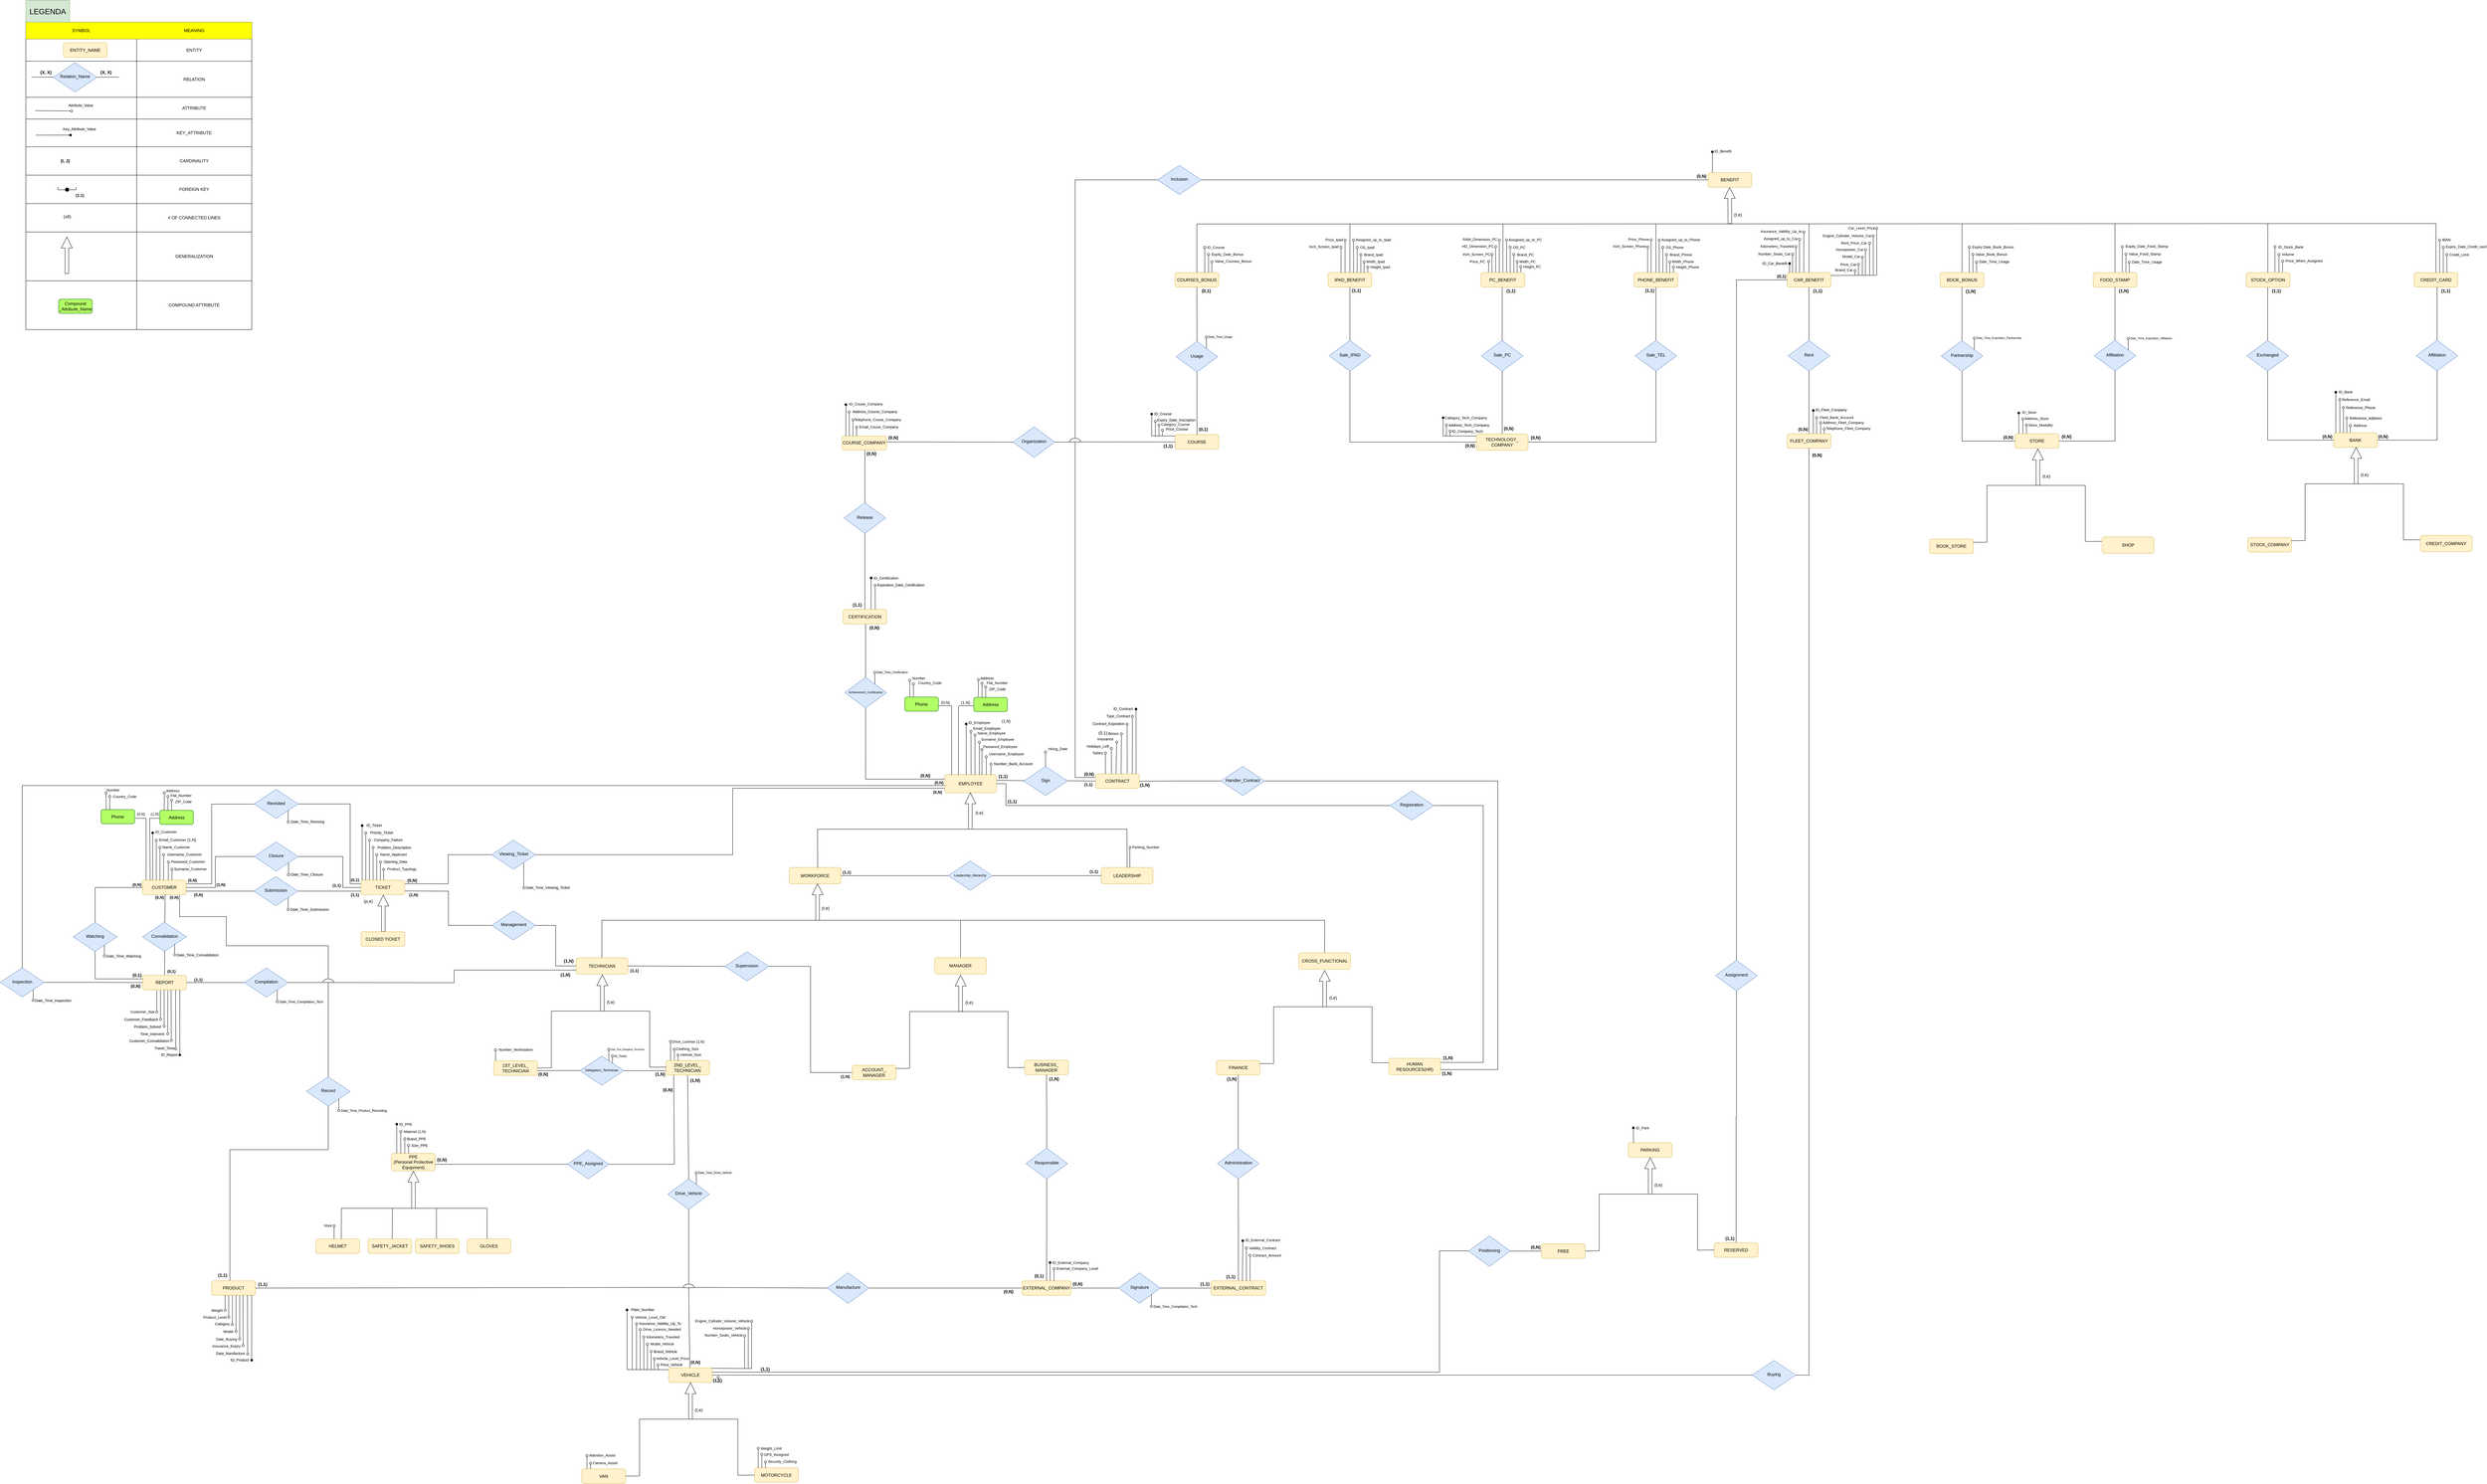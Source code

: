 <mxfile version="17.5.0" type="device"><diagram id="Bx6CtvaQy_tw9hx0EaIq" name="Page-1"><mxGraphModel dx="2247" dy="3171" grid="1" gridSize="10" guides="1" tooltips="1" connect="1" arrows="1" fold="1" page="1" pageScale="1" pageWidth="827" pageHeight="1169" math="0" shadow="0"><root><mxCell id="0"/><mxCell id="1" parent="0"/><mxCell id="EALjSM-8qtORNubQ4tIf-1" style="edgeStyle=orthogonalEdgeStyle;rounded=0;orthogonalLoop=1;jettySize=auto;html=1;exitX=1;exitY=0.25;exitDx=0;exitDy=0;endArrow=none;endFill=0;entryX=0;entryY=0.5;entryDx=0;entryDy=0;" parent="1" source="EALjSM-8qtORNubQ4tIf-2" target="EALjSM-8qtORNubQ4tIf-565" edge="1"><mxGeometry relative="1" as="geometry"><mxPoint x="160" y="-26" as="targetPoint"/><Array as="points"><mxPoint x="-50" y="190"/><mxPoint x="-50" y="-29"/><mxPoint x="67" y="-29"/></Array></mxGeometry></mxCell><mxCell id="EALjSM-8qtORNubQ4tIf-2" value="CUSTOMER" style="rounded=1;whiteSpace=wrap;html=1;fontSize=12;glass=0;strokeWidth=1;shadow=0;fillColor=#fff2cc;strokeColor=#d6b656;" parent="1" vertex="1"><mxGeometry x="-240" y="180" width="120" height="40" as="geometry"/></mxCell><mxCell id="EALjSM-8qtORNubQ4tIf-3" value="&lt;b&gt;(1,1)&lt;/b&gt;" style="edgeStyle=orthogonalEdgeStyle;rounded=0;html=1;jettySize=auto;orthogonalLoop=1;fontSize=11;endArrow=none;endFill=0;endSize=8;strokeWidth=1;shadow=0;labelBackgroundColor=none;align=left;entryX=0;entryY=0.75;entryDx=0;entryDy=0;" parent="1" source="EALjSM-8qtORNubQ4tIf-4" target="EALjSM-8qtORNubQ4tIf-8" edge="1"><mxGeometry x="0.655" y="-10" relative="1" as="geometry"><mxPoint as="offset"/><Array as="points"/></mxGeometry></mxCell><mxCell id="EALjSM-8qtORNubQ4tIf-4" value="Submission" style="rhombus;whiteSpace=wrap;html=1;shadow=0;fontFamily=Helvetica;fontSize=12;align=center;strokeWidth=1;spacing=6;spacingTop=-4;fillColor=#dae8fc;strokeColor=#6c8ebf;" parent="1" vertex="1"><mxGeometry x="66" y="170" width="120" height="80" as="geometry"/></mxCell><mxCell id="EALjSM-8qtORNubQ4tIf-5" value="REPORT" style="rounded=1;whiteSpace=wrap;html=1;fontSize=12;glass=0;strokeWidth=1;shadow=0;fillColor=#fff2cc;strokeColor=#d6b656;" parent="1" vertex="1"><mxGeometry x="-239.5" y="441" width="120" height="40" as="geometry"/></mxCell><mxCell id="EALjSM-8qtORNubQ4tIf-6" value="TECHNICIAN" style="rounded=1;whiteSpace=wrap;html=1;fontSize=12;glass=0;strokeWidth=1;shadow=0;fillColor=#fff2cc;strokeColor=#d6b656;" parent="1" vertex="1"><mxGeometry x="950" y="393" width="142" height="45" as="geometry"/></mxCell><mxCell id="EALjSM-8qtORNubQ4tIf-7" value="&lt;b&gt;&amp;nbsp; &amp;nbsp; &amp;nbsp; (1,1)&lt;/b&gt;" style="edgeStyle=orthogonalEdgeStyle;rounded=0;html=1;jettySize=auto;orthogonalLoop=1;fontSize=11;endArrow=none;endFill=0;endSize=8;strokeWidth=1;shadow=0;labelBackgroundColor=none;entryX=1;entryY=0.5;entryDx=0;entryDy=0;exitX=0;exitY=0.5;exitDx=0;exitDy=0;" parent="1" source="EALjSM-8qtORNubQ4tIf-10" target="EALjSM-8qtORNubQ4tIf-5" edge="1"><mxGeometry x="0.714" y="-8" relative="1" as="geometry"><mxPoint as="offset"/><mxPoint x="-6.5" y="461" as="sourcePoint"/><mxPoint x="-111" y="496" as="targetPoint"/></mxGeometry></mxCell><mxCell id="EALjSM-8qtORNubQ4tIf-8" value="TICKET" style="rounded=1;whiteSpace=wrap;html=1;fontSize=12;glass=0;strokeWidth=1;shadow=0;fillColor=#fff2cc;strokeColor=#d6b656;" parent="1" vertex="1"><mxGeometry x="360" y="180" width="120" height="40" as="geometry"/></mxCell><mxCell id="EALjSM-8qtORNubQ4tIf-9" value="Management" style="rhombus;whiteSpace=wrap;html=1;shadow=0;fontFamily=Helvetica;fontSize=12;align=center;strokeWidth=1;spacing=6;spacingTop=-4;fillColor=#dae8fc;strokeColor=#6c8ebf;" parent="1" vertex="1"><mxGeometry x="718.5" y="264.14" width="120" height="80" as="geometry"/></mxCell><mxCell id="EALjSM-8qtORNubQ4tIf-10" value="Compilation" style="rhombus;whiteSpace=wrap;html=1;shadow=0;fontFamily=Helvetica;fontSize=12;align=center;strokeWidth=1;spacing=6;spacingTop=-4;fillColor=#dae8fc;strokeColor=#6c8ebf;" parent="1" vertex="1"><mxGeometry x="40" y="421" width="120" height="80" as="geometry"/></mxCell><mxCell id="EALjSM-8qtORNubQ4tIf-11" value="&lt;b&gt;(0,N)&lt;/b&gt;" style="edgeStyle=orthogonalEdgeStyle;rounded=0;html=1;jettySize=auto;orthogonalLoop=1;fontSize=11;endArrow=none;endFill=0;endSize=8;strokeWidth=1;shadow=0;labelBackgroundColor=none;align=right;verticalAlign=middle;horizontal=1;entryX=0;entryY=0.5;entryDx=0;entryDy=0;exitX=1;exitY=0.75;exitDx=0;exitDy=0;" parent="1" source="EALjSM-8qtORNubQ4tIf-2" target="EALjSM-8qtORNubQ4tIf-4" edge="1"><mxGeometry x="-0.5" y="-10" relative="1" as="geometry"><mxPoint as="offset"/><mxPoint x="-102" y="209.5" as="sourcePoint"/><mxPoint x="-32" y="209.5" as="targetPoint"/></mxGeometry></mxCell><mxCell id="EALjSM-8qtORNubQ4tIf-12" value="" style="endArrow=oval;html=1;align=left;exitX=0;exitY=0;exitDx=0;exitDy=0;startArrow=none;startFill=0;rounded=0;endFill=1;" parent="1" edge="1"><mxGeometry width="50" height="50" relative="1" as="geometry"><mxPoint x="363" y="180" as="sourcePoint"/><mxPoint x="363" y="30" as="targetPoint"/></mxGeometry></mxCell><mxCell id="EALjSM-8qtORNubQ4tIf-13" value="" style="endArrow=oval;html=1;align=left;exitX=0;exitY=0;exitDx=0;exitDy=0;startArrow=none;startFill=0;rounded=0;endFill=0;" parent="1" edge="1"><mxGeometry width="50" height="50" relative="1" as="geometry"><mxPoint x="373" y="180" as="sourcePoint"/><mxPoint x="373" y="50" as="targetPoint"/></mxGeometry></mxCell><mxCell id="EALjSM-8qtORNubQ4tIf-14" value="" style="endArrow=oval;html=1;align=left;exitX=0;exitY=0;exitDx=0;exitDy=0;startArrow=none;startFill=0;rounded=0;endFill=0;" parent="1" edge="1"><mxGeometry width="50" height="50" relative="1" as="geometry"><mxPoint x="383" y="180" as="sourcePoint"/><mxPoint x="383" y="70" as="targetPoint"/></mxGeometry></mxCell><mxCell id="EALjSM-8qtORNubQ4tIf-15" value="" style="endArrow=oval;html=1;align=left;exitX=0;exitY=0;exitDx=0;exitDy=0;startArrow=none;startFill=0;rounded=0;endFill=0;" parent="1" edge="1"><mxGeometry width="50" height="50" relative="1" as="geometry"><mxPoint x="393" y="180" as="sourcePoint"/><mxPoint x="393" y="90" as="targetPoint"/></mxGeometry></mxCell><mxCell id="EALjSM-8qtORNubQ4tIf-16" value="" style="endArrow=oval;html=1;align=left;exitX=0;exitY=0;exitDx=0;exitDy=0;startArrow=none;startFill=0;rounded=0;endFill=0;" parent="1" edge="1"><mxGeometry width="50" height="50" relative="1" as="geometry"><mxPoint x="403" y="180" as="sourcePoint"/><mxPoint x="403" y="110" as="targetPoint"/></mxGeometry></mxCell><mxCell id="EALjSM-8qtORNubQ4tIf-17" value="&lt;span style=&quot;color: rgb(0 , 0 , 0) ; font-family: &amp;#34;helvetica&amp;#34; ; font-size: 10px ; font-style: normal ; font-weight: 400 ; letter-spacing: normal ; text-align: center ; text-indent: 0px ; text-transform: none ; word-spacing: 0px ; background-color: rgb(248 , 249 , 250) ; display: inline ; float: none&quot;&gt;ID_Report&lt;/span&gt;" style="text;whiteSpace=wrap;html=1;" parent="1" vertex="1"><mxGeometry x="-191.5" y="645" width="70" height="30" as="geometry"/></mxCell><mxCell id="EALjSM-8qtORNubQ4tIf-18" value="&lt;span style=&quot;color: rgb(0 , 0 , 0) ; font-family: &amp;#34;helvetica&amp;#34; ; font-size: 10px ; font-style: normal ; font-weight: 400 ; letter-spacing: normal ; text-align: center ; text-indent: 0px ; text-transform: none ; word-spacing: 0px ; background-color: rgb(248 , 249 , 250) ; display: inline ; float: none&quot;&gt;ID_Ticket&lt;/span&gt;" style="text;whiteSpace=wrap;html=1;" parent="1" vertex="1"><mxGeometry x="373" y="15" width="70" height="30" as="geometry"/></mxCell><mxCell id="EALjSM-8qtORNubQ4tIf-19" value="&lt;span style=&quot;color: rgb(0 , 0 , 0) ; font-family: &amp;#34;helvetica&amp;#34; ; font-size: 10px ; font-style: normal ; font-weight: 400 ; letter-spacing: normal ; text-align: center ; text-indent: 0px ; text-transform: none ; word-spacing: 0px ; background-color: rgb(248 , 249 , 250) ; display: inline ; float: none&quot;&gt;Priority_Ticket&lt;/span&gt;" style="text;whiteSpace=wrap;html=1;" parent="1" vertex="1"><mxGeometry x="383" y="35" width="90" height="30" as="geometry"/></mxCell><mxCell id="EALjSM-8qtORNubQ4tIf-20" value="&lt;span style=&quot;color: rgb(0 , 0 , 0) ; font-family: &amp;#34;helvetica&amp;#34; ; font-size: 10px ; font-style: normal ; font-weight: 400 ; letter-spacing: normal ; text-align: center ; text-indent: 0px ; text-transform: none ; word-spacing: 0px ; background-color: rgb(248 , 249 , 250) ; display: inline ; float: none&quot;&gt;Company_Failure&lt;/span&gt;" style="text;whiteSpace=wrap;html=1;" parent="1" vertex="1"><mxGeometry x="393" y="55" width="90" height="30" as="geometry"/></mxCell><mxCell id="EALjSM-8qtORNubQ4tIf-21" value="&lt;span style=&quot;color: rgb(0 , 0 , 0) ; font-family: &amp;#34;helvetica&amp;#34; ; font-size: 10px ; font-style: normal ; font-weight: 400 ; letter-spacing: normal ; text-align: center ; text-indent: 0px ; text-transform: none ; word-spacing: 0px ; background-color: rgb(248 , 249 , 250) ; display: inline ; float: none&quot;&gt;Problem_Description&lt;/span&gt;" style="text;whiteSpace=wrap;html=1;" parent="1" vertex="1"><mxGeometry x="403" y="76" width="90" height="30" as="geometry"/></mxCell><mxCell id="EALjSM-8qtORNubQ4tIf-23" value="&lt;div style=&quot;text-align: center&quot;&gt;&lt;br&gt;&lt;/div&gt;" style="text;whiteSpace=wrap;html=1;" parent="1" vertex="1"><mxGeometry x="410" y="95" width="130" height="30" as="geometry"/></mxCell><mxCell id="EALjSM-8qtORNubQ4tIf-24" value="&lt;span style=&quot;color: rgb(0 , 0 , 0) ; font-family: &amp;#34;helvetica&amp;#34; ; font-size: 10px ; font-style: normal ; font-weight: 400 ; letter-spacing: normal ; text-align: center ; text-indent: 0px ; text-transform: none ; word-spacing: 0px ; background-color: rgb(248 , 249 , 250) ; display: inline ; float: none&quot;&gt;Customer_Feedback&lt;/span&gt;" style="text;whiteSpace=wrap;html=1;" parent="1" vertex="1"><mxGeometry x="-292.5" y="548" width="114" height="30" as="geometry"/></mxCell><mxCell id="EALjSM-8qtORNubQ4tIf-25" value="&lt;span style=&quot;color: rgb(0 , 0 , 0) ; font-family: &amp;#34;helvetica&amp;#34; ; font-size: 10px ; font-style: normal ; font-weight: 400 ; letter-spacing: normal ; text-align: center ; text-indent: 0px ; text-transform: none ; word-spacing: 0px ; background-color: rgb(248 , 249 , 250) ; display: inline ; float: none&quot;&gt;Customer_Convalidation&lt;/span&gt;" style="text;whiteSpace=wrap;html=1;" parent="1" vertex="1"><mxGeometry x="-278.5" y="607" width="100" height="30" as="geometry"/></mxCell><mxCell id="EALjSM-8qtORNubQ4tIf-26" value="&lt;span style=&quot;color: rgb(0 , 0 , 0) ; font-family: &amp;#34;helvetica&amp;#34; ; font-size: 10px ; font-style: normal ; font-weight: 400 ; letter-spacing: normal ; text-align: center ; text-indent: 0px ; text-transform: none ; word-spacing: 0px ; background-color: rgb(248 , 249 , 250) ; display: inline ; float: none&quot;&gt;Problem_Solved&lt;/span&gt;" style="text;whiteSpace=wrap;html=1;" parent="1" vertex="1"><mxGeometry x="-265.5" y="568" width="93" height="30" as="geometry"/></mxCell><mxCell id="EALjSM-8qtORNubQ4tIf-27" value="&lt;div style=&quot;text-align: center&quot;&gt;&lt;font face=&quot;helvetica&quot;&gt;&lt;span style=&quot;font-size: 10px&quot;&gt;Name_Applicant&lt;/span&gt;&lt;/font&gt;&lt;/div&gt;" style="text;whiteSpace=wrap;html=1;" parent="1" vertex="1"><mxGeometry x="410" y="95" width="80" height="30" as="geometry"/></mxCell><mxCell id="EALjSM-8qtORNubQ4tIf-28" value="&lt;span style=&quot;color: rgb(0 , 0 , 0) ; font-family: &amp;#34;helvetica&amp;#34; ; font-size: 10px ; font-style: normal ; font-weight: 400 ; letter-spacing: normal ; text-align: center ; text-indent: 0px ; text-transform: none ; word-spacing: 0px ; background-color: rgb(248 , 249 , 250) ; display: inline ; float: none&quot;&gt;Time_Intervent&lt;/span&gt;" style="text;whiteSpace=wrap;html=1;" parent="1" vertex="1"><mxGeometry x="-248.5" y="588" width="107" height="30" as="geometry"/></mxCell><mxCell id="EALjSM-8qtORNubQ4tIf-29" value="" style="endArrow=oval;html=1;align=left;startArrow=none;startFill=0;rounded=0;endFill=0;" parent="1" edge="1"><mxGeometry width="50" height="50" relative="1" as="geometry"><mxPoint x="413" y="180" as="sourcePoint"/><mxPoint x="413" y="130" as="targetPoint"/></mxGeometry></mxCell><mxCell id="EALjSM-8qtORNubQ4tIf-30" value="&lt;div style=&quot;text-align: center&quot;&gt;&lt;font face=&quot;helvetica&quot;&gt;&lt;span style=&quot;font-size: 10px ; background-color: rgb(248 , 249 , 250)&quot;&gt;Opening_Data&lt;/span&gt;&lt;/font&gt;&lt;/div&gt;" style="text;whiteSpace=wrap;html=1;" parent="1" vertex="1"><mxGeometry x="420" y="115" width="80" height="30" as="geometry"/></mxCell><mxCell id="EALjSM-8qtORNubQ4tIf-31" style="edgeStyle=orthogonalEdgeStyle;rounded=0;orthogonalLoop=1;jettySize=auto;html=1;exitX=1;exitY=0.5;exitDx=0;exitDy=0;entryX=0;entryY=0.5;entryDx=0;entryDy=0;endArrow=none;endFill=0;" parent="1" source="EALjSM-8qtORNubQ4tIf-32" target="EALjSM-8qtORNubQ4tIf-105" edge="1"><mxGeometry relative="1" as="geometry"/></mxCell><mxCell id="EALjSM-8qtORNubQ4tIf-32" value="Supervision" style="rhombus;whiteSpace=wrap;html=1;shadow=0;fontFamily=Helvetica;fontSize=12;align=center;strokeWidth=1;spacing=6;spacingTop=-4;fillColor=#dae8fc;strokeColor=#6c8ebf;" parent="1" vertex="1"><mxGeometry x="1359.33" y="376.64" width="120" height="80" as="geometry"/></mxCell><mxCell id="EALjSM-8qtORNubQ4tIf-33" value="" style="endArrow=oval;html=1;align=left;startArrow=none;startFill=0;rounded=0;endFill=0;" parent="1" edge="1"><mxGeometry width="50" height="50" relative="1" as="geometry"><mxPoint x="-161.42" y="481" as="sourcePoint"/><mxPoint x="-160.92" y="620" as="targetPoint"/></mxGeometry></mxCell><mxCell id="EALjSM-8qtORNubQ4tIf-34" value="" style="endArrow=oval;html=1;align=left;exitX=0;exitY=1;exitDx=0;exitDy=0;startArrow=none;startFill=0;rounded=0;endFill=0;" parent="1" edge="1"><mxGeometry width="50" height="50" relative="1" as="geometry"><mxPoint x="-200.5" y="482" as="sourcePoint"/><mxPoint x="-200.5" y="542" as="targetPoint"/></mxGeometry></mxCell><mxCell id="EALjSM-8qtORNubQ4tIf-35" value="" style="endArrow=oval;html=1;align=left;exitX=0;exitY=1;exitDx=0;exitDy=0;startArrow=none;startFill=0;rounded=0;endFill=0;" parent="1" edge="1"><mxGeometry width="50" height="50" relative="1" as="geometry"><mxPoint x="-190.5" y="482" as="sourcePoint"/><mxPoint x="-190.5" y="562" as="targetPoint"/></mxGeometry></mxCell><mxCell id="EALjSM-8qtORNubQ4tIf-36" value="" style="endArrow=oval;html=1;align=left;startArrow=none;startFill=0;rounded=0;endFill=0;" parent="1" edge="1"><mxGeometry width="50" height="50" relative="1" as="geometry"><mxPoint x="-170.5" y="482" as="sourcePoint"/><mxPoint x="-170.5" y="602" as="targetPoint"/></mxGeometry></mxCell><mxCell id="EALjSM-8qtORNubQ4tIf-37" value="" style="endArrow=oval;html=1;align=left;startArrow=none;startFill=0;rounded=0;endFill=0;" parent="1" edge="1"><mxGeometry width="50" height="50" relative="1" as="geometry"><mxPoint x="-180.5" y="481" as="sourcePoint"/><mxPoint x="-180.5" y="581" as="targetPoint"/></mxGeometry></mxCell><mxCell id="EALjSM-8qtORNubQ4tIf-38" value="" style="endArrow=oval;html=1;align=left;startArrow=none;startFill=0;rounded=0;endFill=1;" parent="1" edge="1"><mxGeometry width="50" height="50" relative="1" as="geometry"><mxPoint x="-137.5" y="481" as="sourcePoint"/><mxPoint x="-137.5" y="660" as="targetPoint"/></mxGeometry></mxCell><mxCell id="EALjSM-8qtORNubQ4tIf-39" value="2ND_LEVEL_ TECHNICIAN" style="rounded=1;whiteSpace=wrap;html=1;fontSize=12;glass=0;strokeWidth=1;shadow=0;fillColor=#fff2cc;strokeColor=#d6b656;" parent="1" vertex="1"><mxGeometry x="1196.25" y="675" width="120" height="40" as="geometry"/></mxCell><mxCell id="EALjSM-8qtORNubQ4tIf-40" value="&lt;b&gt;(1,N)&lt;/b&gt;" style="edgeStyle=orthogonalEdgeStyle;rounded=0;html=1;jettySize=auto;orthogonalLoop=1;fontSize=11;endArrow=none;endFill=0;endSize=8;strokeWidth=1;shadow=0;labelBackgroundColor=none;align=left;entryX=0;entryY=0.5;entryDx=0;entryDy=0;" parent="1" target="EALjSM-8qtORNubQ4tIf-9" edge="1"><mxGeometry x="-0.94" y="-10" relative="1" as="geometry"><mxPoint as="offset"/><mxPoint x="480.0" y="209.66" as="sourcePoint"/><mxPoint x="550" y="209.66" as="targetPoint"/></mxGeometry></mxCell><mxCell id="EALjSM-8qtORNubQ4tIf-41" value="&lt;span style=&quot;color: rgb(0 , 0 , 0) ; font-family: &amp;#34;helvetica&amp;#34; ; font-size: 11px ; font-style: normal ; letter-spacing: normal ; text-align: left ; text-indent: 0px ; text-transform: none ; word-spacing: 0px ; background-color: rgb(255 , 255 , 255) ; display: inline ; float: none&quot;&gt;&lt;b&gt;(1,N)&lt;/b&gt;&lt;/span&gt;" style="text;whiteSpace=wrap;html=1;" parent="1" vertex="1"><mxGeometry x="1675.001" y="705.136" width="43" height="28" as="geometry"/></mxCell><mxCell id="EALjSM-8qtORNubQ4tIf-44" style="edgeStyle=orthogonalEdgeStyle;rounded=0;orthogonalLoop=1;jettySize=auto;html=1;exitX=1;exitY=0.25;exitDx=0;exitDy=0;entryX=0;entryY=0.5;entryDx=0;entryDy=0;endArrow=none;endFill=0;" parent="1" target="EALjSM-8qtORNubQ4tIf-588" edge="1"><mxGeometry relative="1" as="geometry"><mxPoint x="1324" y="1531" as="sourcePoint"/><mxPoint x="3437" y="1199.86" as="targetPoint"/><Array as="points"><mxPoint x="3320" y="1531"/><mxPoint x="3320" y="1198"/><mxPoint x="3440" y="1198"/></Array></mxGeometry></mxCell><mxCell id="EALjSM-8qtORNubQ4tIf-46" value="VEHICLE" style="rounded=1;whiteSpace=wrap;html=1;fontSize=12;glass=0;strokeWidth=1;shadow=0;fillColor=#fff2cc;strokeColor=#d6b656;" parent="1" vertex="1"><mxGeometry x="1204" y="1519" width="120" height="40" as="geometry"/></mxCell><mxCell id="EALjSM-8qtORNubQ4tIf-47" value="Drive_Vehicle" style="rhombus;whiteSpace=wrap;html=1;shadow=0;fontFamily=Helvetica;fontSize=12;align=center;strokeWidth=1;spacing=6;spacingTop=-4;fillColor=#dae8fc;strokeColor=#6c8ebf;" parent="1" vertex="1"><mxGeometry x="1202.25" y="1000" width="114" height="84" as="geometry"/></mxCell><mxCell id="EALjSM-8qtORNubQ4tIf-48" value="&lt;span style=&quot;color: rgb(0 , 0 , 0) ; font-family: &amp;#34;helvetica&amp;#34; ; font-size: 10px ; font-style: normal ; font-weight: 400 ; letter-spacing: normal ; text-align: center ; text-indent: 0px ; text-transform: none ; word-spacing: 0px ; background-color: rgb(248 , 249 , 250) ; display: inline ; float: none&quot;&gt;Travel_Time&lt;/span&gt;" style="text;whiteSpace=wrap;html=1;" parent="1" vertex="1"><mxGeometry x="-209.5" y="627" width="55" height="22" as="geometry"/></mxCell><mxCell id="EALjSM-8qtORNubQ4tIf-49" value="&lt;div style=&quot;text-align: center&quot;&gt;&lt;font face=&quot;helvetica&quot;&gt;&lt;span style=&quot;font-size: 10px&quot;&gt;Product_Typology&lt;/span&gt;&lt;/font&gt;&lt;/div&gt;" style="text;whiteSpace=wrap;html=1;" parent="1" vertex="1"><mxGeometry x="430" y="135" width="90" height="30" as="geometry"/></mxCell><mxCell id="EALjSM-8qtORNubQ4tIf-50" value="" style="endArrow=none;html=1;rounded=0;entryX=0;entryY=0.5;entryDx=0;entryDy=0;exitX=1;exitY=0.5;exitDx=0;exitDy=0;edgeStyle=orthogonalEdgeStyle;" parent="1" source="EALjSM-8qtORNubQ4tIf-9" target="EALjSM-8qtORNubQ4tIf-6" edge="1"><mxGeometry width="50" height="50" relative="1" as="geometry"><mxPoint x="840" y="438" as="sourcePoint"/><mxPoint x="890" y="388" as="targetPoint"/></mxGeometry></mxCell><mxCell id="EALjSM-8qtORNubQ4tIf-51" value="&lt;b&gt;(1,N)&lt;/b&gt;" style="text;html=1;strokeColor=none;fillColor=none;align=center;verticalAlign=middle;whiteSpace=wrap;rounded=0;" parent="1" vertex="1"><mxGeometry x="900" y="387" width="60" height="30" as="geometry"/></mxCell><mxCell id="EALjSM-8qtORNubQ4tIf-52" value="1ST_LEVEL_ TECHNICIAN" style="rounded=1;whiteSpace=wrap;html=1;fontSize=12;glass=0;strokeWidth=1;shadow=0;fillColor=#fff2cc;strokeColor=#d6b656;" parent="1" vertex="1"><mxGeometry x="724" y="676" width="120" height="40" as="geometry"/></mxCell><mxCell id="EALjSM-8qtORNubQ4tIf-53" value="(t,e)" style="text;html=1;strokeColor=none;fillColor=none;align=center;verticalAlign=middle;whiteSpace=wrap;rounded=0;" parent="1" vertex="1"><mxGeometry x="1605" y="242.14" width="60" height="30" as="geometry"/></mxCell><mxCell id="EALjSM-8qtORNubQ4tIf-54" value="&lt;b&gt;(0,N)&lt;/b&gt;" style="text;html=1;strokeColor=none;fillColor=none;align=center;verticalAlign=middle;whiteSpace=wrap;rounded=0;" parent="1" vertex="1"><mxGeometry x="1247.67" y="1489" width="60" height="30" as="geometry"/></mxCell><mxCell id="EALjSM-8qtORNubQ4tIf-55" value="" style="endArrow=oval;html=1;align=left;startArrow=none;startFill=0;rounded=0;endFill=0;" parent="1" edge="1"><mxGeometry width="50" height="50" relative="1" as="geometry"><mxPoint x="-149" y="481" as="sourcePoint"/><mxPoint x="-148.5" y="643" as="targetPoint"/></mxGeometry></mxCell><mxCell id="EALjSM-8qtORNubQ4tIf-56" value="&lt;b&gt;(1,N)&lt;/b&gt;" style="text;html=1;strokeColor=none;fillColor=none;align=center;verticalAlign=middle;whiteSpace=wrap;rounded=0;" parent="1" vertex="1"><mxGeometry x="891.15" y="424.5" width="60" height="30" as="geometry"/></mxCell><mxCell id="EALjSM-8qtORNubQ4tIf-57" value="CONTRACT" style="rounded=1;whiteSpace=wrap;html=1;fontSize=12;glass=0;strokeWidth=1;shadow=0;fillColor=#fff2cc;strokeColor=#d6b656;" parent="1" vertex="1"><mxGeometry x="2376" y="-112" width="120" height="40" as="geometry"/></mxCell><mxCell id="EALjSM-8qtORNubQ4tIf-58" value="Sign" style="rhombus;whiteSpace=wrap;html=1;shadow=0;fontFamily=Helvetica;fontSize=12;align=center;strokeWidth=1;spacing=6;spacingTop=-4;fillColor=#dae8fc;strokeColor=#6c8ebf;" parent="1" vertex="1"><mxGeometry x="2179" y="-132.5" width="120" height="80" as="geometry"/></mxCell><mxCell id="EALjSM-8qtORNubQ4tIf-59" value="&lt;span style=&quot;color: rgb(0 , 0 , 0) ; font-family: &amp;#34;helvetica&amp;#34; ; font-size: 10px ; font-style: normal ; font-weight: 400 ; letter-spacing: normal ; text-align: center ; text-indent: 0px ; text-transform: none ; word-spacing: 0px ; background-color: rgb(248 , 249 , 250) ; display: inline ; float: none&quot;&gt;ID_Contract&lt;/span&gt;" style="text;whiteSpace=wrap;html=1;" parent="1" vertex="1"><mxGeometry x="2423" y="-305.5" width="59" height="30" as="geometry"/></mxCell><mxCell id="EALjSM-8qtORNubQ4tIf-60" value="&lt;div style=&quot;text-align: center&quot;&gt;&lt;font face=&quot;helvetica&quot;&gt;&lt;span style=&quot;font-size: 10px&quot;&gt;Salary&lt;/span&gt;&lt;/font&gt;&lt;/div&gt;" style="text;whiteSpace=wrap;html=1;" parent="1" vertex="1"><mxGeometry x="2365.5" y="-184.5" width="99" height="30" as="geometry"/></mxCell><mxCell id="EALjSM-8qtORNubQ4tIf-61" value="&lt;span style=&quot;color: rgb(0 , 0 , 0) ; font-family: &amp;#34;helvetica&amp;#34; ; font-size: 10px ; font-style: normal ; font-weight: 400 ; letter-spacing: normal ; text-align: center ; text-indent: 0px ; text-transform: none ; word-spacing: 0px ; background-color: rgb(248 , 249 , 250) ; display: inline ; float: none&quot;&gt;Bonus&lt;/span&gt;" style="text;whiteSpace=wrap;html=1;" parent="1" vertex="1"><mxGeometry x="2409" y="-237" width="21" height="30" as="geometry"/></mxCell><mxCell id="EALjSM-8qtORNubQ4tIf-62" value="&lt;span style=&quot;color: rgb(0 , 0 , 0) ; font-family: &amp;#34;helvetica&amp;#34; ; font-size: 10px ; font-style: normal ; font-weight: 400 ; letter-spacing: normal ; text-align: center ; text-indent: 0px ; text-transform: none ; word-spacing: 0px ; background-color: rgb(248 , 249 , 250) ; display: inline ; float: none&quot;&gt;Holidays_Left&lt;/span&gt;" style="text;whiteSpace=wrap;html=1;" parent="1" vertex="1"><mxGeometry x="2350" y="-202" width="78" height="30" as="geometry"/></mxCell><mxCell id="EALjSM-8qtORNubQ4tIf-63" value="&lt;span style=&quot;color: rgb(0 , 0 , 0) ; font-family: &amp;#34;helvetica&amp;#34; ; font-size: 10px ; font-style: normal ; font-weight: 400 ; letter-spacing: normal ; text-align: center ; text-indent: 0px ; text-transform: none ; word-spacing: 0px ; background-color: rgb(248 , 249 , 250) ; display: inline ; float: none&quot;&gt;Insurance&lt;/span&gt;" style="text;whiteSpace=wrap;html=1;" parent="1" vertex="1"><mxGeometry x="2379" y="-222" width="81" height="30" as="geometry"/></mxCell><mxCell id="EALjSM-8qtORNubQ4tIf-64" value="" style="endArrow=oval;html=1;align=left;startArrow=none;startFill=0;rounded=0;endFill=0;" parent="1" edge="1"><mxGeometry width="50" height="50" relative="1" as="geometry"><mxPoint x="2446" y="-112.0" as="sourcePoint"/><mxPoint x="2447" y="-222" as="targetPoint"/></mxGeometry></mxCell><mxCell id="EALjSM-8qtORNubQ4tIf-66" value="" style="endArrow=oval;html=1;align=left;exitX=0;exitY=1;exitDx=0;exitDy=0;startArrow=none;startFill=0;rounded=0;endFill=0;" parent="1" edge="1"><mxGeometry width="50" height="50" relative="1" as="geometry"><mxPoint x="2403" y="-112.0" as="sourcePoint"/><mxPoint x="2403" y="-169" as="targetPoint"/></mxGeometry></mxCell><mxCell id="EALjSM-8qtORNubQ4tIf-67" value="" style="endArrow=oval;html=1;align=left;startArrow=none;startFill=0;rounded=0;endFill=0;" parent="1" edge="1"><mxGeometry width="50" height="50" relative="1" as="geometry"><mxPoint x="2432" y="-112.0" as="sourcePoint"/><mxPoint x="2434" y="-199.5" as="targetPoint"/><Array as="points"/></mxGeometry></mxCell><mxCell id="EALjSM-8qtORNubQ4tIf-68" value="" style="endArrow=oval;html=1;align=left;startArrow=none;startFill=0;rounded=0;endFill=0;" parent="1" edge="1"><mxGeometry width="50" height="50" relative="1" as="geometry"><mxPoint x="2419.48" y="-112" as="sourcePoint"/><mxPoint x="2419.24" y="-182" as="targetPoint"/></mxGeometry></mxCell><mxCell id="EALjSM-8qtORNubQ4tIf-70" value="" style="endArrow=oval;html=1;align=left;startArrow=none;startFill=0;rounded=0;endFill=1;" parent="1" edge="1"><mxGeometry width="50" height="50" relative="1" as="geometry"><mxPoint x="2487.17" y="-112" as="sourcePoint"/><mxPoint x="2487" y="-290" as="targetPoint"/></mxGeometry></mxCell><mxCell id="EALjSM-8qtORNubQ4tIf-71" value="" style="endArrow=oval;html=1;align=left;startArrow=none;startFill=0;rounded=0;endFill=0;exitX=0.724;exitY=-0.033;exitDx=0;exitDy=0;exitPerimeter=0;" parent="1" source="EALjSM-8qtORNubQ4tIf-57" edge="1"><mxGeometry width="50" height="50" relative="1" as="geometry"><mxPoint x="2460" y="-112" as="sourcePoint"/><mxPoint x="2462.5" y="-248.5" as="targetPoint"/></mxGeometry></mxCell><mxCell id="EALjSM-8qtORNubQ4tIf-72" value="&lt;span style=&quot;color: rgb(0 , 0 , 0) ; font-family: &amp;#34;helvetica&amp;#34; ; font-size: 10px ; font-style: normal ; font-weight: 400 ; letter-spacing: normal ; text-align: center ; text-indent: 0px ; text-transform: none ; word-spacing: 0px ; background-color: rgb(248 , 249 , 250) ; display: inline ; float: none&quot;&gt;Contract_Expiration&lt;/span&gt;" style="text;whiteSpace=wrap;html=1;" parent="1" vertex="1"><mxGeometry x="2365.5" y="-264" width="76" height="30" as="geometry"/></mxCell><mxCell id="EALjSM-8qtORNubQ4tIf-73" value="" style="endArrow=oval;html=1;align=left;startArrow=none;startFill=0;rounded=0;endFill=0;" parent="1" edge="1"><mxGeometry width="50" height="50" relative="1" as="geometry"><mxPoint x="2476.86" y="-112" as="sourcePoint"/><mxPoint x="2477" y="-270" as="targetPoint"/></mxGeometry></mxCell><mxCell id="EALjSM-8qtORNubQ4tIf-74" value="&lt;div style=&quot;text-align: center&quot;&gt;&lt;font face=&quot;helvetica&quot;&gt;&lt;span style=&quot;font-size: 10px ; background-color: rgb(248 , 249 , 250)&quot;&gt;Type_Contract&lt;/span&gt;&lt;/font&gt;&lt;/div&gt;" style="text;whiteSpace=wrap;html=1;" parent="1" vertex="1"><mxGeometry x="2404" y="-285" width="67" height="30" as="geometry"/></mxCell><mxCell id="EALjSM-8qtORNubQ4tIf-75" value="EMPLOYEE" style="rounded=1;whiteSpace=wrap;html=1;fontSize=12;glass=0;strokeWidth=1;shadow=0;fillColor=#fff2cc;strokeColor=#d6b656;" parent="1" vertex="1"><mxGeometry x="1962" y="-110" width="142" height="50" as="geometry"/></mxCell><mxCell id="EALjSM-8qtORNubQ4tIf-76" value="" style="endArrow=none;html=1;rounded=0;exitX=1.001;exitY=0.314;exitDx=0;exitDy=0;exitPerimeter=0;" parent="1" source="EALjSM-8qtORNubQ4tIf-75" target="EALjSM-8qtORNubQ4tIf-58" edge="1"><mxGeometry width="50" height="50" relative="1" as="geometry"><mxPoint x="2116" y="-190" as="sourcePoint"/><mxPoint x="2166" y="-240" as="targetPoint"/></mxGeometry></mxCell><mxCell id="EALjSM-8qtORNubQ4tIf-77" value="&lt;b&gt;(1,1)&lt;/b&gt;" style="text;html=1;strokeColor=none;fillColor=none;align=center;verticalAlign=middle;whiteSpace=wrap;rounded=0;" parent="1" vertex="1"><mxGeometry x="2091.83" y="-120" width="60" height="30" as="geometry"/></mxCell><mxCell id="EALjSM-8qtORNubQ4tIf-78" style="edgeStyle=orthogonalEdgeStyle;rounded=0;orthogonalLoop=1;jettySize=auto;html=1;exitX=0.5;exitY=0;exitDx=0;exitDy=0;endArrow=none;endFill=0;" parent="1" source="EALjSM-8qtORNubQ4tIf-79" edge="1"><mxGeometry relative="1" as="geometry"><mxPoint x="2005.33" y="289.14" as="targetPoint"/></mxGeometry></mxCell><mxCell id="EALjSM-8qtORNubQ4tIf-79" value="MANAGER" style="rounded=1;whiteSpace=wrap;html=1;fontSize=12;glass=0;strokeWidth=1;shadow=0;fillColor=#fff2cc;strokeColor=#d6b656;" parent="1" vertex="1"><mxGeometry x="1934.33" y="392.64" width="142" height="45" as="geometry"/></mxCell><mxCell id="EALjSM-8qtORNubQ4tIf-80" value="" style="endArrow=none;html=1;rounded=0;exitX=1;exitY=0.5;exitDx=0;exitDy=0;entryX=0;entryY=0.5;entryDx=0;entryDy=0;" parent="1" source="EALjSM-8qtORNubQ4tIf-6" target="EALjSM-8qtORNubQ4tIf-32" edge="1"><mxGeometry width="50" height="50" relative="1" as="geometry"><mxPoint x="1416.83" y="621.89" as="sourcePoint"/><mxPoint x="1533" y="622.14" as="targetPoint"/></mxGeometry></mxCell><mxCell id="EALjSM-8qtORNubQ4tIf-81" value="" style="endArrow=none;html=1;rounded=0;exitX=1.001;exitY=0.314;exitDx=0;exitDy=0;exitPerimeter=0;" parent="1" edge="1"><mxGeometry width="50" height="50" relative="1" as="geometry"><mxPoint x="2299.002" y="-93.09" as="sourcePoint"/><mxPoint x="2375.038" y="-92.075" as="targetPoint"/></mxGeometry></mxCell><mxCell id="EALjSM-8qtORNubQ4tIf-82" value="(t,e)" style="text;html=1;strokeColor=none;fillColor=none;align=center;verticalAlign=middle;whiteSpace=wrap;rounded=0;" parent="1" vertex="1"><mxGeometry x="1015.25" y="499.5" width="60" height="30" as="geometry"/></mxCell><mxCell id="EALjSM-8qtORNubQ4tIf-83" value="" style="endArrow=none;html=1;rounded=0;entryX=0;entryY=0.25;entryDx=0;entryDy=0;exitX=1;exitY=0.25;exitDx=0;exitDy=0;" parent="1" edge="1"><mxGeometry width="50" height="50" relative="1" as="geometry"><mxPoint x="844.25" y="695.75" as="sourcePoint"/><mxPoint x="1197.75" y="693.25" as="targetPoint"/><Array as="points"><mxPoint x="882.25" y="695.5"/><mxPoint x="882.25" y="539.5"/><mxPoint x="1152.25" y="539.5"/><mxPoint x="1152.25" y="693.5"/></Array></mxGeometry></mxCell><mxCell id="EALjSM-8qtORNubQ4tIf-84" value="" style="endArrow=classic;html=1;rounded=0;shape=arrow;entryX=0.5;entryY=1;entryDx=0;entryDy=0;" parent="1" edge="1"><mxGeometry width="50" height="50" relative="1" as="geometry"><mxPoint x="1022.25" y="539.5" as="sourcePoint"/><mxPoint x="1022.25" y="439.5" as="targetPoint"/></mxGeometry></mxCell><mxCell id="EALjSM-8qtORNubQ4tIf-85" value="" style="endArrow=none;html=1;rounded=0;exitX=0.5;exitY=1;exitDx=0;exitDy=0;entryX=0.5;entryY=0;entryDx=0;entryDy=0;" parent="1" source="EALjSM-8qtORNubQ4tIf-39" target="EALjSM-8qtORNubQ4tIf-47" edge="1"><mxGeometry width="50" height="50" relative="1" as="geometry"><mxPoint x="1318" y="694.0" as="sourcePoint"/><mxPoint x="1434.17" y="694.25" as="targetPoint"/></mxGeometry></mxCell><mxCell id="EALjSM-8qtORNubQ4tIf-86" value="" style="endArrow=oval;html=1;align=left;exitX=0;exitY=0;exitDx=0;exitDy=0;startArrow=none;startFill=0;rounded=0;endFill=0;" parent="1" edge="1"><mxGeometry width="50" height="50" relative="1" as="geometry"><mxPoint x="729" y="676" as="sourcePoint"/><mxPoint x="729" y="646" as="targetPoint"/></mxGeometry></mxCell><mxCell id="EALjSM-8qtORNubQ4tIf-87" value="&lt;div style=&quot;text-align: center&quot;&gt;&lt;span style=&quot;font-size: 10px&quot;&gt;&lt;font face=&quot;helvetica&quot;&gt;Number_Workstation&lt;/font&gt;&lt;/span&gt;&lt;/div&gt;" style="text;whiteSpace=wrap;html=1;" parent="1" vertex="1"><mxGeometry x="736" y="631" width="110" height="30" as="geometry"/></mxCell><mxCell id="EALjSM-8qtORNubQ4tIf-88" value="(p,e)" style="text;html=1;strokeColor=none;fillColor=none;align=center;verticalAlign=middle;whiteSpace=wrap;rounded=0;" parent="1" vertex="1"><mxGeometry x="350" y="223" width="60" height="30" as="geometry"/></mxCell><mxCell id="EALjSM-8qtORNubQ4tIf-89" value="" style="endArrow=classic;html=1;rounded=0;shape=arrow;entryX=0.5;entryY=1;entryDx=0;entryDy=0;" parent="1" edge="1"><mxGeometry width="50" height="50" relative="1" as="geometry"><mxPoint x="421" y="321" as="sourcePoint"/><mxPoint x="421" y="221" as="targetPoint"/></mxGeometry></mxCell><mxCell id="EALjSM-8qtORNubQ4tIf-90" value="CLOSED TICKET" style="rounded=1;whiteSpace=wrap;html=1;fontSize=12;glass=0;strokeWidth=1;shadow=0;fillColor=#fff2cc;strokeColor=#d6b656;" parent="1" vertex="1"><mxGeometry x="360" y="321.5" width="120" height="40" as="geometry"/></mxCell><mxCell id="EALjSM-8qtORNubQ4tIf-93" value="" style="endArrow=oval;html=1;align=left;startArrow=none;startFill=0;rounded=0;endFill=0;" parent="1" edge="1"><mxGeometry width="50" height="50" relative="1" as="geometry"><mxPoint x="422" y="180" as="sourcePoint"/><mxPoint x="422" y="150" as="targetPoint"/></mxGeometry></mxCell><mxCell id="EALjSM-8qtORNubQ4tIf-94" value="Convalidation" style="rhombus;whiteSpace=wrap;html=1;shadow=0;fontFamily=Helvetica;fontSize=12;align=center;strokeWidth=1;spacing=6;spacingTop=-4;fillColor=#dae8fc;strokeColor=#6c8ebf;" parent="1" vertex="1"><mxGeometry x="-239.5" y="295.5" width="120" height="80" as="geometry"/></mxCell><mxCell id="EALjSM-8qtORNubQ4tIf-95" value="" style="edgeStyle=orthogonalEdgeStyle;rounded=0;html=1;jettySize=auto;orthogonalLoop=1;fontSize=11;endArrow=none;endFill=0;endSize=8;strokeWidth=1;shadow=0;labelBackgroundColor=none;align=right;verticalAlign=middle;horizontal=1;entryX=0.5;entryY=0;entryDx=0;entryDy=0;exitX=0.5;exitY=1;exitDx=0;exitDy=0;" parent="1" edge="1"><mxGeometry x="-0.974" y="-12" relative="1" as="geometry"><mxPoint as="offset"/><mxPoint x="-177" y="220" as="sourcePoint"/><mxPoint x="-178.5" y="295.5" as="targetPoint"/><Array as="points"><mxPoint x="-178" y="220"/><mxPoint x="-178" y="258"/><mxPoint x="-178" y="258"/></Array></mxGeometry></mxCell><mxCell id="EALjSM-8qtORNubQ4tIf-96" value="&lt;b&gt;(0,1)&lt;/b&gt;" style="edgeStyle=orthogonalEdgeStyle;rounded=0;html=1;jettySize=auto;orthogonalLoop=1;fontSize=11;endArrow=none;endFill=0;endSize=8;strokeWidth=1;shadow=0;labelBackgroundColor=none;align=right;verticalAlign=middle;horizontal=1;entryX=0.5;entryY=0;entryDx=0;entryDy=0;exitX=1;exitY=0.5;exitDx=0;exitDy=0;" parent="1" edge="1"><mxGeometry x="0.671" y="31" relative="1" as="geometry"><mxPoint as="offset"/><mxPoint x="-180" y="375.5" as="sourcePoint"/><mxPoint x="-179.5" y="441" as="targetPoint"/><Array as="points"><mxPoint x="-179" y="376"/><mxPoint x="-179" y="408"/><mxPoint x="-179" y="408"/></Array></mxGeometry></mxCell><mxCell id="EALjSM-8qtORNubQ4tIf-97" style="edgeStyle=orthogonalEdgeStyle;rounded=0;orthogonalLoop=1;jettySize=auto;html=1;exitX=1;exitY=0.5;exitDx=0;exitDy=0;entryX=0;entryY=0.5;entryDx=0;entryDy=0;endArrow=none;endFill=0;" parent="1" source="EALjSM-8qtORNubQ4tIf-99" target="EALjSM-8qtORNubQ4tIf-8" edge="1"><mxGeometry relative="1" as="geometry"><Array as="points"><mxPoint x="310" y="115"/><mxPoint x="310" y="200"/></Array></mxGeometry></mxCell><mxCell id="EALjSM-8qtORNubQ4tIf-98" style="edgeStyle=orthogonalEdgeStyle;rounded=0;orthogonalLoop=1;jettySize=auto;html=1;exitX=0;exitY=0.5;exitDx=0;exitDy=0;endArrow=none;endFill=0;" parent="1" source="EALjSM-8qtORNubQ4tIf-99" edge="1"><mxGeometry relative="1" as="geometry"><mxPoint x="-120" y="200" as="targetPoint"/><Array as="points"><mxPoint x="-40" y="115"/><mxPoint x="-40" y="200"/></Array></mxGeometry></mxCell><mxCell id="EALjSM-8qtORNubQ4tIf-99" value="Closure" style="rhombus;whiteSpace=wrap;html=1;shadow=0;fontFamily=Helvetica;fontSize=12;align=center;strokeWidth=1;spacing=6;spacingTop=-4;fillColor=#dae8fc;strokeColor=#6c8ebf;" parent="1" vertex="1"><mxGeometry x="67" y="75" width="120" height="80" as="geometry"/></mxCell><mxCell id="EALjSM-8qtORNubQ4tIf-100" value="&lt;span style=&quot;color: rgb(0 , 0 , 0) ; font-family: &amp;#34;helvetica&amp;#34; ; font-size: 11px ; font-style: normal ; letter-spacing: normal ; text-align: left ; text-indent: 0px ; text-transform: none ; word-spacing: 0px ; background-color: rgb(255 , 255 , 255) ; display: inline ; float: none&quot;&gt;&lt;b&gt;(1,1)&lt;/b&gt;&lt;/span&gt;" style="text;whiteSpace=wrap;html=1;" parent="1" vertex="1"><mxGeometry x="280" y="180" width="50" height="30" as="geometry"/></mxCell><mxCell id="EALjSM-8qtORNubQ4tIf-101" value="&lt;span style=&quot;font-family: &amp;#34;helvetica&amp;#34; ; font-size: 11px&quot;&gt;&lt;b&gt;(1,N)&lt;/b&gt;&lt;/span&gt;" style="text;whiteSpace=wrap;html=1;" parent="1" vertex="1"><mxGeometry x="-39" y="177.5" width="50" height="30" as="geometry"/></mxCell><mxCell id="EALjSM-8qtORNubQ4tIf-102" value="&lt;span style=&quot;color: rgb(0 , 0 , 0) ; font-family: &amp;#34;helvetica&amp;#34; ; font-size: 11px ; font-style: normal ; letter-spacing: normal ; text-align: left ; text-indent: 0px ; text-transform: none ; word-spacing: 0px ; background-color: rgb(255 , 255 , 255) ; display: inline ; float: none&quot;&gt;&lt;b&gt;(1,1)&lt;/b&gt;&lt;/span&gt;" style="text;whiteSpace=wrap;html=1;" parent="1" vertex="1"><mxGeometry x="2343" y="-97" width="50" height="30" as="geometry"/></mxCell><mxCell id="EALjSM-8qtORNubQ4tIf-103" value="" style="endArrow=none;html=1;rounded=0;exitX=0.5;exitY=1;exitDx=0;exitDy=0;entryX=0.5;entryY=1;entryDx=0;entryDy=0;entryPerimeter=0;" parent="1" source="EALjSM-8qtORNubQ4tIf-47" target="EALjSM-8qtORNubQ4tIf-408" edge="1"><mxGeometry width="50" height="50" relative="1" as="geometry"><mxPoint x="1258.71" y="1387" as="sourcePoint"/><mxPoint x="1260" y="1280" as="targetPoint"/></mxGeometry></mxCell><mxCell id="EALjSM-8qtORNubQ4tIf-104" value="BUSINESS_ MANAGER" style="rounded=1;whiteSpace=wrap;html=1;fontSize=12;glass=0;strokeWidth=1;shadow=0;fillColor=#fff2cc;strokeColor=#d6b656;" parent="1" vertex="1"><mxGeometry x="2181.33" y="674.14" width="120" height="40" as="geometry"/></mxCell><mxCell id="EALjSM-8qtORNubQ4tIf-105" value="ACCOUNT_&lt;br&gt;MANAGER" style="rounded=1;whiteSpace=wrap;html=1;fontSize=12;glass=0;strokeWidth=1;shadow=0;fillColor=#fff2cc;strokeColor=#d6b656;" parent="1" vertex="1"><mxGeometry x="1708.33" y="688" width="120" height="40" as="geometry"/></mxCell><mxCell id="EALjSM-8qtORNubQ4tIf-106" value="(t,e)" style="text;html=1;strokeColor=none;fillColor=none;align=center;verticalAlign=middle;whiteSpace=wrap;rounded=0;" parent="1" vertex="1"><mxGeometry x="1998.58" y="500.64" width="60" height="30" as="geometry"/></mxCell><mxCell id="EALjSM-8qtORNubQ4tIf-107" value="" style="endArrow=none;html=1;rounded=0;entryX=0;entryY=0.25;entryDx=0;entryDy=0;exitX=1;exitY=0.25;exitDx=0;exitDy=0;" parent="1" edge="1"><mxGeometry width="50" height="50" relative="1" as="geometry"><mxPoint x="1827.58" y="696.89" as="sourcePoint"/><mxPoint x="2181.08" y="694.39" as="targetPoint"/><Array as="points"><mxPoint x="1865.58" y="696.64"/><mxPoint x="1865.58" y="540.64"/><mxPoint x="2135.58" y="540.64"/><mxPoint x="2135.58" y="694.64"/></Array></mxGeometry></mxCell><mxCell id="EALjSM-8qtORNubQ4tIf-108" value="" style="endArrow=classic;html=1;rounded=0;shape=arrow;entryX=0.5;entryY=1;entryDx=0;entryDy=0;" parent="1" edge="1"><mxGeometry width="50" height="50" relative="1" as="geometry"><mxPoint x="2005.58" y="540.64" as="sourcePoint"/><mxPoint x="2005.58" y="440.64" as="targetPoint"/></mxGeometry></mxCell><mxCell id="EALjSM-8qtORNubQ4tIf-109" style="edgeStyle=orthogonalEdgeStyle;rounded=0;orthogonalLoop=1;jettySize=auto;html=1;exitX=1;exitY=0.5;exitDx=0;exitDy=0;entryX=-0.005;entryY=0.695;entryDx=0;entryDy=0;endArrow=none;endFill=0;entryPerimeter=0;" parent="1" source="EALjSM-8qtORNubQ4tIf-110" target="EALjSM-8qtORNubQ4tIf-39" edge="1"><mxGeometry relative="1" as="geometry"><mxPoint x="1404" y="912.14" as="sourcePoint"/></mxGeometry></mxCell><mxCell id="EALjSM-8qtORNubQ4tIf-110" value="&lt;font style=&quot;font-size: 9px&quot;&gt;Delegation_Technician&lt;/font&gt;" style="rhombus;whiteSpace=wrap;html=1;shadow=0;fontFamily=Helvetica;fontSize=12;align=center;strokeWidth=1;spacing=6;spacingTop=-4;fillColor=#dae8fc;strokeColor=#6c8ebf;" parent="1" vertex="1"><mxGeometry x="961" y="663" width="120" height="80" as="geometry"/></mxCell><mxCell id="EALjSM-8qtORNubQ4tIf-111" style="edgeStyle=orthogonalEdgeStyle;rounded=0;orthogonalLoop=1;jettySize=auto;html=1;exitX=1;exitY=0.5;exitDx=0;exitDy=0;entryX=0;entryY=0.75;entryDx=0;entryDy=0;endArrow=none;endFill=0;" parent="1" edge="1"><mxGeometry relative="1" as="geometry"><mxPoint x="844" y="702.71" as="sourcePoint"/><mxPoint x="961" y="702.71" as="targetPoint"/></mxGeometry></mxCell><mxCell id="EALjSM-8qtORNubQ4tIf-112" value="&lt;b&gt;(0,N)&lt;/b&gt;" style="text;html=1;strokeColor=none;fillColor=none;align=center;verticalAlign=middle;whiteSpace=wrap;rounded=0;" parent="1" vertex="1"><mxGeometry x="830.0" y="698" width="60" height="30" as="geometry"/></mxCell><mxCell id="EALjSM-8qtORNubQ4tIf-113" value="&lt;b&gt;(1,N)&lt;/b&gt;" style="text;html=1;strokeColor=none;fillColor=none;align=center;verticalAlign=middle;whiteSpace=wrap;rounded=0;" parent="1" vertex="1"><mxGeometry x="1247.0" y="715" width="60" height="30" as="geometry"/></mxCell><mxCell id="EALjSM-8qtORNubQ4tIf-114" value="&lt;span style=&quot;color: rgb(0 , 0 , 0) ; font-family: &amp;#34;helvetica&amp;#34; ; font-size: 11px ; font-style: normal ; letter-spacing: normal ; text-align: center ; text-indent: 0px ; text-transform: none ; word-spacing: 0px ; background-color: rgb(255 , 255 , 255) ; display: inline ; float: none&quot;&gt;&lt;b&gt;&amp;nbsp; &amp;nbsp; &amp;nbsp; (0,N)&lt;/b&gt;&lt;/span&gt;" style="text;whiteSpace=wrap;html=1;" parent="1" vertex="1"><mxGeometry x="1910" y="-76" width="70" height="30" as="geometry"/></mxCell><mxCell id="EALjSM-8qtORNubQ4tIf-115" value="&lt;span style=&quot;font-family: &amp;#34;helvetica&amp;#34; ; font-size: 11px&quot;&gt;&lt;b&gt;(0,N)&lt;/b&gt;&lt;/span&gt;" style="text;whiteSpace=wrap;html=1;" parent="1" vertex="1"><mxGeometry x="-117.5" y="166" width="50" height="30" as="geometry"/></mxCell><mxCell id="EALjSM-8qtORNubQ4tIf-116" style="edgeStyle=orthogonalEdgeStyle;rounded=0;orthogonalLoop=1;jettySize=auto;html=1;exitX=0;exitY=0.5;exitDx=0;exitDy=0;entryX=1;entryY=0.25;entryDx=0;entryDy=0;endArrow=none;endFill=0;" parent="1" source="EALjSM-8qtORNubQ4tIf-117" target="EALjSM-8qtORNubQ4tIf-8" edge="1"><mxGeometry relative="1" as="geometry"/></mxCell><mxCell id="EALjSM-8qtORNubQ4tIf-117" value="Viewing_Ticket" style="rhombus;whiteSpace=wrap;html=1;shadow=0;fontFamily=Helvetica;fontSize=12;align=center;strokeWidth=1;spacing=6;spacingTop=-4;fillColor=#dae8fc;strokeColor=#6c8ebf;" parent="1" vertex="1"><mxGeometry x="718.5" y="70" width="120" height="80" as="geometry"/></mxCell><mxCell id="EALjSM-8qtORNubQ4tIf-118" style="edgeStyle=orthogonalEdgeStyle;rounded=0;orthogonalLoop=1;jettySize=auto;html=1;exitX=1;exitY=0.5;exitDx=0;exitDy=0;entryX=0;entryY=0.75;entryDx=0;entryDy=0;endArrow=none;endFill=0;" parent="1" source="EALjSM-8qtORNubQ4tIf-117" target="EALjSM-8qtORNubQ4tIf-75" edge="1"><mxGeometry relative="1" as="geometry"><Array as="points"><mxPoint x="1380" y="110"/><mxPoint x="1380" y="-72"/></Array><mxPoint x="1062" y="-20" as="sourcePoint"/></mxGeometry></mxCell><mxCell id="EALjSM-8qtORNubQ4tIf-119" value="" style="endArrow=oval;html=1;align=left;exitX=0;exitY=1;exitDx=0;exitDy=0;startArrow=none;startFill=0;rounded=0;endFill=0;" parent="1" edge="1"><mxGeometry width="50" height="50" relative="1" as="geometry"><mxPoint x="806.25" y="132.0" as="sourcePoint"/><mxPoint x="806.75" y="201" as="targetPoint"/></mxGeometry></mxCell><mxCell id="EALjSM-8qtORNubQ4tIf-120" value="&lt;span style=&quot;color: rgb(0 , 0 , 0) ; font-family: &amp;#34;helvetica&amp;#34; ; font-size: 10px ; font-style: normal ; font-weight: 400 ; letter-spacing: normal ; text-align: center ; text-indent: 0px ; text-transform: none ; word-spacing: 0px ; background-color: rgb(248 , 249 , 250) ; display: inline ; float: none&quot;&gt;Date_Time_Viewing_Ticket&lt;/span&gt;" style="text;whiteSpace=wrap;html=1;" parent="1" vertex="1"><mxGeometry x="809.75" y="186" width="90" height="30" as="geometry"/></mxCell><mxCell id="EALjSM-8qtORNubQ4tIf-121" style="edgeStyle=orthogonalEdgeStyle;rounded=0;orthogonalLoop=1;jettySize=auto;html=1;exitX=1;exitY=0.5;exitDx=0;exitDy=0;entryX=0;entryY=0.5;entryDx=0;entryDy=0;endArrow=none;endFill=0;" parent="1" source="EALjSM-8qtORNubQ4tIf-122" target="EALjSM-8qtORNubQ4tIf-5" edge="1"><mxGeometry relative="1" as="geometry"/></mxCell><mxCell id="EALjSM-8qtORNubQ4tIf-122" value="Inspection" style="rhombus;whiteSpace=wrap;html=1;shadow=0;fontFamily=Helvetica;fontSize=12;align=center;strokeWidth=1;spacing=6;spacingTop=-4;fillColor=#dae8fc;strokeColor=#6c8ebf;" parent="1" vertex="1"><mxGeometry x="-630" y="420.5" width="120" height="80" as="geometry"/></mxCell><mxCell id="EALjSM-8qtORNubQ4tIf-123" value="" style="edgeStyle=orthogonalEdgeStyle;rounded=0;html=1;jettySize=auto;orthogonalLoop=1;fontSize=11;endArrow=none;endFill=0;endSize=8;strokeWidth=1;shadow=0;labelBackgroundColor=none;align=center;exitX=-0.002;exitY=0.599;exitDx=0;exitDy=0;exitPerimeter=0;entryX=0.5;entryY=0;entryDx=0;entryDy=0;" parent="1" source="EALjSM-8qtORNubQ4tIf-75" target="EALjSM-8qtORNubQ4tIf-122" edge="1"><mxGeometry x="-0.976" y="-10" relative="1" as="geometry"><mxPoint as="offset"/><mxPoint x="1961.716" y="-80.05" as="sourcePoint"/><mxPoint x="-560" y="80" as="targetPoint"/><Array as="points"/></mxGeometry></mxCell><mxCell id="EALjSM-8qtORNubQ4tIf-124" value="&lt;span style=&quot;color: rgb(0 , 0 , 0) ; font-family: &amp;#34;helvetica&amp;#34; ; font-size: 11px ; font-style: normal ; letter-spacing: normal ; text-align: center ; text-indent: 0px ; text-transform: none ; word-spacing: 0px ; background-color: rgb(255 , 255 , 255) ; display: inline ; float: none&quot;&gt;&lt;b&gt;&amp;nbsp; &amp;nbsp; &amp;nbsp; (0,N)&lt;/b&gt;&lt;/span&gt;" style="text;whiteSpace=wrap;html=1;" parent="1" vertex="1"><mxGeometry x="1914" y="-102" width="70" height="30" as="geometry"/></mxCell><mxCell id="EALjSM-8qtORNubQ4tIf-125" value="&lt;span style=&quot;color: rgb(0 , 0 , 0) ; font-family: &amp;#34;helvetica&amp;#34; ; font-size: 10px ; font-style: normal ; font-weight: 400 ; letter-spacing: normal ; text-align: center ; text-indent: 0px ; text-transform: none ; word-spacing: 0px ; background-color: rgb(248 , 249 , 250) ; display: inline ; float: none&quot;&gt;Date_Time_Inspection&lt;/span&gt;" style="text;whiteSpace=wrap;html=1;" parent="1" vertex="1"><mxGeometry x="-537" y="496.0" width="90" height="30" as="geometry"/></mxCell><mxCell id="EALjSM-8qtORNubQ4tIf-126" value="MOTORCYCLE" style="rounded=1;whiteSpace=wrap;html=1;fontSize=12;glass=0;strokeWidth=1;shadow=0;fillColor=#fff2cc;strokeColor=#d6b656;" parent="1" vertex="1"><mxGeometry x="1440" y="1793.5" width="120" height="40" as="geometry"/></mxCell><mxCell id="EALjSM-8qtORNubQ4tIf-127" value="VAN" style="rounded=1;whiteSpace=wrap;html=1;fontSize=12;glass=0;strokeWidth=1;shadow=0;fillColor=#fff2cc;strokeColor=#d6b656;" parent="1" vertex="1"><mxGeometry x="966" y="1796.5" width="120" height="40" as="geometry"/></mxCell><mxCell id="EALjSM-8qtORNubQ4tIf-128" value="(t,e)" style="text;html=1;strokeColor=none;fillColor=none;align=center;verticalAlign=middle;whiteSpace=wrap;rounded=0;" parent="1" vertex="1"><mxGeometry x="1257.25" y="1620" width="60" height="30" as="geometry"/></mxCell><mxCell id="EALjSM-8qtORNubQ4tIf-129" value="" style="endArrow=none;html=1;rounded=0;entryX=0;entryY=0.5;entryDx=0;entryDy=0;exitX=1;exitY=0.25;exitDx=0;exitDy=0;" parent="1" target="EALjSM-8qtORNubQ4tIf-126" edge="1"><mxGeometry width="50" height="50" relative="1" as="geometry"><mxPoint x="1086.25" y="1816.25" as="sourcePoint"/><mxPoint x="1439.75" y="1813.75" as="targetPoint"/><Array as="points"><mxPoint x="1124.25" y="1816"/><mxPoint x="1124.25" y="1660"/><mxPoint x="1394.25" y="1660"/><mxPoint x="1394.25" y="1814"/></Array></mxGeometry></mxCell><mxCell id="EALjSM-8qtORNubQ4tIf-130" value="" style="endArrow=classic;html=1;rounded=0;shape=arrow;entryX=0.5;entryY=1;entryDx=0;entryDy=0;" parent="1" edge="1"><mxGeometry width="50" height="50" relative="1" as="geometry"><mxPoint x="1264.25" y="1660.0" as="sourcePoint"/><mxPoint x="1264.25" y="1560.0" as="targetPoint"/></mxGeometry></mxCell><mxCell id="EALjSM-8qtORNubQ4tIf-131" value="&lt;div style=&quot;text-align: center&quot;&gt;&lt;span style=&quot;font-size: 10px&quot;&gt;&lt;font face=&quot;helvetica&quot;&gt;Security_Clothing&lt;/font&gt;&lt;/span&gt;&lt;/div&gt;" style="text;whiteSpace=wrap;html=1;" parent="1" vertex="1"><mxGeometry x="1475.33" y="1761.5" width="90" height="30" as="geometry"/></mxCell><mxCell id="EALjSM-8qtORNubQ4tIf-132" value="" style="endArrow=oval;html=1;align=left;startArrow=none;startFill=0;rounded=0;endFill=0;" parent="1" edge="1"><mxGeometry width="50" height="50" relative="1" as="geometry"><mxPoint x="980" y="1797" as="sourcePoint"/><mxPoint x="980" y="1760" as="targetPoint"/></mxGeometry></mxCell><mxCell id="EALjSM-8qtORNubQ4tIf-133" value="&lt;div style=&quot;text-align: center&quot;&gt;&lt;font face=&quot;helvetica&quot;&gt;&lt;span style=&quot;font-size: 10px&quot;&gt;Attention_Assist&lt;/span&gt;&lt;/font&gt;&lt;/div&gt;" style="text;whiteSpace=wrap;html=1;" parent="1" vertex="1"><mxGeometry x="984" y="1745" width="110" height="30" as="geometry"/></mxCell><mxCell id="EALjSM-8qtORNubQ4tIf-134" value="" style="endArrow=oval;html=1;align=left;startArrow=none;startFill=0;rounded=0;endFill=1;exitX=0;exitY=0.5;exitDx=0;exitDy=0;" parent="1" edge="1"><mxGeometry width="50" height="50" relative="1" as="geometry"><mxPoint x="1204.25" y="1524.0" as="sourcePoint"/><mxPoint x="1090" y="1360" as="targetPoint"/><Array as="points"><mxPoint x="1090" y="1524"/><mxPoint x="1090" y="1450"/></Array></mxGeometry></mxCell><mxCell id="EALjSM-8qtORNubQ4tIf-135" value="" style="endArrow=oval;html=1;align=left;startArrow=none;startFill=0;rounded=0;endFill=0;" parent="1" edge="1"><mxGeometry width="50" height="50" relative="1" as="geometry"><mxPoint x="1116" y="1524" as="sourcePoint"/><mxPoint x="1116" y="1398" as="targetPoint"/></mxGeometry></mxCell><mxCell id="EALjSM-8qtORNubQ4tIf-136" value="" style="endArrow=oval;html=1;align=left;exitX=0;exitY=0;exitDx=0;exitDy=0;startArrow=none;startFill=0;rounded=0;endFill=0;" parent="1" edge="1"><mxGeometry width="50" height="50" relative="1" as="geometry"><mxPoint x="1126" y="1524" as="sourcePoint"/><mxPoint x="1126" y="1414" as="targetPoint"/></mxGeometry></mxCell><mxCell id="EALjSM-8qtORNubQ4tIf-137" value="" style="endArrow=oval;html=1;align=left;exitX=0;exitY=0;exitDx=0;exitDy=0;startArrow=none;startFill=0;rounded=0;endFill=0;" parent="1" edge="1"><mxGeometry width="50" height="50" relative="1" as="geometry"><mxPoint x="1136" y="1524" as="sourcePoint"/><mxPoint x="1136" y="1434" as="targetPoint"/></mxGeometry></mxCell><mxCell id="EALjSM-8qtORNubQ4tIf-138" value="" style="endArrow=oval;html=1;align=left;exitX=0;exitY=0;exitDx=0;exitDy=0;startArrow=none;startFill=0;rounded=0;endFill=0;" parent="1" edge="1"><mxGeometry width="50" height="50" relative="1" as="geometry"><mxPoint x="1146" y="1524" as="sourcePoint"/><mxPoint x="1146" y="1454" as="targetPoint"/></mxGeometry></mxCell><mxCell id="EALjSM-8qtORNubQ4tIf-139" value="&lt;span style=&quot;color: rgb(0 , 0 , 0) ; font-family: &amp;#34;helvetica&amp;#34; ; font-size: 10px ; font-style: normal ; font-weight: 400 ; letter-spacing: normal ; text-align: center ; text-indent: 0px ; text-transform: none ; word-spacing: 0px ; background-color: rgb(248 , 249 , 250) ; display: inline ; float: none&quot;&gt;Plate_Number&lt;/span&gt;" style="text;whiteSpace=wrap;html=1;" parent="1" vertex="1"><mxGeometry x="1099" y="1345" width="70" height="30" as="geometry"/></mxCell><mxCell id="EALjSM-8qtORNubQ4tIf-140" value="&lt;span style=&quot;font-family: &amp;#34;helvetica&amp;#34; ; font-size: 10px ; text-align: center ; background-color: rgb(248 , 249 , 250)&quot;&gt;Insurance_Validity_Up_To&lt;/span&gt;" style="text;whiteSpace=wrap;html=1;" parent="1" vertex="1"><mxGeometry x="1121" y="1383" width="90" height="30" as="geometry"/></mxCell><mxCell id="EALjSM-8qtORNubQ4tIf-141" value="&lt;span style=&quot;font-family: &amp;#34;helvetica&amp;#34; ; font-size: 10px ; text-align: center&quot;&gt;Drive_Licence_Needed&lt;/span&gt;" style="text;whiteSpace=wrap;html=1;" parent="1" vertex="1"><mxGeometry x="1132" y="1399" width="90" height="30" as="geometry"/></mxCell><mxCell id="EALjSM-8qtORNubQ4tIf-142" value="&lt;span style=&quot;font-family: &amp;#34;helvetica&amp;#34; ; font-size: 10px ; text-align: center&quot;&gt;Kilometers_Traveled&lt;/span&gt;" style="text;whiteSpace=wrap;html=1;" parent="1" vertex="1"><mxGeometry x="1141" y="1420" width="90" height="30" as="geometry"/></mxCell><mxCell id="EALjSM-8qtORNubQ4tIf-143" value="" style="endArrow=oval;html=1;align=left;startArrow=none;startFill=0;rounded=0;endFill=0;" parent="1" edge="1"><mxGeometry width="50" height="50" relative="1" as="geometry"><mxPoint x="1156" y="1524" as="sourcePoint"/><mxPoint x="1156" y="1474" as="targetPoint"/></mxGeometry></mxCell><mxCell id="EALjSM-8qtORNubQ4tIf-145" value="" style="endArrow=oval;html=1;align=left;startArrow=none;startFill=0;rounded=0;endFill=0;" parent="1" edge="1"><mxGeometry width="50" height="50" relative="1" as="geometry"><mxPoint x="1165" y="1524" as="sourcePoint"/><mxPoint x="1165" y="1494" as="targetPoint"/></mxGeometry></mxCell><mxCell id="EALjSM-8qtORNubQ4tIf-146" value="&lt;span style=&quot;font-family: &amp;#34;helvetica&amp;#34; ; font-size: 10px ; text-align: center&quot;&gt;Model_Vehicle&lt;/span&gt;" style="text;whiteSpace=wrap;html=1;" parent="1" vertex="1"><mxGeometry x="1151.5" y="1439" width="90" height="30" as="geometry"/></mxCell><mxCell id="EALjSM-8qtORNubQ4tIf-147" value="&lt;span style=&quot;color: rgb(0 , 0 , 0) ; font-family: &amp;#34;helvetica&amp;#34; ; font-size: 10px ; font-style: normal ; font-weight: 400 ; letter-spacing: normal ; text-align: center ; text-indent: 0px ; text-transform: none ; word-spacing: 0px ; background-color: rgb(248 , 249 , 250) ; display: inline ; float: none&quot;&gt;Brand_Vehicle&lt;/span&gt;" style="text;whiteSpace=wrap;html=1;" parent="1" vertex="1"><mxGeometry x="1161" y="1459.5" width="90" height="30" as="geometry"/></mxCell><mxCell id="EALjSM-8qtORNubQ4tIf-148" value="" style="endArrow=oval;html=1;align=left;startArrow=none;startFill=0;rounded=0;endFill=0;" parent="1" edge="1"><mxGeometry width="50" height="50" relative="1" as="geometry"><mxPoint x="1175" y="1524" as="sourcePoint"/><mxPoint x="1175" y="1511" as="targetPoint"/></mxGeometry></mxCell><mxCell id="EALjSM-8qtORNubQ4tIf-149" value="&lt;div style=&quot;text-align: center&quot;&gt;&lt;span style=&quot;font-family: &amp;#34;helvetica&amp;#34; ; font-size: 10px ; background-color: rgb(248 , 249 , 250)&quot;&gt;Price_Vehicle&lt;/span&gt;&lt;br&gt;&lt;/div&gt;" style="text;whiteSpace=wrap;html=1;" parent="1" vertex="1"><mxGeometry x="1180" y="1496" width="99" height="30" as="geometry"/></mxCell><mxCell id="EALjSM-8qtORNubQ4tIf-150" style="edgeStyle=orthogonalEdgeStyle;rounded=0;orthogonalLoop=1;jettySize=auto;html=1;exitX=0;exitY=0.5;exitDx=0;exitDy=0;endArrow=none;endFill=0;entryX=1;entryY=0.5;entryDx=0;entryDy=0;" parent="1" source="EALjSM-8qtORNubQ4tIf-152" target="EALjSM-8qtORNubQ4tIf-75" edge="1"><mxGeometry relative="1" as="geometry"><Array as="points"><mxPoint x="2130" y="-25"/><mxPoint x="2130" y="-85"/></Array><mxPoint x="2110" y="-85" as="targetPoint"/></mxGeometry></mxCell><mxCell id="EALjSM-8qtORNubQ4tIf-151" style="edgeStyle=orthogonalEdgeStyle;rounded=0;orthogonalLoop=1;jettySize=auto;html=1;exitX=1;exitY=0.5;exitDx=0;exitDy=0;endArrow=none;endFill=0;entryX=1;entryY=0.25;entryDx=0;entryDy=0;" parent="1" source="EALjSM-8qtORNubQ4tIf-152" target="EALjSM-8qtORNubQ4tIf-270" edge="1"><mxGeometry relative="1" as="geometry"><mxPoint x="3340" y="660" as="targetPoint"/><Array as="points"><mxPoint x="3440" y="-25"/><mxPoint x="3440" y="680"/></Array></mxGeometry></mxCell><mxCell id="EALjSM-8qtORNubQ4tIf-152" value="Registration" style="rhombus;whiteSpace=wrap;html=1;shadow=0;fontFamily=Helvetica;fontSize=12;align=center;strokeWidth=1;spacing=6;spacingTop=-4;fillColor=#dae8fc;strokeColor=#6c8ebf;" parent="1" vertex="1"><mxGeometry x="3184" y="-65" width="120" height="80" as="geometry"/></mxCell><mxCell id="EALjSM-8qtORNubQ4tIf-153" value="&lt;span style=&quot;color: rgb(0 , 0 , 0) ; font-family: &amp;#34;helvetica&amp;#34; ; font-size: 12px ; font-style: normal ; letter-spacing: normal ; text-align: center ; text-indent: 0px ; text-transform: none ; word-spacing: 0px ; background-color: rgb(255 , 255 , 255) ; display: inline ; float: none&quot;&gt;&lt;b&gt;(1,1)&lt;/b&gt;&lt;/span&gt;" style="text;whiteSpace=wrap;html=1;" parent="1" vertex="1"><mxGeometry x="2133" y="-50" width="50" height="30" as="geometry"/></mxCell><mxCell id="EALjSM-8qtORNubQ4tIf-154" style="edgeStyle=orthogonalEdgeStyle;rounded=0;orthogonalLoop=1;jettySize=auto;html=1;exitX=0;exitY=0.5;exitDx=0;exitDy=0;entryX=1;entryY=0.5;entryDx=0;entryDy=0;endArrow=none;endFill=0;" parent="1" source="EALjSM-8qtORNubQ4tIf-156" target="EALjSM-8qtORNubQ4tIf-57" edge="1"><mxGeometry relative="1" as="geometry"/></mxCell><mxCell id="EALjSM-8qtORNubQ4tIf-155" style="edgeStyle=orthogonalEdgeStyle;rounded=0;orthogonalLoop=1;jettySize=auto;html=1;exitX=1;exitY=0.5;exitDx=0;exitDy=0;endArrow=none;endFill=0;entryX=1;entryY=0.75;entryDx=0;entryDy=0;" parent="1" source="EALjSM-8qtORNubQ4tIf-156" target="EALjSM-8qtORNubQ4tIf-270" edge="1"><mxGeometry relative="1" as="geometry"><mxPoint x="3400" y="692" as="targetPoint"/><Array as="points"><mxPoint x="3480" y="-92"/><mxPoint x="3480" y="700"/><mxPoint x="3323" y="700"/></Array></mxGeometry></mxCell><mxCell id="EALjSM-8qtORNubQ4tIf-156" value="Handler_Contract" style="rhombus;whiteSpace=wrap;html=1;shadow=0;fontFamily=Helvetica;fontSize=12;align=center;strokeWidth=1;spacing=6;spacingTop=-4;fillColor=#dae8fc;strokeColor=#6c8ebf;" parent="1" vertex="1"><mxGeometry x="2720" y="-132.5" width="120" height="80" as="geometry"/></mxCell><mxCell id="EALjSM-8qtORNubQ4tIf-157" value="&lt;span style=&quot;color: rgb(0 , 0 , 0) ; font-family: &amp;#34;helvetica&amp;#34; ; font-size: 12px ; font-style: normal ; letter-spacing: normal ; text-align: center ; text-indent: 0px ; text-transform: none ; word-spacing: 0px ; background-color: rgb(255 , 255 , 255) ; display: inline ; float: none&quot;&gt;&lt;b&gt;(1,N)&lt;/b&gt;&lt;/span&gt;" style="text;whiteSpace=wrap;html=1;" parent="1" vertex="1"><mxGeometry x="2496" y="-95" width="50" height="30" as="geometry"/></mxCell><mxCell id="EALjSM-8qtORNubQ4tIf-158" value="BENEFIT" style="rounded=1;whiteSpace=wrap;html=1;fontSize=12;glass=0;strokeWidth=1;shadow=0;fillColor=#fff2cc;strokeColor=#d6b656;" parent="1" vertex="1"><mxGeometry x="4057" y="-1763" width="120" height="40" as="geometry"/></mxCell><mxCell id="EALjSM-8qtORNubQ4tIf-159" style="edgeStyle=orthogonalEdgeStyle;rounded=0;orthogonalLoop=1;jettySize=auto;html=1;exitX=1;exitY=0.5;exitDx=0;exitDy=0;entryX=0;entryY=0.5;entryDx=0;entryDy=0;endArrow=none;endFill=0;" parent="1" source="EALjSM-8qtORNubQ4tIf-161" target="EALjSM-8qtORNubQ4tIf-158" edge="1"><mxGeometry relative="1" as="geometry"/></mxCell><mxCell id="EALjSM-8qtORNubQ4tIf-160" style="edgeStyle=orthogonalEdgeStyle;rounded=0;orthogonalLoop=1;jettySize=auto;html=1;exitX=0;exitY=0.5;exitDx=0;exitDy=0;endArrow=none;endFill=0;entryX=0;entryY=0.25;entryDx=0;entryDy=0;" parent="1" source="EALjSM-8qtORNubQ4tIf-161" target="EALjSM-8qtORNubQ4tIf-57" edge="1"><mxGeometry relative="1" as="geometry"><mxPoint x="2370" y="-100" as="targetPoint"/><Array as="points"><mxPoint x="2320" y="-1743"/><mxPoint x="2320" y="-102"/></Array></mxGeometry></mxCell><mxCell id="EALjSM-8qtORNubQ4tIf-161" value="Inclusion" style="rhombus;whiteSpace=wrap;html=1;shadow=0;fontFamily=Helvetica;fontSize=12;align=center;strokeWidth=1;spacing=6;spacingTop=-4;fillColor=#dae8fc;strokeColor=#6c8ebf;" parent="1" vertex="1"><mxGeometry x="2546" y="-1783" width="120" height="80" as="geometry"/></mxCell><mxCell id="EALjSM-8qtORNubQ4tIf-162" value="&lt;span style=&quot;color: rgb(0 , 0 , 0) ; font-family: &amp;#34;helvetica&amp;#34; ; font-size: 12px ; font-style: normal ; letter-spacing: normal ; text-align: center ; text-indent: 0px ; text-transform: none ; word-spacing: 0px ; background-color: rgb(255 , 255 , 255) ; display: inline ; float: none&quot;&gt;&lt;b&gt;(0,N)&lt;/b&gt;&lt;/span&gt;" style="text;whiteSpace=wrap;html=1;" parent="1" vertex="1"><mxGeometry x="2343" y="-125.5" width="50" height="30" as="geometry"/></mxCell><mxCell id="EALjSM-8qtORNubQ4tIf-163" value="&lt;span style=&quot;color: rgb(0 , 0 , 0) ; font-family: &amp;#34;helvetica&amp;#34; ; font-size: 12px ; font-style: normal ; letter-spacing: normal ; text-align: center ; text-indent: 0px ; text-transform: none ; word-spacing: 0px ; background-color: rgb(255 , 255 , 255) ; display: inline ; float: none&quot;&gt;&lt;b&gt;(0,N)&lt;/b&gt;&lt;/span&gt;" style="text;whiteSpace=wrap;html=1;" parent="1" vertex="1"><mxGeometry x="4024" y="-1767" width="50" height="30" as="geometry"/></mxCell><mxCell id="EALjSM-8qtORNubQ4tIf-164" value="COURSES_BONUS" style="rounded=1;whiteSpace=wrap;html=1;fontSize=12;glass=0;strokeWidth=1;shadow=0;fillColor=#fff2cc;strokeColor=#d6b656;" parent="1" vertex="1"><mxGeometry x="2594" y="-1488.5" width="120" height="40" as="geometry"/></mxCell><mxCell id="EALjSM-8qtORNubQ4tIf-165" value="(t,e)" style="text;html=1;strokeColor=none;fillColor=none;align=center;verticalAlign=middle;whiteSpace=wrap;rounded=0;" parent="1" vertex="1"><mxGeometry x="4109.25" y="-1662" width="60" height="30" as="geometry"/></mxCell><mxCell id="EALjSM-8qtORNubQ4tIf-166" value="" style="endArrow=none;html=1;rounded=0;exitX=0.5;exitY=0;exitDx=0;exitDy=0;entryX=0.5;entryY=0;entryDx=0;entryDy=0;" parent="1" source="EALjSM-8qtORNubQ4tIf-164" target="EALjSM-8qtORNubQ4tIf-274" edge="1"><mxGeometry width="50" height="50" relative="1" as="geometry"><mxPoint x="3085.25" y="-1465.75" as="sourcePoint"/><mxPoint x="5174" y="-1623" as="targetPoint"/><Array as="points"><mxPoint x="2654" y="-1622"/><mxPoint x="3123.25" y="-1622"/><mxPoint x="3393.25" y="-1622"/><mxPoint x="5594" y="-1623"/><mxPoint x="6055" y="-1623"/></Array></mxGeometry></mxCell><mxCell id="EALjSM-8qtORNubQ4tIf-167" value="" style="endArrow=classic;html=1;rounded=0;shape=arrow;entryX=0.5;entryY=1;entryDx=0;entryDy=0;" parent="1" edge="1"><mxGeometry width="50" height="50" relative="1" as="geometry"><mxPoint x="4117" y="-1623" as="sourcePoint"/><mxPoint x="4116.25" y="-1722" as="targetPoint"/></mxGeometry></mxCell><mxCell id="EALjSM-8qtORNubQ4tIf-168" value="" style="endArrow=oval;html=1;align=left;exitX=0;exitY=0;exitDx=0;exitDy=0;startArrow=none;startFill=0;rounded=0;endFill=1;" parent="1" edge="1"><mxGeometry width="50" height="50" relative="1" as="geometry"><mxPoint x="4069" y="-1763" as="sourcePoint"/><mxPoint x="4069" y="-1820" as="targetPoint"/></mxGeometry></mxCell><mxCell id="EALjSM-8qtORNubQ4tIf-169" value="&lt;font style=&quot;font-size: 10px&quot;&gt;ID_Benefit&lt;/font&gt;" style="text;html=1;strokeColor=none;fillColor=none;align=center;verticalAlign=middle;whiteSpace=wrap;rounded=0;" parent="1" vertex="1"><mxGeometry x="4078" y="-1832" width="40" height="20" as="geometry"/></mxCell><mxCell id="EALjSM-8qtORNubQ4tIf-170" style="edgeStyle=orthogonalEdgeStyle;rounded=0;orthogonalLoop=1;jettySize=auto;html=1;exitX=0.5;exitY=0;exitDx=0;exitDy=0;endArrow=none;endFill=0;" parent="1" source="EALjSM-8qtORNubQ4tIf-171" edge="1"><mxGeometry relative="1" as="geometry"><mxPoint x="3074.143" y="-1623" as="targetPoint"/></mxGeometry></mxCell><mxCell id="EALjSM-8qtORNubQ4tIf-171" value="IPAD_BENEFIT" style="rounded=1;whiteSpace=wrap;html=1;fontSize=12;glass=0;strokeWidth=1;shadow=0;fillColor=#fff2cc;strokeColor=#d6b656;" parent="1" vertex="1"><mxGeometry x="3014" y="-1488.5" width="120" height="40" as="geometry"/></mxCell><mxCell id="EALjSM-8qtORNubQ4tIf-172" style="edgeStyle=orthogonalEdgeStyle;rounded=0;orthogonalLoop=1;jettySize=auto;html=1;exitX=0.5;exitY=0;exitDx=0;exitDy=0;endArrow=none;endFill=0;" parent="1" source="EALjSM-8qtORNubQ4tIf-173" edge="1"><mxGeometry relative="1" as="geometry"><mxPoint x="3494.143" y="-1623" as="targetPoint"/></mxGeometry></mxCell><mxCell id="EALjSM-8qtORNubQ4tIf-173" value="PC_BENEFIT" style="rounded=1;whiteSpace=wrap;html=1;fontSize=12;glass=0;strokeWidth=1;shadow=0;fillColor=#fff2cc;strokeColor=#d6b656;" parent="1" vertex="1"><mxGeometry x="3434" y="-1488.5" width="120" height="40" as="geometry"/></mxCell><mxCell id="EALjSM-8qtORNubQ4tIf-174" style="edgeStyle=orthogonalEdgeStyle;rounded=0;orthogonalLoop=1;jettySize=auto;html=1;exitX=0.5;exitY=0;exitDx=0;exitDy=0;endArrow=none;endFill=0;" parent="1" source="EALjSM-8qtORNubQ4tIf-175" edge="1"><mxGeometry relative="1" as="geometry"><mxPoint x="3914.143" y="-1623" as="targetPoint"/></mxGeometry></mxCell><mxCell id="EALjSM-8qtORNubQ4tIf-175" value="PHONE_BENEFIT" style="rounded=1;whiteSpace=wrap;html=1;fontSize=12;glass=0;strokeWidth=1;shadow=0;fillColor=#fff2cc;strokeColor=#d6b656;" parent="1" vertex="1"><mxGeometry x="3854" y="-1488.5" width="120" height="40" as="geometry"/></mxCell><mxCell id="EALjSM-8qtORNubQ4tIf-176" style="edgeStyle=orthogonalEdgeStyle;rounded=0;orthogonalLoop=1;jettySize=auto;html=1;exitX=0.5;exitY=0;exitDx=0;exitDy=0;endArrow=none;endFill=0;" parent="1" source="EALjSM-8qtORNubQ4tIf-177" edge="1"><mxGeometry relative="1" as="geometry"><mxPoint x="4334.143" y="-1623" as="targetPoint"/></mxGeometry></mxCell><mxCell id="EALjSM-8qtORNubQ4tIf-177" value="CAR_BENEFIT" style="rounded=1;whiteSpace=wrap;html=1;fontSize=12;glass=0;strokeWidth=1;shadow=0;fillColor=#fff2cc;strokeColor=#d6b656;" parent="1" vertex="1"><mxGeometry x="4274" y="-1488.5" width="120" height="40" as="geometry"/></mxCell><mxCell id="EALjSM-8qtORNubQ4tIf-178" style="edgeStyle=orthogonalEdgeStyle;rounded=0;orthogonalLoop=1;jettySize=auto;html=1;exitX=0.5;exitY=0;exitDx=0;exitDy=0;endArrow=none;endFill=0;" parent="1" source="EALjSM-8qtORNubQ4tIf-179" edge="1"><mxGeometry relative="1" as="geometry"><mxPoint x="4754.143" y="-1623" as="targetPoint"/></mxGeometry></mxCell><mxCell id="EALjSM-8qtORNubQ4tIf-179" value="BOOK_BONUS" style="rounded=1;whiteSpace=wrap;html=1;fontSize=12;glass=0;strokeWidth=1;shadow=0;fillColor=#fff2cc;strokeColor=#d6b656;" parent="1" vertex="1"><mxGeometry x="4694" y="-1488.5" width="120" height="40" as="geometry"/></mxCell><mxCell id="EALjSM-8qtORNubQ4tIf-180" style="edgeStyle=orthogonalEdgeStyle;rounded=0;orthogonalLoop=1;jettySize=auto;html=1;exitX=0.5;exitY=0;exitDx=0;exitDy=0;endArrow=none;endFill=0;" parent="1" source="EALjSM-8qtORNubQ4tIf-181" edge="1"><mxGeometry relative="1" as="geometry"><mxPoint x="5173.93" y="-1623" as="targetPoint"/></mxGeometry></mxCell><mxCell id="EALjSM-8qtORNubQ4tIf-181" value="FOOD_STAMP" style="rounded=1;whiteSpace=wrap;html=1;fontSize=12;glass=0;strokeWidth=1;shadow=0;fillColor=#fff2cc;strokeColor=#d6b656;" parent="1" vertex="1"><mxGeometry x="5114" y="-1488.5" width="120" height="40" as="geometry"/></mxCell><mxCell id="EALjSM-8qtORNubQ4tIf-182" value="STOCK_OPTION" style="rounded=1;whiteSpace=wrap;html=1;fontSize=12;glass=0;strokeWidth=1;shadow=0;fillColor=#fff2cc;strokeColor=#d6b656;" parent="1" vertex="1"><mxGeometry x="5534" y="-1488.5" width="120" height="40" as="geometry"/></mxCell><mxCell id="EALjSM-8qtORNubQ4tIf-183" value="" style="endArrow=oval;html=1;align=left;exitX=0;exitY=0;exitDx=0;exitDy=0;startArrow=none;startFill=0;rounded=0;endFill=0;" parent="1" edge="1"><mxGeometry width="50" height="50" relative="1" as="geometry"><mxPoint x="3084" y="-1488" as="sourcePoint"/><mxPoint x="3084" y="-1578" as="targetPoint"/></mxGeometry></mxCell><mxCell id="EALjSM-8qtORNubQ4tIf-184" value="" style="endArrow=oval;html=1;align=left;exitX=0;exitY=0;exitDx=0;exitDy=0;startArrow=none;startFill=0;rounded=0;endFill=0;" parent="1" edge="1"><mxGeometry width="50" height="50" relative="1" as="geometry"><mxPoint x="3094" y="-1488" as="sourcePoint"/><mxPoint x="3094" y="-1558" as="targetPoint"/></mxGeometry></mxCell><mxCell id="EALjSM-8qtORNubQ4tIf-185" value="" style="endArrow=oval;html=1;align=left;startArrow=none;startFill=0;rounded=0;endFill=0;" parent="1" edge="1"><mxGeometry width="50" height="50" relative="1" as="geometry"><mxPoint x="3104" y="-1488" as="sourcePoint"/><mxPoint x="3104" y="-1538" as="targetPoint"/></mxGeometry></mxCell><mxCell id="EALjSM-8qtORNubQ4tIf-186" value="&lt;div style=&quot;text-align: center&quot;&gt;&lt;font face=&quot;helvetica&quot;&gt;&lt;span style=&quot;font-size: 10px&quot;&gt;Width_Ipad&lt;/span&gt;&lt;/font&gt;&lt;/div&gt;" style="text;whiteSpace=wrap;html=1;" parent="1" vertex="1"><mxGeometry x="3117" y="-1533" width="90" height="30" as="geometry"/></mxCell><mxCell id="EALjSM-8qtORNubQ4tIf-187" value="" style="endArrow=oval;html=1;align=left;startArrow=none;startFill=0;rounded=0;endFill=0;" parent="1" edge="1"><mxGeometry width="50" height="50" relative="1" as="geometry"><mxPoint x="3113" y="-1488" as="sourcePoint"/><mxPoint x="3113" y="-1518" as="targetPoint"/></mxGeometry></mxCell><mxCell id="EALjSM-8qtORNubQ4tIf-188" value="" style="endArrow=oval;html=1;align=left;exitX=0;exitY=0;exitDx=0;exitDy=0;startArrow=none;startFill=0;rounded=0;endFill=0;" parent="1" edge="1"><mxGeometry width="50" height="50" relative="1" as="geometry"><mxPoint x="4774" y="-1488.5" as="sourcePoint"/><mxPoint x="4774" y="-1558.5" as="targetPoint"/></mxGeometry></mxCell><mxCell id="EALjSM-8qtORNubQ4tIf-189" value="" style="endArrow=oval;html=1;align=left;startArrow=none;startFill=0;rounded=0;endFill=0;" parent="1" edge="1"><mxGeometry width="50" height="50" relative="1" as="geometry"><mxPoint x="4784" y="-1488.5" as="sourcePoint"/><mxPoint x="4784" y="-1538.5" as="targetPoint"/></mxGeometry></mxCell><mxCell id="EALjSM-8qtORNubQ4tIf-190" value="&lt;div style=&quot;text-align: center&quot;&gt;&lt;font face=&quot;helvetica&quot;&gt;&lt;span style=&quot;font-size: 10px&quot;&gt;Value_Book_Bonus&lt;/span&gt;&lt;/font&gt;&lt;/div&gt;" style="text;whiteSpace=wrap;html=1;" parent="1" vertex="1"><mxGeometry x="4789.25" y="-1553.5" width="90" height="30" as="geometry"/></mxCell><mxCell id="EALjSM-8qtORNubQ4tIf-192" value="" style="endArrow=oval;html=1;align=left;startArrow=none;startFill=0;rounded=0;endFill=0;" parent="1" edge="1"><mxGeometry width="50" height="50" relative="1" as="geometry"><mxPoint x="2686" y="-1488.5" as="sourcePoint"/><mxPoint x="2686" y="-1538.5" as="targetPoint"/></mxGeometry></mxCell><mxCell id="EALjSM-8qtORNubQ4tIf-193" value="&lt;div style=&quot;text-align: center&quot;&gt;&lt;span style=&quot;font-family: &amp;#34;helvetica&amp;#34; ; font-size: 10px&quot;&gt;Value_Courses_Bonus&lt;/span&gt;&lt;br&gt;&lt;/div&gt;" style="text;whiteSpace=wrap;html=1;" parent="1" vertex="1"><mxGeometry x="2701" y="-1534.5" width="90" height="30" as="geometry"/></mxCell><mxCell id="EALjSM-8qtORNubQ4tIf-194" value="" style="endArrow=oval;html=1;align=left;startArrow=none;startFill=0;rounded=0;endFill=0;" parent="1" edge="1"><mxGeometry width="50" height="50" relative="1" as="geometry"><mxPoint x="2695" y="-1488.5" as="sourcePoint"/><mxPoint x="2695" y="-1518.5" as="targetPoint"/></mxGeometry></mxCell><mxCell id="EALjSM-8qtORNubQ4tIf-195" value="" style="endArrow=oval;html=1;align=left;startArrow=none;startFill=0;rounded=0;endFill=0;" parent="1" edge="1"><mxGeometry width="50" height="50" relative="1" as="geometry"><mxPoint x="5624" y="-1488" as="sourcePoint"/><mxPoint x="5624" y="-1538" as="targetPoint"/></mxGeometry></mxCell><mxCell id="EALjSM-8qtORNubQ4tIf-196" value="&lt;div style=&quot;text-align: center&quot;&gt;&lt;span style=&quot;font-family: &amp;#34;helvetica&amp;#34; ; font-size: 10px&quot;&gt;Brand_Ipad&lt;/span&gt;&lt;br&gt;&lt;/div&gt;" style="text;whiteSpace=wrap;html=1;" parent="1" vertex="1"><mxGeometry x="3111" y="-1552" width="90" height="30" as="geometry"/></mxCell><mxCell id="EALjSM-8qtORNubQ4tIf-197" value="&lt;div style=&quot;text-align: center&quot;&gt;&lt;span style=&quot;font-family: &amp;#34;helvetica&amp;#34; ; font-size: 10px&quot;&gt;OS_Ipad&lt;/span&gt;&lt;br&gt;&lt;/div&gt;" style="text;whiteSpace=wrap;html=1;" parent="1" vertex="1"><mxGeometry x="3100" y="-1572" width="90" height="30" as="geometry"/></mxCell><mxCell id="EALjSM-8qtORNubQ4tIf-198" value="&lt;div style=&quot;text-align: center&quot;&gt;&lt;span style=&quot;font-family: &amp;#34;helvetica&amp;#34; ; font-size: 10px&quot;&gt;Assigned_up_to_Ipad&lt;/span&gt;&lt;br&gt;&lt;/div&gt;" style="text;whiteSpace=wrap;html=1;" parent="1" vertex="1"><mxGeometry x="3088" y="-1593" width="90" height="30" as="geometry"/></mxCell><mxCell id="EALjSM-8qtORNubQ4tIf-199" value="" style="endArrow=oval;html=1;align=left;startArrow=none;startFill=0;rounded=0;endFill=0;" parent="1" edge="1"><mxGeometry width="50" height="50" relative="1" as="geometry"><mxPoint x="3123" y="-1489" as="sourcePoint"/><mxPoint x="3123" y="-1504" as="targetPoint"/></mxGeometry></mxCell><mxCell id="EALjSM-8qtORNubQ4tIf-200" value="&lt;div style=&quot;text-align: center&quot;&gt;&lt;span style=&quot;font-family: &amp;#34;helvetica&amp;#34; ; font-size: 10px&quot;&gt;Height_Ipad&lt;/span&gt;&lt;br&gt;&lt;/div&gt;" style="text;whiteSpace=wrap;html=1;" parent="1" vertex="1"><mxGeometry x="3128" y="-1518.5" width="90" height="30" as="geometry"/></mxCell><mxCell id="EALjSM-8qtORNubQ4tIf-201" value="" style="endArrow=oval;html=1;align=left;exitX=0;exitY=0;exitDx=0;exitDy=0;startArrow=none;startFill=0;rounded=0;endFill=0;" parent="1" edge="1"><mxGeometry width="50" height="50" relative="1" as="geometry"><mxPoint x="3504" y="-1488.5" as="sourcePoint"/><mxPoint x="3504" y="-1578.5" as="targetPoint"/></mxGeometry></mxCell><mxCell id="EALjSM-8qtORNubQ4tIf-202" value="" style="endArrow=oval;html=1;align=left;exitX=0;exitY=0;exitDx=0;exitDy=0;startArrow=none;startFill=0;rounded=0;endFill=0;" parent="1" edge="1"><mxGeometry width="50" height="50" relative="1" as="geometry"><mxPoint x="3514" y="-1488.5" as="sourcePoint"/><mxPoint x="3514" y="-1558.5" as="targetPoint"/></mxGeometry></mxCell><mxCell id="EALjSM-8qtORNubQ4tIf-203" value="" style="endArrow=oval;html=1;align=left;startArrow=none;startFill=0;rounded=0;endFill=0;" parent="1" edge="1"><mxGeometry width="50" height="50" relative="1" as="geometry"><mxPoint x="3524" y="-1488.5" as="sourcePoint"/><mxPoint x="3524" y="-1538.5" as="targetPoint"/></mxGeometry></mxCell><mxCell id="EALjSM-8qtORNubQ4tIf-204" value="&lt;div style=&quot;text-align: center&quot;&gt;&lt;font face=&quot;helvetica&quot;&gt;&lt;span style=&quot;font-size: 10px&quot;&gt;Width_PC&lt;/span&gt;&lt;/font&gt;&lt;/div&gt;" style="text;whiteSpace=wrap;html=1;" parent="1" vertex="1"><mxGeometry x="3537" y="-1533.5" width="90" height="30" as="geometry"/></mxCell><mxCell id="EALjSM-8qtORNubQ4tIf-205" value="" style="endArrow=oval;html=1;align=left;startArrow=none;startFill=0;rounded=0;endFill=0;" parent="1" edge="1"><mxGeometry width="50" height="50" relative="1" as="geometry"><mxPoint x="3533" y="-1488.5" as="sourcePoint"/><mxPoint x="3533" y="-1518.5" as="targetPoint"/></mxGeometry></mxCell><mxCell id="EALjSM-8qtORNubQ4tIf-206" value="&lt;div style=&quot;text-align: center&quot;&gt;&lt;span style=&quot;font-family: &amp;#34;helvetica&amp;#34; ; font-size: 10px&quot;&gt;Brand_PC&lt;/span&gt;&lt;br&gt;&lt;/div&gt;" style="text;whiteSpace=wrap;html=1;" parent="1" vertex="1"><mxGeometry x="3531" y="-1552.5" width="90" height="30" as="geometry"/></mxCell><mxCell id="EALjSM-8qtORNubQ4tIf-207" value="&lt;div style=&quot;text-align: center&quot;&gt;&lt;span style=&quot;font-family: &amp;#34;helvetica&amp;#34; ; font-size: 10px&quot;&gt;OS_PC&lt;/span&gt;&lt;br&gt;&lt;/div&gt;" style="text;whiteSpace=wrap;html=1;" parent="1" vertex="1"><mxGeometry x="3520" y="-1572.5" width="90" height="30" as="geometry"/></mxCell><mxCell id="EALjSM-8qtORNubQ4tIf-208" value="&lt;div style=&quot;text-align: center&quot;&gt;&lt;span style=&quot;font-family: &amp;#34;helvetica&amp;#34; ; font-size: 10px&quot;&gt;Assigned_up_to_PC&lt;/span&gt;&lt;br&gt;&lt;/div&gt;" style="text;whiteSpace=wrap;html=1;" parent="1" vertex="1"><mxGeometry x="3508" y="-1593.5" width="90" height="30" as="geometry"/></mxCell><mxCell id="EALjSM-8qtORNubQ4tIf-209" value="" style="endArrow=oval;html=1;align=left;startArrow=none;startFill=0;rounded=0;endFill=0;" parent="1" edge="1"><mxGeometry width="50" height="50" relative="1" as="geometry"><mxPoint x="3543" y="-1489.5" as="sourcePoint"/><mxPoint x="3543" y="-1504.5" as="targetPoint"/></mxGeometry></mxCell><mxCell id="EALjSM-8qtORNubQ4tIf-210" value="&lt;div style=&quot;text-align: center&quot;&gt;&lt;span style=&quot;font-family: &amp;#34;helvetica&amp;#34; ; font-size: 10px&quot;&gt;Height_PC&lt;/span&gt;&lt;br&gt;&lt;/div&gt;" style="text;whiteSpace=wrap;html=1;" parent="1" vertex="1"><mxGeometry x="3548" y="-1519" width="90" height="30" as="geometry"/></mxCell><mxCell id="EALjSM-8qtORNubQ4tIf-211" value="" style="endArrow=oval;html=1;align=left;exitX=0;exitY=0;exitDx=0;exitDy=0;startArrow=none;startFill=0;rounded=0;endFill=0;" parent="1" edge="1"><mxGeometry width="50" height="50" relative="1" as="geometry"><mxPoint x="3923" y="-1488" as="sourcePoint"/><mxPoint x="3923" y="-1578" as="targetPoint"/></mxGeometry></mxCell><mxCell id="EALjSM-8qtORNubQ4tIf-212" value="" style="endArrow=oval;html=1;align=left;exitX=0;exitY=0;exitDx=0;exitDy=0;startArrow=none;startFill=0;rounded=0;endFill=0;" parent="1" edge="1"><mxGeometry width="50" height="50" relative="1" as="geometry"><mxPoint x="3933" y="-1488" as="sourcePoint"/><mxPoint x="3933" y="-1558" as="targetPoint"/></mxGeometry></mxCell><mxCell id="EALjSM-8qtORNubQ4tIf-213" value="" style="endArrow=oval;html=1;align=left;startArrow=none;startFill=0;rounded=0;endFill=0;" parent="1" edge="1"><mxGeometry width="50" height="50" relative="1" as="geometry"><mxPoint x="3943" y="-1488" as="sourcePoint"/><mxPoint x="3943" y="-1538" as="targetPoint"/></mxGeometry></mxCell><mxCell id="EALjSM-8qtORNubQ4tIf-214" value="&lt;div style=&quot;text-align: center&quot;&gt;&lt;font face=&quot;helvetica&quot;&gt;&lt;span style=&quot;font-size: 10px&quot;&gt;Width_Phone&lt;/span&gt;&lt;/font&gt;&lt;/div&gt;" style="text;whiteSpace=wrap;html=1;" parent="1" vertex="1"><mxGeometry x="3956" y="-1533" width="90" height="30" as="geometry"/></mxCell><mxCell id="EALjSM-8qtORNubQ4tIf-215" value="" style="endArrow=oval;html=1;align=left;startArrow=none;startFill=0;rounded=0;endFill=0;" parent="1" edge="1"><mxGeometry width="50" height="50" relative="1" as="geometry"><mxPoint x="3952" y="-1488" as="sourcePoint"/><mxPoint x="3952" y="-1518" as="targetPoint"/></mxGeometry></mxCell><mxCell id="EALjSM-8qtORNubQ4tIf-216" value="&lt;div style=&quot;text-align: center&quot;&gt;&lt;span style=&quot;font-family: &amp;#34;helvetica&amp;#34; ; font-size: 10px&quot;&gt;Brand_Phone&lt;/span&gt;&lt;br&gt;&lt;/div&gt;" style="text;whiteSpace=wrap;html=1;" parent="1" vertex="1"><mxGeometry x="3950" y="-1552" width="90" height="30" as="geometry"/></mxCell><mxCell id="EALjSM-8qtORNubQ4tIf-217" value="&lt;div style=&quot;text-align: center&quot;&gt;&lt;span style=&quot;font-family: &amp;#34;helvetica&amp;#34; ; font-size: 10px&quot;&gt;OS_Phone&lt;/span&gt;&lt;br&gt;&lt;/div&gt;" style="text;whiteSpace=wrap;html=1;" parent="1" vertex="1"><mxGeometry x="3939" y="-1572" width="90" height="30" as="geometry"/></mxCell><mxCell id="EALjSM-8qtORNubQ4tIf-218" value="&lt;div style=&quot;text-align: center&quot;&gt;&lt;span style=&quot;font-family: &amp;#34;helvetica&amp;#34; ; font-size: 10px&quot;&gt;Assigned_up_to_Phone&lt;/span&gt;&lt;br&gt;&lt;/div&gt;" style="text;whiteSpace=wrap;html=1;" parent="1" vertex="1"><mxGeometry x="3927" y="-1593" width="90" height="30" as="geometry"/></mxCell><mxCell id="EALjSM-8qtORNubQ4tIf-219" value="" style="endArrow=oval;html=1;align=left;startArrow=none;startFill=0;rounded=0;endFill=0;" parent="1" edge="1"><mxGeometry width="50" height="50" relative="1" as="geometry"><mxPoint x="3962" y="-1489" as="sourcePoint"/><mxPoint x="3962" y="-1504" as="targetPoint"/></mxGeometry></mxCell><mxCell id="EALjSM-8qtORNubQ4tIf-220" value="&lt;div style=&quot;text-align: center&quot;&gt;&lt;span style=&quot;font-family: &amp;#34;helvetica&amp;#34; ; font-size: 10px&quot;&gt;Height_Phone&lt;/span&gt;&lt;br&gt;&lt;/div&gt;" style="text;whiteSpace=wrap;html=1;" parent="1" vertex="1"><mxGeometry x="3967" y="-1518.5" width="90" height="30" as="geometry"/></mxCell><mxCell id="EALjSM-8qtORNubQ4tIf-231" value="" style="endArrow=oval;html=1;align=left;exitX=0;exitY=0;exitDx=0;exitDy=0;startArrow=none;startFill=0;rounded=0;endFill=0;" parent="1" edge="1"><mxGeometry width="50" height="50" relative="1" as="geometry"><mxPoint x="3484" y="-1488" as="sourcePoint"/><mxPoint x="3484" y="-1578" as="targetPoint"/></mxGeometry></mxCell><mxCell id="EALjSM-8qtORNubQ4tIf-232" value="" style="endArrow=oval;html=1;align=left;exitX=0;exitY=0;exitDx=0;exitDy=0;startArrow=none;startFill=0;rounded=0;endFill=0;" parent="1" edge="1"><mxGeometry width="50" height="50" relative="1" as="geometry"><mxPoint x="3474" y="-1489.5" as="sourcePoint"/><mxPoint x="3474" y="-1559.5" as="targetPoint"/></mxGeometry></mxCell><mxCell id="EALjSM-8qtORNubQ4tIf-233" value="" style="endArrow=oval;html=1;align=left;startArrow=none;startFill=0;rounded=0;endFill=0;" parent="1" edge="1"><mxGeometry width="50" height="50" relative="1" as="geometry"><mxPoint x="3464" y="-1488.5" as="sourcePoint"/><mxPoint x="3464" y="-1538.5" as="targetPoint"/></mxGeometry></mxCell><mxCell id="EALjSM-8qtORNubQ4tIf-234" value="&lt;div style=&quot;text-align: center&quot;&gt;&lt;span style=&quot;font-family: &amp;#34;helvetica&amp;#34; ; font-size: 10px&quot;&gt;Inch_Screen_PC&lt;/span&gt;&lt;br&gt;&lt;/div&gt;" style="text;whiteSpace=wrap;html=1;" parent="1" vertex="1"><mxGeometry x="3382" y="-1553" width="90" height="30" as="geometry"/></mxCell><mxCell id="EALjSM-8qtORNubQ4tIf-235" value="&lt;span style=&quot;color: rgb(0 , 0 , 0) ; font-family: &amp;#34;helvetica&amp;#34; ; font-size: 10px ; font-style: normal ; font-weight: 400 ; letter-spacing: normal ; text-align: center ; text-indent: 0px ; text-transform: none ; word-spacing: 0px ; background-color: rgb(255 , 255 , 255) ; display: inline ; float: none&quot;&gt;HD_Dimension_PC&lt;/span&gt;" style="text;whiteSpace=wrap;html=1;" parent="1" vertex="1"><mxGeometry x="3380" y="-1575" width="80" height="30" as="geometry"/></mxCell><mxCell id="EALjSM-8qtORNubQ4tIf-236" value="&lt;span style=&quot;color: rgb(0 , 0 , 0) ; font-family: &amp;#34;helvetica&amp;#34; ; font-size: 10px ; font-style: normal ; font-weight: 400 ; letter-spacing: normal ; text-align: center ; text-indent: 0px ; text-transform: none ; word-spacing: 0px ; background-color: rgb(255 , 255 , 255) ; display: inline ; float: none&quot;&gt;RAM_Dimension_PC&lt;/span&gt;" style="text;whiteSpace=wrap;html=1;" parent="1" vertex="1"><mxGeometry x="3382" y="-1594" width="80" height="30" as="geometry"/></mxCell><mxCell id="EALjSM-8qtORNubQ4tIf-246" value="&lt;div style=&quot;text-align: center&quot;&gt;&lt;span style=&quot;font-size: 10px&quot;&gt;&lt;font face=&quot;helvetica&quot;&gt;GPS_Assigned&lt;/font&gt;&lt;/span&gt;&lt;/div&gt;" style="text;whiteSpace=wrap;html=1;" parent="1" vertex="1"><mxGeometry x="1464" y="1743" width="90" height="30" as="geometry"/></mxCell><mxCell id="EALjSM-8qtORNubQ4tIf-247" value="" style="endArrow=oval;html=1;align=left;exitX=0.199;exitY=-0.02;exitDx=0;exitDy=0;startArrow=none;startFill=0;rounded=0;endFill=0;exitPerimeter=0;" parent="1" edge="1"><mxGeometry width="50" height="50" relative="1" as="geometry"><mxPoint x="989.88" y="1796.7" as="sourcePoint"/><mxPoint x="990" y="1781" as="targetPoint"/></mxGeometry></mxCell><mxCell id="EALjSM-8qtORNubQ4tIf-248" value="&lt;div style=&quot;text-align: center&quot;&gt;&lt;font face=&quot;helvetica&quot;&gt;&lt;span style=&quot;font-size: 10px&quot;&gt;Camera_Assist&lt;/span&gt;&lt;/font&gt;&lt;/div&gt;" style="text;whiteSpace=wrap;html=1;" parent="1" vertex="1"><mxGeometry x="994" y="1765.5" width="90" height="30" as="geometry"/></mxCell><mxCell id="EALjSM-8qtORNubQ4tIf-249" value="&lt;div style=&quot;text-align: center&quot;&gt;&lt;span style=&quot;font-size: 10px&quot;&gt;&lt;font face=&quot;helvetica&quot;&gt;Weight_Limit&lt;/font&gt;&lt;/span&gt;&lt;/div&gt;" style="text;whiteSpace=wrap;html=1;" parent="1" vertex="1"><mxGeometry x="1455" y="1726" width="90" height="30" as="geometry"/></mxCell><mxCell id="EALjSM-8qtORNubQ4tIf-250" value="" style="endArrow=none;html=1;rounded=0;entryX=0;entryY=0.75;entryDx=0;entryDy=0;edgeStyle=orthogonalEdgeStyle;" parent="1" target="EALjSM-8qtORNubQ4tIf-6" edge="1"><mxGeometry width="50" height="50" relative="1" as="geometry"><mxPoint x="280" y="461" as="sourcePoint"/><mxPoint x="980" y="290" as="targetPoint"/></mxGeometry></mxCell><mxCell id="EALjSM-8qtORNubQ4tIf-251" value="" style="endArrow=none;html=1;rounded=0;entryX=0.5;entryY=0;entryDx=0;entryDy=0;exitX=0.5;exitY=0;exitDx=0;exitDy=0;" parent="1" source="EALjSM-8qtORNubQ4tIf-6" target="EALjSM-8qtORNubQ4tIf-264" edge="1"><mxGeometry width="50" height="50" relative="1" as="geometry"><mxPoint x="1160" y="290" as="sourcePoint"/><mxPoint x="2550" y="290" as="targetPoint"/><Array as="points"><mxPoint x="1021" y="290"/><mxPoint x="2000" y="290"/><mxPoint x="3005" y="290"/></Array></mxGeometry></mxCell><mxCell id="EALjSM-8qtORNubQ4tIf-252" value="WORKFORCE" style="rounded=1;whiteSpace=wrap;html=1;fontSize=12;glass=0;strokeWidth=1;shadow=0;fillColor=#fff2cc;strokeColor=#d6b656;" parent="1" vertex="1"><mxGeometry x="1535" y="145" width="142" height="45" as="geometry"/></mxCell><mxCell id="EALjSM-8qtORNubQ4tIf-253" value="" style="endArrow=classic;html=1;rounded=0;shape=arrow;entryX=0.5;entryY=1;entryDx=0;entryDy=0;" parent="1" edge="1"><mxGeometry width="50" height="50" relative="1" as="geometry"><mxPoint x="1613.0" y="290.0" as="sourcePoint"/><mxPoint x="1613.0" y="190.0" as="targetPoint"/></mxGeometry></mxCell><mxCell id="EALjSM-8qtORNubQ4tIf-254" value="" style="endArrow=classic;html=1;rounded=0;shape=arrow;entryX=0.5;entryY=1;entryDx=0;entryDy=0;" parent="1" edge="1"><mxGeometry width="50" height="50" relative="1" as="geometry"><mxPoint x="2032.23" y="40.0" as="sourcePoint"/><mxPoint x="2032.23" y="-60.0" as="targetPoint"/></mxGeometry></mxCell><mxCell id="EALjSM-8qtORNubQ4tIf-255" value="" style="endArrow=none;html=1;rounded=0;exitX=0.551;exitY=0.007;exitDx=0;exitDy=0;exitPerimeter=0;" parent="1" source="EALjSM-8qtORNubQ4tIf-252" edge="1"><mxGeometry width="50" height="50" relative="1" as="geometry"><mxPoint x="2150" y="-10" as="sourcePoint"/><mxPoint x="1920" y="40" as="targetPoint"/><Array as="points"><mxPoint x="1613" y="40"/></Array></mxGeometry></mxCell><mxCell id="EALjSM-8qtORNubQ4tIf-256" value="" style="endArrow=none;html=1;rounded=0;entryX=0.5;entryY=0;entryDx=0;entryDy=0;" parent="1" target="EALjSM-8qtORNubQ4tIf-257" edge="1"><mxGeometry width="50" height="50" relative="1" as="geometry"><mxPoint x="1920" y="40" as="sourcePoint"/><mxPoint x="2160" y="40" as="targetPoint"/><Array as="points"><mxPoint x="2462" y="40"/></Array></mxGeometry></mxCell><mxCell id="EALjSM-8qtORNubQ4tIf-257" value="LEADERSHIP" style="rounded=1;whiteSpace=wrap;html=1;fontSize=12;glass=0;strokeWidth=1;shadow=0;fillColor=#fff2cc;strokeColor=#d6b656;" parent="1" vertex="1"><mxGeometry x="2391.5" y="145" width="142" height="45" as="geometry"/></mxCell><mxCell id="EALjSM-8qtORNubQ4tIf-258" value="(t,e)" style="text;html=1;strokeColor=none;fillColor=none;align=center;verticalAlign=middle;whiteSpace=wrap;rounded=0;" parent="1" vertex="1"><mxGeometry x="2027" y="-20" width="60" height="30" as="geometry"/></mxCell><mxCell id="EALjSM-8qtORNubQ4tIf-259" style="edgeStyle=orthogonalEdgeStyle;rounded=0;orthogonalLoop=1;jettySize=auto;html=1;exitX=1;exitY=0.5;exitDx=0;exitDy=0;entryX=0;entryY=0.5;entryDx=0;entryDy=0;endArrow=none;endFill=0;" parent="1" source="EALjSM-8qtORNubQ4tIf-261" target="EALjSM-8qtORNubQ4tIf-257" edge="1"><mxGeometry relative="1" as="geometry"/></mxCell><mxCell id="EALjSM-8qtORNubQ4tIf-260" style="edgeStyle=orthogonalEdgeStyle;rounded=0;orthogonalLoop=1;jettySize=auto;html=1;exitX=0;exitY=0.5;exitDx=0;exitDy=0;entryX=1;entryY=0.5;entryDx=0;entryDy=0;endArrow=none;endFill=0;" parent="1" source="EALjSM-8qtORNubQ4tIf-261" target="EALjSM-8qtORNubQ4tIf-252" edge="1"><mxGeometry relative="1" as="geometry"/></mxCell><mxCell id="EALjSM-8qtORNubQ4tIf-261" value="&lt;font style=&quot;font-size: 9px&quot;&gt;Leadership_Hierarchy&lt;/font&gt;" style="rhombus;whiteSpace=wrap;html=1;shadow=0;fontFamily=Helvetica;fontSize=12;align=center;strokeWidth=1;spacing=6;spacingTop=-4;fillColor=#dae8fc;strokeColor=#6c8ebf;" parent="1" vertex="1"><mxGeometry x="1972" y="127.5" width="120" height="80" as="geometry"/></mxCell><mxCell id="EALjSM-8qtORNubQ4tIf-262" value="&lt;span style=&quot;color: rgb(0 , 0 , 0) ; font-family: &amp;#34;helvetica&amp;#34; ; font-size: 11px ; font-style: normal ; letter-spacing: normal ; text-align: left ; text-indent: 0px ; text-transform: none ; word-spacing: 0px ; background-color: rgb(255 , 255 , 255) ; display: inline ; float: none&quot;&gt;&lt;b&gt;(1,1)&lt;/b&gt;&lt;/span&gt;" style="text;whiteSpace=wrap;html=1;" parent="1" vertex="1"><mxGeometry x="2358.001" y="141.996" width="43" height="28" as="geometry"/></mxCell><mxCell id="EALjSM-8qtORNubQ4tIf-263" value="&lt;span style=&quot;color: rgb(0 , 0 , 0) ; font-family: &amp;#34;helvetica&amp;#34; ; font-size: 11px ; font-style: normal ; letter-spacing: normal ; text-align: left ; text-indent: 0px ; text-transform: none ; word-spacing: 0px ; background-color: rgb(255 , 255 , 255) ; display: inline ; float: none&quot;&gt;&lt;b&gt;(1,1)&lt;/b&gt;&lt;/span&gt;" style="text;whiteSpace=wrap;html=1;" parent="1" vertex="1"><mxGeometry x="1680.001" y="143.996" width="43" height="28" as="geometry"/></mxCell><mxCell id="EALjSM-8qtORNubQ4tIf-264" value="CROSS_FUNCTIONAL" style="rounded=1;whiteSpace=wrap;html=1;fontSize=12;glass=0;strokeWidth=1;shadow=0;fillColor=#fff2cc;strokeColor=#d6b656;" parent="1" vertex="1"><mxGeometry x="2933.5" y="379.5" width="142" height="45" as="geometry"/></mxCell><mxCell id="EALjSM-8qtORNubQ4tIf-265" style="edgeStyle=orthogonalEdgeStyle;rounded=0;orthogonalLoop=1;jettySize=auto;html=1;exitX=0.5;exitY=1;exitDx=0;exitDy=0;entryX=0.5;entryY=0;entryDx=0;entryDy=0;endArrow=none;endFill=0;" parent="1" source="EALjSM-8qtORNubQ4tIf-266" target="EALjSM-8qtORNubQ4tIf-368" edge="1"><mxGeometry relative="1" as="geometry"/></mxCell><mxCell id="EALjSM-8qtORNubQ4tIf-266" value="FINANCE" style="rounded=1;whiteSpace=wrap;html=1;fontSize=12;glass=0;strokeWidth=1;shadow=0;fillColor=#fff2cc;strokeColor=#d6b656;" parent="1" vertex="1"><mxGeometry x="2707.5" y="674.86" width="120" height="40" as="geometry"/></mxCell><mxCell id="EALjSM-8qtORNubQ4tIf-267" value="(t,e)" style="text;html=1;strokeColor=none;fillColor=none;align=center;verticalAlign=middle;whiteSpace=wrap;rounded=0;" parent="1" vertex="1"><mxGeometry x="2997.75" y="487.5" width="60" height="30" as="geometry"/></mxCell><mxCell id="EALjSM-8qtORNubQ4tIf-268" value="" style="endArrow=none;html=1;rounded=0;entryX=0;entryY=0.25;entryDx=0;entryDy=0;exitX=1;exitY=0.25;exitDx=0;exitDy=0;" parent="1" edge="1"><mxGeometry width="50" height="50" relative="1" as="geometry"><mxPoint x="2826.75" y="683.75" as="sourcePoint"/><mxPoint x="3180.25" y="681.25" as="targetPoint"/><Array as="points"><mxPoint x="2864.75" y="683.5"/><mxPoint x="2864.75" y="527.5"/><mxPoint x="3134.75" y="527.5"/><mxPoint x="3134.75" y="681.5"/></Array></mxGeometry></mxCell><mxCell id="EALjSM-8qtORNubQ4tIf-269" value="" style="endArrow=classic;html=1;rounded=0;shape=arrow;entryX=0.5;entryY=1;entryDx=0;entryDy=0;" parent="1" edge="1"><mxGeometry width="50" height="50" relative="1" as="geometry"><mxPoint x="3004.75" y="527.5" as="sourcePoint"/><mxPoint x="3004.75" y="427.5" as="targetPoint"/></mxGeometry></mxCell><mxCell id="EALjSM-8qtORNubQ4tIf-270" value="HUMAN RESOURCES(HR)" style="rounded=1;whiteSpace=wrap;html=1;fontSize=12;glass=0;strokeWidth=1;shadow=0;fillColor=#fff2cc;strokeColor=#d6b656;" parent="1" vertex="1"><mxGeometry x="3181" y="669.14" width="142" height="45" as="geometry"/></mxCell><mxCell id="EALjSM-8qtORNubQ4tIf-271" value="&lt;span style=&quot;color: rgb(0 , 0 , 0) ; font-family: &amp;#34;helvetica&amp;#34; ; font-size: 12px ; font-style: normal ; letter-spacing: normal ; text-align: center ; text-indent: 0px ; text-transform: none ; word-spacing: 0px ; background-color: rgb(255 , 255 , 255) ; display: inline ; float: none&quot;&gt;&lt;b&gt;(1,N)&lt;/b&gt;&lt;/span&gt;" style="text;whiteSpace=wrap;html=1;" parent="1" vertex="1"><mxGeometry x="3325" y="697" width="50" height="30" as="geometry"/></mxCell><mxCell id="EALjSM-8qtORNubQ4tIf-272" value="&lt;span style=&quot;color: rgb(0 , 0 , 0) ; font-family: &amp;#34;helvetica&amp;#34; ; font-size: 11px ; font-style: normal ; letter-spacing: normal ; text-align: left ; text-indent: 0px ; text-transform: none ; word-spacing: 0px ; background-color: rgb(255 , 255 , 255) ; display: inline ; float: none&quot;&gt;&lt;b&gt;(1,1)&lt;/b&gt;&lt;/span&gt;" style="text;whiteSpace=wrap;html=1;" parent="1" vertex="1"><mxGeometry x="1097.001" y="413.996" width="43" height="28" as="geometry"/></mxCell><mxCell id="EALjSM-8qtORNubQ4tIf-273" value="&lt;span style=&quot;color: rgb(0 , 0 , 0) ; font-family: &amp;#34;helvetica&amp;#34; ; font-size: 12px ; font-style: normal ; letter-spacing: normal ; text-align: center ; text-indent: 0px ; text-transform: none ; word-spacing: 0px ; background-color: rgb(255 , 255 , 255) ; display: inline ; float: none&quot;&gt;&lt;b&gt;(1,N)&lt;/b&gt;&lt;/span&gt;" style="text;whiteSpace=wrap;html=1;" parent="1" vertex="1"><mxGeometry x="3328" y="654.14" width="50" height="30" as="geometry"/></mxCell><mxCell id="EALjSM-8qtORNubQ4tIf-274" value="CREDIT_CARD" style="rounded=1;whiteSpace=wrap;html=1;fontSize=12;glass=0;strokeWidth=1;shadow=0;fillColor=#fff2cc;strokeColor=#d6b656;" parent="1" vertex="1"><mxGeometry x="5995" y="-1488.5" width="120" height="40" as="geometry"/></mxCell><mxCell id="EALjSM-8qtORNubQ4tIf-275" value="" style="endArrow=oval;html=1;align=left;exitX=0;exitY=0;exitDx=0;exitDy=0;startArrow=none;startFill=0;rounded=0;endFill=0;" parent="1" edge="1"><mxGeometry width="50" height="50" relative="1" as="geometry"><mxPoint x="6065" y="-1488" as="sourcePoint"/><mxPoint x="6065" y="-1578" as="targetPoint"/></mxGeometry></mxCell><mxCell id="EALjSM-8qtORNubQ4tIf-276" value="" style="endArrow=oval;html=1;align=left;exitX=0;exitY=0;exitDx=0;exitDy=0;startArrow=none;startFill=0;rounded=0;endFill=0;" parent="1" edge="1"><mxGeometry width="50" height="50" relative="1" as="geometry"><mxPoint x="6075" y="-1488" as="sourcePoint"/><mxPoint x="6075" y="-1558" as="targetPoint"/></mxGeometry></mxCell><mxCell id="EALjSM-8qtORNubQ4tIf-277" value="" style="endArrow=oval;html=1;align=left;startArrow=none;startFill=0;rounded=0;endFill=0;" parent="1" edge="1"><mxGeometry width="50" height="50" relative="1" as="geometry"><mxPoint x="6085" y="-1488" as="sourcePoint"/><mxPoint x="6085" y="-1538" as="targetPoint"/></mxGeometry></mxCell><mxCell id="EALjSM-8qtORNubQ4tIf-278" value="&lt;div style=&quot;text-align: center&quot;&gt;&lt;font face=&quot;helvetica&quot;&gt;&lt;span style=&quot;font-size: 10px&quot;&gt;Credit_Limit&lt;/span&gt;&lt;/font&gt;&lt;/div&gt;" style="text;whiteSpace=wrap;html=1;" parent="1" vertex="1"><mxGeometry x="6090" y="-1552" width="90" height="30" as="geometry"/></mxCell><mxCell id="EALjSM-8qtORNubQ4tIf-280" style="edgeStyle=orthogonalEdgeStyle;rounded=0;orthogonalLoop=1;jettySize=auto;html=1;exitX=0.5;exitY=0;exitDx=0;exitDy=0;endArrow=none;endFill=0;" parent="1" edge="1"><mxGeometry relative="1" as="geometry"><mxPoint x="5593.41" y="-1623" as="targetPoint"/><mxPoint x="5593.48" y="-1488.5" as="sourcePoint"/><Array as="points"><mxPoint x="5593.48" y="-1523"/><mxPoint x="5593.48" y="-1523"/></Array></mxGeometry></mxCell><mxCell id="EALjSM-8qtORNubQ4tIf-281" style="edgeStyle=orthogonalEdgeStyle;rounded=0;orthogonalLoop=1;jettySize=auto;html=1;exitX=0;exitY=0.5;exitDx=0;exitDy=0;entryX=-0.006;entryY=0.017;entryDx=0;entryDy=0;entryPerimeter=0;endArrow=none;endFill=0;" parent="1" source="EALjSM-8qtORNubQ4tIf-282" target="EALjSM-8qtORNubQ4tIf-356" edge="1"><mxGeometry relative="1" as="geometry"><Array as="points"><mxPoint x="2465" y="-1023"/><mxPoint x="2335" y="-1024"/></Array></mxGeometry></mxCell><mxCell id="EALjSM-8qtORNubQ4tIf-282" value="COURSE" style="rounded=1;whiteSpace=wrap;html=1;fontSize=12;glass=0;strokeWidth=1;shadow=0;fillColor=#fff2cc;strokeColor=#d6b656;" parent="1" vertex="1"><mxGeometry x="2594.25" y="-1043.5" width="120" height="40" as="geometry"/></mxCell><mxCell id="EALjSM-8qtORNubQ4tIf-283" value="&lt;div style=&quot;text-align: center&quot;&gt;&lt;br&gt;&lt;/div&gt;" style="text;whiteSpace=wrap;html=1;" parent="1" vertex="1"><mxGeometry x="2850.25" y="-816.5" width="90" height="30" as="geometry"/></mxCell><mxCell id="EALjSM-8qtORNubQ4tIf-284" value="" style="endArrow=oval;html=1;align=left;startArrow=none;startFill=0;rounded=0;endFill=0;" parent="1" edge="1"><mxGeometry width="50" height="50" relative="1" as="geometry"><mxPoint x="2540" y="-1040" as="sourcePoint"/><mxPoint x="2540" y="-1080" as="targetPoint"/></mxGeometry></mxCell><mxCell id="EALjSM-8qtORNubQ4tIf-285" value="" style="endArrow=oval;html=1;align=left;startArrow=none;startFill=0;rounded=0;endFill=1;exitX=0;exitY=0.089;exitDx=0;exitDy=0;exitPerimeter=0;" parent="1" source="EALjSM-8qtORNubQ4tIf-282" edge="1"><mxGeometry width="50" height="50" relative="1" as="geometry"><mxPoint x="2595.25" y="-1038.5" as="sourcePoint"/><mxPoint x="2530" y="-1100" as="targetPoint"/><Array as="points"><mxPoint x="2530" y="-1040"/><mxPoint x="2530" y="-1060"/></Array></mxGeometry></mxCell><mxCell id="EALjSM-8qtORNubQ4tIf-286" value="&lt;span style=&quot;color: rgb(0 , 0 , 0) ; font-family: &amp;#34;helvetica&amp;#34; ; font-size: 10px ; font-style: normal ; font-weight: 400 ; letter-spacing: normal ; text-align: center ; text-indent: 0px ; text-transform: none ; word-spacing: 0px ; background-color: rgb(248 , 249 , 250) ; display: inline ; float: none&quot;&gt;ID_Course&lt;/span&gt;" style="text;whiteSpace=wrap;html=1;" parent="1" vertex="1"><mxGeometry x="2535.25" y="-1115" width="70" height="30" as="geometry"/></mxCell><mxCell id="EALjSM-8qtORNubQ4tIf-287" value="&lt;div style=&quot;text-align: center&quot;&gt;&lt;span style=&quot;font-family: &amp;#34;helvetica&amp;#34; ; font-size: 10px&quot;&gt;Category_Course&lt;/span&gt;&lt;br&gt;&lt;/div&gt;" style="text;whiteSpace=wrap;html=1;" parent="1" vertex="1"><mxGeometry x="2553.5" y="-1086" width="90" height="30" as="geometry"/></mxCell><mxCell id="EALjSM-8qtORNubQ4tIf-288" value="" style="endArrow=oval;html=1;align=left;startArrow=none;startFill=0;rounded=0;endFill=0;" parent="1" edge="1"><mxGeometry width="50" height="50" relative="1" as="geometry"><mxPoint x="2550" y="-1040" as="sourcePoint"/><mxPoint x="2550" y="-1070" as="targetPoint"/></mxGeometry></mxCell><mxCell id="EALjSM-8qtORNubQ4tIf-289" value="" style="endArrow=oval;html=1;align=left;startArrow=none;startFill=0;rounded=0;endFill=0;entryX=0.069;entryY=1.001;entryDx=0;entryDy=0;entryPerimeter=0;" parent="1" target="EALjSM-8qtORNubQ4tIf-287" edge="1"><mxGeometry width="50" height="50" relative="1" as="geometry"><mxPoint x="2560" y="-1040" as="sourcePoint"/><mxPoint x="2560" y="-1050" as="targetPoint"/></mxGeometry></mxCell><mxCell id="EALjSM-8qtORNubQ4tIf-290" value="&lt;div style=&quot;text-align: center&quot;&gt;&lt;span style=&quot;font-family: &amp;#34;helvetica&amp;#34; ; font-size: 10px ; background-color: rgb(248 , 249 , 250)&quot;&gt;Price_Course&lt;/span&gt;&lt;br&gt;&lt;/div&gt;" style="text;whiteSpace=wrap;html=1;" parent="1" vertex="1"><mxGeometry x="2567" y="-1073" width="99" height="30" as="geometry"/></mxCell><mxCell id="EALjSM-8qtORNubQ4tIf-291" style="edgeStyle=orthogonalEdgeStyle;rounded=0;orthogonalLoop=1;jettySize=auto;html=1;exitX=0.5;exitY=1;exitDx=0;exitDy=0;endArrow=none;endFill=0;entryX=0.5;entryY=0;entryDx=0;entryDy=0;" parent="1" source="EALjSM-8qtORNubQ4tIf-292" target="EALjSM-8qtORNubQ4tIf-282" edge="1"><mxGeometry relative="1" as="geometry"><mxPoint x="2657.25" y="-1043" as="targetPoint"/><Array as="points"><mxPoint x="2654.25" y="-1050.5"/><mxPoint x="2654.25" y="-1050.5"/></Array></mxGeometry></mxCell><mxCell id="EALjSM-8qtORNubQ4tIf-292" value="Usage" style="rhombus;whiteSpace=wrap;html=1;shadow=0;fontFamily=Helvetica;fontSize=12;align=center;strokeWidth=1;spacing=6;spacingTop=-4;fillColor=#dae8fc;strokeColor=#6c8ebf;" parent="1" vertex="1"><mxGeometry x="2597.25" y="-1299.5" width="114" height="84" as="geometry"/></mxCell><mxCell id="EALjSM-8qtORNubQ4tIf-293" value="&lt;b&gt;(0,1)&lt;/b&gt;" style="text;html=1;strokeColor=none;fillColor=none;align=center;verticalAlign=middle;whiteSpace=wrap;rounded=0;" parent="1" vertex="1"><mxGeometry x="2650.25" y="-1453" width="60" height="30" as="geometry"/></mxCell><mxCell id="EALjSM-8qtORNubQ4tIf-294" value="" style="endArrow=none;html=1;rounded=0;entryX=0.5;entryY=0;entryDx=0;entryDy=0;exitX=0.5;exitY=1;exitDx=0;exitDy=0;" parent="1" source="EALjSM-8qtORNubQ4tIf-164" target="EALjSM-8qtORNubQ4tIf-292" edge="1"><mxGeometry width="50" height="50" relative="1" as="geometry"><mxPoint x="2653" y="-1440" as="sourcePoint"/><mxPoint x="2886.42" y="-1450.25" as="targetPoint"/></mxGeometry></mxCell><mxCell id="EALjSM-8qtORNubQ4tIf-295" value="&lt;b&gt;(0,1)&lt;/b&gt;" style="text;html=1;strokeColor=none;fillColor=none;align=center;verticalAlign=middle;whiteSpace=wrap;rounded=0;" parent="1" vertex="1"><mxGeometry x="2642.25" y="-1073" width="60" height="30" as="geometry"/></mxCell><mxCell id="EALjSM-8qtORNubQ4tIf-296" value="&lt;div style=&quot;text-align: center&quot;&gt;&lt;span style=&quot;font-family: &amp;#34;helvetica&amp;#34; ; font-size: 10px ; background-color: rgb(248 , 249 , 250)&quot;&gt;Expiry_Date_Inscription&lt;/span&gt;&lt;br&gt;&lt;/div&gt;" style="text;whiteSpace=wrap;html=1;" parent="1" vertex="1"><mxGeometry x="2543.25" y="-1098" width="99" height="30" as="geometry"/></mxCell><mxCell id="EALjSM-8qtORNubQ4tIf-297" value="FLEET_COMPANY" style="rounded=1;whiteSpace=wrap;html=1;fontSize=12;glass=0;strokeWidth=1;shadow=0;fillColor=#fff2cc;strokeColor=#d6b656;" parent="1" vertex="1"><mxGeometry x="4274" y="-1046" width="120" height="40" as="geometry"/></mxCell><mxCell id="EALjSM-8qtORNubQ4tIf-298" style="edgeStyle=orthogonalEdgeStyle;rounded=0;orthogonalLoop=1;jettySize=auto;html=1;exitX=0.5;exitY=1;exitDx=0;exitDy=0;endArrow=none;endFill=0;entryX=0.5;entryY=0;entryDx=0;entryDy=0;" parent="1" source="EALjSM-8qtORNubQ4tIf-299" target="EALjSM-8qtORNubQ4tIf-297" edge="1"><mxGeometry relative="1" as="geometry"><mxPoint x="4337" y="-1045.5" as="targetPoint"/><Array as="points"><mxPoint x="4334" y="-1053"/><mxPoint x="4334" y="-1053"/></Array></mxGeometry></mxCell><mxCell id="EALjSM-8qtORNubQ4tIf-299" value="Rent" style="rhombus;whiteSpace=wrap;html=1;shadow=0;fontFamily=Helvetica;fontSize=12;align=center;strokeWidth=1;spacing=6;spacingTop=-4;fillColor=#dae8fc;strokeColor=#6c8ebf;" parent="1" vertex="1"><mxGeometry x="4277" y="-1302" width="114" height="84" as="geometry"/></mxCell><mxCell id="EALjSM-8qtORNubQ4tIf-300" value="&lt;b&gt;(1,1)&lt;/b&gt;" style="text;html=1;strokeColor=none;fillColor=none;align=center;verticalAlign=middle;whiteSpace=wrap;rounded=0;" parent="1" vertex="1"><mxGeometry x="4328.25" y="-1453" width="60" height="30" as="geometry"/></mxCell><mxCell id="EALjSM-8qtORNubQ4tIf-301" value="" style="endArrow=none;html=1;rounded=0;exitX=0.5;exitY=1;exitDx=0;exitDy=0;entryX=0.5;entryY=0;entryDx=0;entryDy=0;" parent="1" target="EALjSM-8qtORNubQ4tIf-299" edge="1"><mxGeometry width="50" height="50" relative="1" as="geometry"><mxPoint x="4334" y="-1448.5" as="sourcePoint"/><mxPoint x="4567.17" y="-1452.75" as="targetPoint"/></mxGeometry></mxCell><mxCell id="EALjSM-8qtORNubQ4tIf-302" value="&lt;b&gt;(0,N)&lt;/b&gt;" style="text;html=1;strokeColor=none;fillColor=none;align=center;verticalAlign=middle;whiteSpace=wrap;rounded=0;" parent="1" vertex="1"><mxGeometry x="4288" y="-1073.5" width="60" height="30" as="geometry"/></mxCell><mxCell id="EALjSM-8qtORNubQ4tIf-303" value="" style="endArrow=oval;html=1;align=left;startArrow=none;startFill=0;rounded=0;endFill=1;exitX=0.007;exitY=0.122;exitDx=0;exitDy=0;exitPerimeter=0;" parent="1" edge="1" source="EALjSM-8qtORNubQ4tIf-315"><mxGeometry width="50" height="50" relative="1" as="geometry"><mxPoint x="3387" y="-1040" as="sourcePoint"/><mxPoint x="3330" y="-1090" as="targetPoint"/><Array as="points"><mxPoint x="3330" y="-1040"/></Array></mxGeometry></mxCell><mxCell id="EALjSM-8qtORNubQ4tIf-304" value="&lt;span style=&quot;color: rgb(0 , 0 , 0) ; font-family: &amp;#34;helvetica&amp;#34; ; font-size: 10px ; font-style: normal ; font-weight: 400 ; letter-spacing: normal ; text-align: center ; text-indent: 0px ; text-transform: none ; word-spacing: 0px ; background-color: rgb(248 , 249 , 250) ; display: inline ; float: none&quot;&gt;ID_Company_Tech&lt;/span&gt;" style="text;whiteSpace=wrap;html=1;" parent="1" vertex="1"><mxGeometry x="3352" y="-1067" width="70" height="30" as="geometry"/></mxCell><mxCell id="EALjSM-8qtORNubQ4tIf-306" value="" style="endArrow=oval;html=1;align=left;startArrow=none;startFill=0;rounded=0;endFill=0;" parent="1" edge="1"><mxGeometry width="50" height="50" relative="1" as="geometry"><mxPoint x="3339" y="-1040" as="sourcePoint"/><mxPoint x="3339" y="-1070" as="targetPoint"/></mxGeometry></mxCell><mxCell id="EALjSM-8qtORNubQ4tIf-307" value="" style="endArrow=oval;html=1;align=left;startArrow=none;startFill=0;rounded=0;endFill=0;" parent="1" edge="1"><mxGeometry width="50" height="50" relative="1" as="geometry"><mxPoint x="3349" y="-1040" as="sourcePoint"/><mxPoint x="3349" y="-1053" as="targetPoint"/></mxGeometry></mxCell><mxCell id="EALjSM-8qtORNubQ4tIf-309" style="edgeStyle=orthogonalEdgeStyle;rounded=0;orthogonalLoop=1;jettySize=auto;html=1;exitX=0.5;exitY=1;exitDx=0;exitDy=0;endArrow=none;endFill=0;entryX=0.5;entryY=0;entryDx=0;entryDy=0;" parent="1" source="EALjSM-8qtORNubQ4tIf-310" target="EALjSM-8qtORNubQ4tIf-315" edge="1"><mxGeometry relative="1" as="geometry"><mxPoint x="3492" y="-1046" as="targetPoint"/><Array as="points"/></mxGeometry></mxCell><mxCell id="EALjSM-8qtORNubQ4tIf-310" value="Sale_PC" style="rhombus;whiteSpace=wrap;html=1;shadow=0;fontFamily=Helvetica;fontSize=12;align=center;strokeWidth=1;spacing=6;spacingTop=-4;fillColor=#dae8fc;strokeColor=#6c8ebf;" parent="1" vertex="1"><mxGeometry x="3435" y="-1302" width="114" height="84" as="geometry"/></mxCell><mxCell id="EALjSM-8qtORNubQ4tIf-311" value="&lt;b&gt;(1,1)&lt;/b&gt;" style="text;html=1;strokeColor=none;fillColor=none;align=center;verticalAlign=middle;whiteSpace=wrap;rounded=0;" parent="1" vertex="1"><mxGeometry x="3486.25" y="-1453" width="60" height="30" as="geometry"/></mxCell><mxCell id="EALjSM-8qtORNubQ4tIf-312" value="" style="endArrow=none;html=1;rounded=0;exitX=0.5;exitY=1;exitDx=0;exitDy=0;entryX=0.5;entryY=0;entryDx=0;entryDy=0;" parent="1" target="EALjSM-8qtORNubQ4tIf-310" edge="1"><mxGeometry width="50" height="50" relative="1" as="geometry"><mxPoint x="3492" y="-1448.5" as="sourcePoint"/><mxPoint x="3725.17" y="-1452.75" as="targetPoint"/></mxGeometry></mxCell><mxCell id="EALjSM-8qtORNubQ4tIf-313" value="&lt;b&gt;(0,N)&lt;/b&gt;" style="text;html=1;strokeColor=none;fillColor=none;align=center;verticalAlign=middle;whiteSpace=wrap;rounded=0;" parent="1" vertex="1"><mxGeometry x="3480" y="-1075.5" width="60" height="30" as="geometry"/></mxCell><mxCell id="EALjSM-8qtORNubQ4tIf-314" style="edgeStyle=orthogonalEdgeStyle;rounded=0;orthogonalLoop=1;jettySize=auto;html=1;exitX=1;exitY=0.5;exitDx=0;exitDy=0;entryX=0.5;entryY=1;entryDx=0;entryDy=0;endArrow=none;endFill=0;" parent="1" source="EALjSM-8qtORNubQ4tIf-315" target="EALjSM-8qtORNubQ4tIf-320" edge="1"><mxGeometry relative="1" as="geometry"/></mxCell><mxCell id="EALjSM-8qtORNubQ4tIf-315" value="TECHNOLOGY_ COMPANY" style="rounded=1;whiteSpace=wrap;html=1;fontSize=12;glass=0;strokeWidth=1;shadow=0;fillColor=#fff2cc;strokeColor=#d6b656;" parent="1" vertex="1"><mxGeometry x="3421" y="-1045.5" width="142" height="45" as="geometry"/></mxCell><mxCell id="EALjSM-8qtORNubQ4tIf-316" style="edgeStyle=orthogonalEdgeStyle;rounded=0;orthogonalLoop=1;jettySize=auto;html=1;exitX=0.5;exitY=0;exitDx=0;exitDy=0;entryX=0.5;entryY=1;entryDx=0;entryDy=0;endArrow=none;endFill=0;" parent="1" source="EALjSM-8qtORNubQ4tIf-318" edge="1"><mxGeometry relative="1" as="geometry"><mxPoint x="3074" y="-1448.5" as="targetPoint"/></mxGeometry></mxCell><mxCell id="EALjSM-8qtORNubQ4tIf-317" style="edgeStyle=orthogonalEdgeStyle;rounded=0;orthogonalLoop=1;jettySize=auto;html=1;exitX=0.5;exitY=1;exitDx=0;exitDy=0;entryX=0;entryY=0.5;entryDx=0;entryDy=0;endArrow=none;endFill=0;" parent="1" source="EALjSM-8qtORNubQ4tIf-318" target="EALjSM-8qtORNubQ4tIf-315" edge="1"><mxGeometry relative="1" as="geometry"/></mxCell><mxCell id="EALjSM-8qtORNubQ4tIf-318" value="Sale_IPAD" style="rhombus;whiteSpace=wrap;html=1;shadow=0;fontFamily=Helvetica;fontSize=12;align=center;strokeWidth=1;spacing=6;spacingTop=-4;fillColor=#dae8fc;strokeColor=#6c8ebf;" parent="1" vertex="1"><mxGeometry x="3017" y="-1302" width="114" height="84" as="geometry"/></mxCell><mxCell id="EALjSM-8qtORNubQ4tIf-319" style="edgeStyle=orthogonalEdgeStyle;rounded=0;orthogonalLoop=1;jettySize=auto;html=1;exitX=0.5;exitY=0;exitDx=0;exitDy=0;entryX=0.5;entryY=1;entryDx=0;entryDy=0;endArrow=none;endFill=0;" parent="1" source="EALjSM-8qtORNubQ4tIf-320" edge="1"><mxGeometry relative="1" as="geometry"><mxPoint x="3914" y="-1448.5" as="targetPoint"/></mxGeometry></mxCell><mxCell id="EALjSM-8qtORNubQ4tIf-320" value="Sale_TEL" style="rhombus;whiteSpace=wrap;html=1;shadow=0;fontFamily=Helvetica;fontSize=12;align=center;strokeWidth=1;spacing=6;spacingTop=-4;fillColor=#dae8fc;strokeColor=#6c8ebf;" parent="1" vertex="1"><mxGeometry x="3857" y="-1302" width="114" height="84" as="geometry"/></mxCell><mxCell id="EALjSM-8qtORNubQ4tIf-321" value="&lt;b&gt;(1,1)&lt;/b&gt;" style="text;html=1;strokeColor=none;fillColor=none;align=center;verticalAlign=middle;whiteSpace=wrap;rounded=0;" parent="1" vertex="1"><mxGeometry x="3867" y="-1454" width="60" height="30" as="geometry"/></mxCell><mxCell id="EALjSM-8qtORNubQ4tIf-322" value="&lt;b&gt;(1,1)&lt;/b&gt;" style="text;html=1;strokeColor=none;fillColor=none;align=center;verticalAlign=middle;whiteSpace=wrap;rounded=0;" parent="1" vertex="1"><mxGeometry x="3062" y="-1454" width="60" height="30" as="geometry"/></mxCell><mxCell id="EALjSM-8qtORNubQ4tIf-323" value="&lt;b&gt;(0,N)&lt;/b&gt;" style="text;html=1;strokeColor=none;fillColor=none;align=center;verticalAlign=middle;whiteSpace=wrap;rounded=0;" parent="1" vertex="1"><mxGeometry x="3554" y="-1050" width="60" height="30" as="geometry"/></mxCell><mxCell id="EALjSM-8qtORNubQ4tIf-324" value="&lt;b&gt;(0,N)&lt;/b&gt;" style="text;html=1;strokeColor=none;fillColor=none;align=center;verticalAlign=middle;whiteSpace=wrap;rounded=0;" parent="1" vertex="1"><mxGeometry x="3374" y="-1028.5" width="60" height="30" as="geometry"/></mxCell><mxCell id="EALjSM-8qtORNubQ4tIf-325" style="edgeStyle=orthogonalEdgeStyle;rounded=0;orthogonalLoop=1;jettySize=auto;html=1;exitX=0;exitY=0.5;exitDx=0;exitDy=0;entryX=1;entryY=0.5;entryDx=0;entryDy=0;endArrow=none;endFill=0;" parent="1" source="EALjSM-8qtORNubQ4tIf-327" target="EALjSM-8qtORNubQ4tIf-46" edge="1"><mxGeometry relative="1" as="geometry"><mxPoint x="1323" y="1084.5" as="targetPoint"/></mxGeometry></mxCell><mxCell id="EALjSM-8qtORNubQ4tIf-326" style="edgeStyle=orthogonalEdgeStyle;rounded=0;orthogonalLoop=1;jettySize=auto;html=1;exitX=1;exitY=0.5;exitDx=0;exitDy=0;entryX=0.5;entryY=1;entryDx=0;entryDy=0;endArrow=none;endFill=0;" parent="1" source="EALjSM-8qtORNubQ4tIf-327" target="EALjSM-8qtORNubQ4tIf-297" edge="1"><mxGeometry relative="1" as="geometry"><Array as="points"><mxPoint x="4334" y="1539"/></Array><mxPoint x="3528" y="-186" as="targetPoint"/></mxGeometry></mxCell><mxCell id="EALjSM-8qtORNubQ4tIf-327" value="Buying" style="rhombus;whiteSpace=wrap;html=1;shadow=0;fontFamily=Helvetica;fontSize=12;align=center;strokeWidth=1;spacing=6;spacingTop=-4;fillColor=#dae8fc;strokeColor=#6c8ebf;" parent="1" vertex="1"><mxGeometry x="4178" y="1499" width="120" height="80" as="geometry"/></mxCell><mxCell id="EALjSM-8qtORNubQ4tIf-328" value="CERTIFICATION" style="rounded=1;whiteSpace=wrap;html=1;fontSize=12;glass=0;strokeWidth=1;shadow=0;fillColor=#fff2cc;strokeColor=#d6b656;" parent="1" vertex="1"><mxGeometry x="1682.83" y="-563.5" width="120" height="40" as="geometry"/></mxCell><mxCell id="EALjSM-8qtORNubQ4tIf-329" style="edgeStyle=orthogonalEdgeStyle;rounded=0;orthogonalLoop=1;jettySize=auto;html=1;exitX=0.5;exitY=1;exitDx=0;exitDy=0;endArrow=none;endFill=0;entryX=0;entryY=0.25;entryDx=0;entryDy=0;" parent="1" source="EALjSM-8qtORNubQ4tIf-330" target="EALjSM-8qtORNubQ4tIf-75" edge="1"><mxGeometry relative="1" as="geometry"><mxPoint x="1744.83" y="-121" as="targetPoint"/><Array as="points"><mxPoint x="1745" y="-98"/></Array></mxGeometry></mxCell><mxCell id="EALjSM-8qtORNubQ4tIf-330" value="&lt;font style=&quot;font-size: 8px&quot;&gt;Achievement_Certification&lt;/font&gt;" style="rhombus;whiteSpace=wrap;html=1;shadow=0;fontFamily=Helvetica;fontSize=12;align=center;strokeWidth=1;spacing=6;spacingTop=-4;fillColor=#dae8fc;strokeColor=#6c8ebf;" parent="1" vertex="1"><mxGeometry x="1687.83" y="-377" width="114" height="84" as="geometry"/></mxCell><mxCell id="EALjSM-8qtORNubQ4tIf-331" value="&lt;b&gt;(0,N)&lt;/b&gt;" style="text;html=1;strokeColor=none;fillColor=none;align=center;verticalAlign=middle;whiteSpace=wrap;rounded=0;" parent="1" vertex="1"><mxGeometry x="1739.08" y="-528" width="60" height="30" as="geometry"/></mxCell><mxCell id="EALjSM-8qtORNubQ4tIf-332" value="" style="endArrow=none;html=1;rounded=0;exitX=0.5;exitY=1;exitDx=0;exitDy=0;entryX=0.5;entryY=0;entryDx=0;entryDy=0;" parent="1" target="EALjSM-8qtORNubQ4tIf-330" edge="1"><mxGeometry width="50" height="50" relative="1" as="geometry"><mxPoint x="1744.83" y="-523.5" as="sourcePoint"/><mxPoint x="1978" y="-527.75" as="targetPoint"/></mxGeometry></mxCell><mxCell id="EALjSM-8qtORNubQ4tIf-333" value="&lt;b&gt;(0,N)&lt;/b&gt;" style="text;html=1;strokeColor=none;fillColor=none;align=center;verticalAlign=middle;whiteSpace=wrap;rounded=0;" parent="1" vertex="1"><mxGeometry x="1879" y="-122" width="60" height="30" as="geometry"/></mxCell><mxCell id="EALjSM-8qtORNubQ4tIf-334" value="" style="endArrow=oval;html=1;align=left;exitX=0;exitY=0;exitDx=0;exitDy=0;startArrow=none;startFill=0;rounded=0;endFill=1;" parent="1" edge="1"><mxGeometry width="50" height="50" relative="1" as="geometry"><mxPoint x="1759.83" y="-563.5" as="sourcePoint"/><mxPoint x="1760" y="-650" as="targetPoint"/></mxGeometry></mxCell><mxCell id="EALjSM-8qtORNubQ4tIf-335" value="&lt;span style=&quot;font-size: 10px&quot;&gt;ID_Certificaiton&lt;/span&gt;" style="text;html=1;strokeColor=none;fillColor=none;align=center;verticalAlign=middle;whiteSpace=wrap;rounded=0;" parent="1" vertex="1"><mxGeometry x="1781.33" y="-660" width="40" height="20" as="geometry"/></mxCell><mxCell id="EALjSM-8qtORNubQ4tIf-336" value="" style="endArrow=oval;html=1;align=left;exitX=0;exitY=0;exitDx=0;exitDy=0;startArrow=none;startFill=0;rounded=0;endFill=0;" parent="1" edge="1"><mxGeometry width="50" height="50" relative="1" as="geometry"><mxPoint x="1771.33" y="-563.5" as="sourcePoint"/><mxPoint x="1771" y="-630" as="targetPoint"/></mxGeometry></mxCell><mxCell id="EALjSM-8qtORNubQ4tIf-337" value="&lt;span style=&quot;color: rgb(0 , 0 , 0) ; font-family: &amp;#34;helvetica&amp;#34; ; font-size: 10px ; font-style: normal ; font-weight: 400 ; letter-spacing: normal ; text-align: center ; text-indent: 0px ; text-transform: none ; word-spacing: 0px ; background-color: rgb(248 , 249 , 250) ; display: inline ; float: none&quot;&gt;Expiration_Date_Certification&lt;/span&gt;" style="text;whiteSpace=wrap;html=1;" parent="1" vertex="1"><mxGeometry x="1775.33" y="-645" width="110" height="30" as="geometry"/></mxCell><mxCell id="EALjSM-8qtORNubQ4tIf-338" value="&lt;div style=&quot;text-align: center&quot;&gt;&lt;br&gt;&lt;/div&gt;" style="text;whiteSpace=wrap;html=1;" parent="1" vertex="1"><mxGeometry x="2703" y="-1558" width="130" height="30" as="geometry"/></mxCell><mxCell id="EALjSM-8qtORNubQ4tIf-339" value="&lt;div style=&quot;text-align: center&quot;&gt;&lt;font face=&quot;helvetica&quot;&gt;&lt;span style=&quot;font-size: 10px&quot;&gt;Expity_Date_Bonus&lt;/span&gt;&lt;/font&gt;&lt;/div&gt;" style="text;whiteSpace=wrap;html=1;" parent="1" vertex="1"><mxGeometry x="2692" y="-1553" width="90" height="30" as="geometry"/></mxCell><mxCell id="EALjSM-8qtORNubQ4tIf-340" value="" style="endArrow=oval;html=1;align=left;exitX=0;exitY=0;exitDx=0;exitDy=0;startArrow=none;startFill=0;rounded=0;endFill=0;" parent="1" edge="1"><mxGeometry width="50" height="50" relative="1" as="geometry"><mxPoint x="5194" y="-1489.5" as="sourcePoint"/><mxPoint x="5194" y="-1559.5" as="targetPoint"/></mxGeometry></mxCell><mxCell id="EALjSM-8qtORNubQ4tIf-341" value="&lt;div style=&quot;text-align: center&quot;&gt;&lt;br&gt;&lt;/div&gt;" style="text;whiteSpace=wrap;html=1;" parent="1" vertex="1"><mxGeometry x="5201" y="-1578.5" width="130" height="30" as="geometry"/></mxCell><mxCell id="EALjSM-8qtORNubQ4tIf-342" value="" style="endArrow=oval;html=1;align=left;startArrow=none;startFill=0;rounded=0;endFill=0;" parent="1" edge="1"><mxGeometry width="50" height="50" relative="1" as="geometry"><mxPoint x="5204" y="-1489.5" as="sourcePoint"/><mxPoint x="5204" y="-1539.5" as="targetPoint"/></mxGeometry></mxCell><mxCell id="EALjSM-8qtORNubQ4tIf-343" value="&lt;div style=&quot;text-align: center&quot;&gt;&lt;font face=&quot;helvetica&quot;&gt;&lt;span style=&quot;font-size: 10px&quot;&gt;Value_Food_Stamp&lt;/span&gt;&lt;/font&gt;&lt;/div&gt;" style="text;whiteSpace=wrap;html=1;" parent="1" vertex="1"><mxGeometry x="5210" y="-1554" width="90" height="30" as="geometry"/></mxCell><mxCell id="EALjSM-8qtORNubQ4tIf-346" value="&lt;div style=&quot;text-align: center&quot;&gt;&lt;font face=&quot;helvetica&quot;&gt;&lt;span style=&quot;font-size: 10px&quot;&gt;Expity_Date_Food_Stamp&lt;/span&gt;&lt;/font&gt;&lt;/div&gt;" style="text;whiteSpace=wrap;html=1;" parent="1" vertex="1"><mxGeometry x="5201" y="-1575.5" width="90" height="30" as="geometry"/></mxCell><mxCell id="EALjSM-8qtORNubQ4tIf-347" value="Affiliation" style="rhombus;whiteSpace=wrap;html=1;shadow=0;fontFamily=Helvetica;fontSize=12;align=center;strokeWidth=1;spacing=6;spacingTop=-4;fillColor=#dae8fc;strokeColor=#6c8ebf;" parent="1" vertex="1"><mxGeometry x="5117" y="-1302.5" width="114" height="84" as="geometry"/></mxCell><mxCell id="EALjSM-8qtORNubQ4tIf-348" value="&lt;b&gt;(1,N)&lt;/b&gt;" style="text;html=1;strokeColor=none;fillColor=none;align=center;verticalAlign=middle;whiteSpace=wrap;rounded=0;" parent="1" vertex="1"><mxGeometry x="5168.25" y="-1453.5" width="60" height="30" as="geometry"/></mxCell><mxCell id="EALjSM-8qtORNubQ4tIf-349" value="" style="endArrow=none;html=1;rounded=0;exitX=0.5;exitY=1;exitDx=0;exitDy=0;entryX=0.5;entryY=0;entryDx=0;entryDy=0;" parent="1" target="EALjSM-8qtORNubQ4tIf-347" edge="1"><mxGeometry width="50" height="50" relative="1" as="geometry"><mxPoint x="5174" y="-1449" as="sourcePoint"/><mxPoint x="5407.17" y="-1453.25" as="targetPoint"/></mxGeometry></mxCell><mxCell id="EALjSM-8qtORNubQ4tIf-350" style="edgeStyle=orthogonalEdgeStyle;rounded=0;orthogonalLoop=1;jettySize=auto;html=1;exitX=0.5;exitY=0;exitDx=0;exitDy=0;entryX=0.5;entryY=1;entryDx=0;entryDy=0;endArrow=none;endFill=0;" parent="1" source="EALjSM-8qtORNubQ4tIf-352" edge="1"><mxGeometry relative="1" as="geometry"><mxPoint x="1742.83" y="-1003.5" as="targetPoint"/></mxGeometry></mxCell><mxCell id="EALjSM-8qtORNubQ4tIf-351" style="edgeStyle=orthogonalEdgeStyle;rounded=0;orthogonalLoop=1;jettySize=auto;html=1;exitX=0.5;exitY=1;exitDx=0;exitDy=0;entryX=0.5;entryY=0;entryDx=0;entryDy=0;endArrow=none;endFill=0;" parent="1" source="EALjSM-8qtORNubQ4tIf-352" target="EALjSM-8qtORNubQ4tIf-328" edge="1"><mxGeometry relative="1" as="geometry"/></mxCell><mxCell id="EALjSM-8qtORNubQ4tIf-352" value="Release" style="rhombus;whiteSpace=wrap;html=1;shadow=0;fontFamily=Helvetica;fontSize=12;align=center;strokeWidth=1;spacing=6;spacingTop=-4;fillColor=#dae8fc;strokeColor=#6c8ebf;" parent="1" vertex="1"><mxGeometry x="1685.83" y="-856.5" width="114" height="84" as="geometry"/></mxCell><mxCell id="EALjSM-8qtORNubQ4tIf-353" style="edgeStyle=orthogonalEdgeStyle;rounded=0;orthogonalLoop=1;jettySize=auto;html=1;exitX=0;exitY=0.5;exitDx=0;exitDy=0;entryX=1;entryY=0.5;entryDx=0;entryDy=0;endArrow=none;endFill=0;" parent="1" source="EALjSM-8qtORNubQ4tIf-355" edge="1"><mxGeometry relative="1" as="geometry"><mxPoint x="1802.83" y="-1023.5" as="targetPoint"/></mxGeometry></mxCell><mxCell id="EALjSM-8qtORNubQ4tIf-354" style="edgeStyle=orthogonalEdgeStyle;rounded=0;orthogonalLoop=1;jettySize=auto;html=1;exitX=1;exitY=0.5;exitDx=0;exitDy=0;endArrow=none;endFill=0;entryX=1.005;entryY=-0.017;entryDx=0;entryDy=0;entryPerimeter=0;" parent="1" source="EALjSM-8qtORNubQ4tIf-355" target="EALjSM-8qtORNubQ4tIf-356" edge="1"><mxGeometry relative="1" as="geometry"><mxPoint x="2300" y="-1020" as="targetPoint"/><Array as="points"><mxPoint x="2300" y="-1023"/></Array></mxGeometry></mxCell><mxCell id="EALjSM-8qtORNubQ4tIf-355" value="Organization" style="rhombus;whiteSpace=wrap;html=1;shadow=0;fontFamily=Helvetica;fontSize=12;align=center;strokeWidth=1;spacing=6;spacingTop=-4;fillColor=#dae8fc;strokeColor=#6c8ebf;" parent="1" vertex="1"><mxGeometry x="2150" y="-1065" width="114" height="84" as="geometry"/></mxCell><mxCell id="EALjSM-8qtORNubQ4tIf-356" value="" style="verticalLabelPosition=bottom;verticalAlign=top;html=1;shape=mxgraph.basic.half_circle;direction=west;" parent="1" vertex="1"><mxGeometry x="2304.83" y="-1033.5" width="30" height="10" as="geometry"/></mxCell><mxCell id="EALjSM-8qtORNubQ4tIf-357" value="COURSE_COMPANY" style="rounded=1;whiteSpace=wrap;html=1;fontSize=12;glass=0;strokeWidth=1;shadow=0;fillColor=#fff2cc;strokeColor=#d6b656;" parent="1" vertex="1"><mxGeometry x="1680" y="-1040" width="121.83" height="38.5" as="geometry"/></mxCell><mxCell id="EALjSM-8qtORNubQ4tIf-358" value="EXTERNAL_COMPANY" style="rounded=1;whiteSpace=wrap;html=1;fontSize=12;glass=0;strokeWidth=1;shadow=0;fillColor=#fff2cc;strokeColor=#d6b656;" parent="1" vertex="1"><mxGeometry x="2174" y="1280" width="134.83" height="40" as="geometry"/></mxCell><mxCell id="EALjSM-8qtORNubQ4tIf-359" style="edgeStyle=orthogonalEdgeStyle;rounded=0;orthogonalLoop=1;jettySize=auto;html=1;exitX=0.5;exitY=0;exitDx=0;exitDy=0;entryX=0.5;entryY=1;entryDx=0;entryDy=0;endArrow=none;endFill=0;" parent="1" source="EALjSM-8qtORNubQ4tIf-361" target="EALjSM-8qtORNubQ4tIf-104" edge="1"><mxGeometry relative="1" as="geometry"/></mxCell><mxCell id="EALjSM-8qtORNubQ4tIf-360" style="edgeStyle=orthogonalEdgeStyle;rounded=0;orthogonalLoop=1;jettySize=auto;html=1;exitX=0.5;exitY=1;exitDx=0;exitDy=0;endArrow=none;endFill=0;entryX=0.5;entryY=0;entryDx=0;entryDy=0;" parent="1" source="EALjSM-8qtORNubQ4tIf-361" target="EALjSM-8qtORNubQ4tIf-358" edge="1"><mxGeometry relative="1" as="geometry"><mxPoint x="2241.368" y="1170" as="targetPoint"/></mxGeometry></mxCell><mxCell id="EALjSM-8qtORNubQ4tIf-361" value="Responsible" style="rhombus;whiteSpace=wrap;html=1;shadow=0;fontFamily=Helvetica;fontSize=12;align=center;strokeWidth=1;spacing=6;spacingTop=-4;fillColor=#dae8fc;strokeColor=#6c8ebf;" parent="1" vertex="1"><mxGeometry x="2184.83" y="916" width="114" height="84" as="geometry"/></mxCell><mxCell id="EALjSM-8qtORNubQ4tIf-362" value="&lt;b&gt;(1,1)&lt;/b&gt;" style="text;html=1;strokeColor=none;fillColor=none;align=center;verticalAlign=middle;whiteSpace=wrap;rounded=0;" parent="1" vertex="1"><mxGeometry x="1691.83" y="-591.5" width="60" height="30" as="geometry"/></mxCell><mxCell id="EALjSM-8qtORNubQ4tIf-363" value="&lt;b&gt;(0,N)&lt;/b&gt;" style="text;html=1;strokeColor=none;fillColor=none;align=center;verticalAlign=middle;whiteSpace=wrap;rounded=0;" parent="1" vertex="1"><mxGeometry x="1731.33" y="-1006.5" width="60" height="30" as="geometry"/></mxCell><mxCell id="EALjSM-8qtORNubQ4tIf-364" value="&lt;b&gt;(0,N)&lt;/b&gt;" style="text;html=1;strokeColor=none;fillColor=none;align=center;verticalAlign=middle;whiteSpace=wrap;rounded=0;" parent="1" vertex="1"><mxGeometry x="1791.33" y="-1050" width="60" height="30" as="geometry"/></mxCell><mxCell id="EALjSM-8qtORNubQ4tIf-365" value="&lt;b&gt;(1,1)&lt;/b&gt;" style="text;html=1;strokeColor=none;fillColor=none;align=center;verticalAlign=middle;whiteSpace=wrap;rounded=0;" parent="1" vertex="1"><mxGeometry x="2545.25" y="-1027.5" width="60" height="30" as="geometry"/></mxCell><mxCell id="EALjSM-8qtORNubQ4tIf-366" value="&lt;b&gt;(1,N)&lt;/b&gt;" style="text;html=1;strokeColor=none;fillColor=none;align=center;verticalAlign=middle;whiteSpace=wrap;rounded=0;" parent="1" vertex="1"><mxGeometry x="2232" y="711.14" width="60" height="30" as="geometry"/></mxCell><mxCell id="EALjSM-8qtORNubQ4tIf-367" value="&lt;b&gt;(0,1)&lt;/b&gt;" style="text;html=1;strokeColor=none;fillColor=none;align=center;verticalAlign=middle;whiteSpace=wrap;rounded=0;" parent="1" vertex="1"><mxGeometry x="2191" y="1252" width="60" height="30" as="geometry"/></mxCell><mxCell id="EALjSM-8qtORNubQ4tIf-368" value="Administration" style="rhombus;whiteSpace=wrap;html=1;shadow=0;fontFamily=Helvetica;fontSize=12;align=center;strokeWidth=1;spacing=6;spacingTop=-4;fillColor=#dae8fc;strokeColor=#6c8ebf;" parent="1" vertex="1"><mxGeometry x="2710.5" y="916" width="114" height="84" as="geometry"/></mxCell><mxCell id="EALjSM-8qtORNubQ4tIf-369" style="edgeStyle=orthogonalEdgeStyle;rounded=0;orthogonalLoop=1;jettySize=auto;html=1;exitX=1;exitY=0.5;exitDx=0;exitDy=0;entryX=0;entryY=0.5;entryDx=0;entryDy=0;endArrow=none;endFill=0;" parent="1" source="EALjSM-8qtORNubQ4tIf-371" target="EALjSM-8qtORNubQ4tIf-373" edge="1"><mxGeometry relative="1" as="geometry"/></mxCell><mxCell id="EALjSM-8qtORNubQ4tIf-370" style="edgeStyle=orthogonalEdgeStyle;rounded=0;orthogonalLoop=1;jettySize=auto;html=1;exitX=0;exitY=0.5;exitDx=0;exitDy=0;entryX=1;entryY=0.5;entryDx=0;entryDy=0;endArrow=none;endFill=0;" parent="1" source="EALjSM-8qtORNubQ4tIf-371" target="EALjSM-8qtORNubQ4tIf-358" edge="1"><mxGeometry relative="1" as="geometry"/></mxCell><mxCell id="EALjSM-8qtORNubQ4tIf-371" value="Signature" style="rhombus;whiteSpace=wrap;html=1;shadow=0;fontFamily=Helvetica;fontSize=12;align=center;strokeWidth=1;spacing=6;spacingTop=-4;fillColor=#dae8fc;strokeColor=#6c8ebf;" parent="1" vertex="1"><mxGeometry x="2439.5" y="1258" width="114" height="84" as="geometry"/></mxCell><mxCell id="EALjSM-8qtORNubQ4tIf-372" style="edgeStyle=orthogonalEdgeStyle;rounded=0;orthogonalLoop=1;jettySize=auto;html=1;exitX=0.5;exitY=0;exitDx=0;exitDy=0;entryX=0.5;entryY=1;entryDx=0;entryDy=0;endArrow=none;endFill=0;" parent="1" source="EALjSM-8qtORNubQ4tIf-373" target="EALjSM-8qtORNubQ4tIf-368" edge="1"><mxGeometry relative="1" as="geometry"/></mxCell><mxCell id="EALjSM-8qtORNubQ4tIf-373" value="EXTERNAL_CONTRACT" style="rounded=1;whiteSpace=wrap;html=1;fontSize=12;glass=0;strokeWidth=1;shadow=0;fillColor=#fff2cc;strokeColor=#d6b656;" parent="1" vertex="1"><mxGeometry x="2693.04" y="1280" width="149.92" height="40" as="geometry"/></mxCell><mxCell id="EALjSM-8qtORNubQ4tIf-374" value="&lt;b&gt;(1,1)&lt;/b&gt;" style="text;html=1;strokeColor=none;fillColor=none;align=center;verticalAlign=middle;whiteSpace=wrap;rounded=0;" parent="1" vertex="1"><mxGeometry x="2717" y="1254" width="60" height="30" as="geometry"/></mxCell><mxCell id="EALjSM-8qtORNubQ4tIf-375" value="&lt;b&gt;(1,N)&lt;/b&gt;" style="text;html=1;strokeColor=none;fillColor=none;align=center;verticalAlign=middle;whiteSpace=wrap;rounded=0;" parent="1" vertex="1"><mxGeometry x="2720" y="711.14" width="60" height="30" as="geometry"/></mxCell><mxCell id="EALjSM-8qtORNubQ4tIf-376" value="&lt;b&gt;(0,N)&lt;/b&gt;" style="text;html=1;strokeColor=none;fillColor=none;align=center;verticalAlign=middle;whiteSpace=wrap;rounded=0;" parent="1" vertex="1"><mxGeometry x="2296.83" y="1274" width="60" height="30" as="geometry"/></mxCell><mxCell id="EALjSM-8qtORNubQ4tIf-377" value="&lt;b&gt;(1,1)&lt;/b&gt;" style="text;html=1;strokeColor=none;fillColor=none;align=center;verticalAlign=middle;whiteSpace=wrap;rounded=0;" parent="1" vertex="1"><mxGeometry x="2646.04" y="1274" width="60" height="30" as="geometry"/></mxCell><mxCell id="EALjSM-8qtORNubQ4tIf-378" value="&lt;b&gt;(1,N)&lt;/b&gt;" style="text;html=1;strokeColor=none;fillColor=none;align=center;verticalAlign=middle;whiteSpace=wrap;rounded=0;" parent="1" vertex="1"><mxGeometry x="1151.0" y="698" width="60" height="30" as="geometry"/></mxCell><mxCell id="EALjSM-8qtORNubQ4tIf-379" value="" style="endArrow=none;html=1;rounded=0;entryX=0.181;entryY=0.987;entryDx=0;entryDy=0;entryPerimeter=0;" parent="1" target="EALjSM-8qtORNubQ4tIf-39" edge="1"><mxGeometry width="50" height="50" relative="1" as="geometry"><mxPoint x="1220" y="960" as="sourcePoint"/><mxPoint x="1310" y="900" as="targetPoint"/></mxGeometry></mxCell><mxCell id="EALjSM-8qtORNubQ4tIf-380" value="" style="endArrow=none;html=1;rounded=0;" parent="1" edge="1"><mxGeometry width="50" height="50" relative="1" as="geometry"><mxPoint x="1040" y="960" as="sourcePoint"/><mxPoint x="1220" y="960" as="targetPoint"/></mxGeometry></mxCell><mxCell id="EALjSM-8qtORNubQ4tIf-381" value="PPE_Assigned" style="rhombus;whiteSpace=wrap;html=1;shadow=0;fontFamily=Helvetica;fontSize=12;align=center;strokeWidth=1;spacing=6;spacingTop=-4;fillColor=#dae8fc;strokeColor=#6c8ebf;" parent="1" vertex="1"><mxGeometry x="926.65" y="920" width="113.35" height="80" as="geometry"/></mxCell><mxCell id="EALjSM-8qtORNubQ4tIf-382" value="" style="endArrow=none;html=1;rounded=0;entryX=0;entryY=0.5;entryDx=0;entryDy=0;" parent="1" target="EALjSM-8qtORNubQ4tIf-381" edge="1"><mxGeometry width="50" height="50" relative="1" as="geometry"><mxPoint x="560" y="960" as="sourcePoint"/><mxPoint x="940" y="940" as="targetPoint"/></mxGeometry></mxCell><mxCell id="EALjSM-8qtORNubQ4tIf-383" value="" style="rounded=1;whiteSpace=wrap;html=1;fontSize=12;glass=0;strokeWidth=1;shadow=0;fillColor=#fff2cc;strokeColor=#d6b656;" parent="1" vertex="1"><mxGeometry x="443" y="930" width="120" height="48" as="geometry"/></mxCell><mxCell id="EALjSM-8qtORNubQ4tIf-384" value="" style="endArrow=none;html=1;rounded=0;" parent="1" edge="1"><mxGeometry width="50" height="50" relative="1" as="geometry"><mxPoint x="306" y="1081" as="sourcePoint"/><mxPoint x="706" y="1081" as="targetPoint"/></mxGeometry></mxCell><mxCell id="EALjSM-8qtORNubQ4tIf-385" value="" style="endArrow=none;html=1;rounded=0;" parent="1" edge="1"><mxGeometry width="50" height="50" relative="1" as="geometry"><mxPoint x="706" y="1171" as="sourcePoint"/><mxPoint x="706" y="1081" as="targetPoint"/></mxGeometry></mxCell><mxCell id="EALjSM-8qtORNubQ4tIf-386" value="" style="endArrow=classic;html=1;rounded=0;shape=arrow;entryX=0.5;entryY=1;entryDx=0;entryDy=0;" parent="1" edge="1"><mxGeometry width="50" height="50" relative="1" as="geometry"><mxPoint x="504" y="1081" as="sourcePoint"/><mxPoint x="503.67" y="979" as="targetPoint"/></mxGeometry></mxCell><mxCell id="EALjSM-8qtORNubQ4tIf-387" value="GLOVES" style="rounded=1;whiteSpace=wrap;html=1;fontSize=12;glass=0;strokeWidth=1;shadow=0;fillColor=#fff2cc;strokeColor=#d6b656;" parent="1" vertex="1"><mxGeometry x="651" y="1165" width="120" height="40" as="geometry"/></mxCell><mxCell id="EALjSM-8qtORNubQ4tIf-388" value="" style="endArrow=none;html=1;rounded=0;" parent="1" edge="1"><mxGeometry width="50" height="50" relative="1" as="geometry"><mxPoint x="567.0" y="1165" as="sourcePoint"/><mxPoint x="567" y="1081" as="targetPoint"/></mxGeometry></mxCell><mxCell id="EALjSM-8qtORNubQ4tIf-389" value="SAFETY_SHOES" style="rounded=1;whiteSpace=wrap;html=1;fontSize=12;glass=0;strokeWidth=1;shadow=0;fillColor=#fff2cc;strokeColor=#d6b656;" parent="1" vertex="1"><mxGeometry x="509" y="1165" width="120" height="40" as="geometry"/></mxCell><mxCell id="EALjSM-8qtORNubQ4tIf-390" value="PPE&lt;br&gt;(Personal Protective Equipment)" style="text;html=1;strokeColor=none;fillColor=none;align=center;verticalAlign=middle;whiteSpace=wrap;rounded=0;" parent="1" vertex="1"><mxGeometry x="420" y="943" width="167" height="22" as="geometry"/></mxCell><mxCell id="EALjSM-8qtORNubQ4tIf-391" value="&lt;div style=&quot;text-align: center&quot;&gt;&lt;span style=&quot;font-size: 10px&quot;&gt;&lt;font face=&quot;helvetica&quot;&gt;ID_PPE&lt;/font&gt;&lt;/span&gt;&lt;/div&gt;" style="text;whiteSpace=wrap;html=1;" parent="1" vertex="1"><mxGeometry x="463" y="836" width="110" height="30" as="geometry"/></mxCell><mxCell id="EALjSM-8qtORNubQ4tIf-392" value="" style="endArrow=none;html=1;rounded=0;exitX=0.553;exitY=0.018;exitDx=0;exitDy=0;exitPerimeter=0;" parent="1" source="EALjSM-8qtORNubQ4tIf-393" edge="1"><mxGeometry width="50" height="50" relative="1" as="geometry"><mxPoint x="446" y="1161" as="sourcePoint"/><mxPoint x="446" y="1081" as="targetPoint"/></mxGeometry></mxCell><mxCell id="EALjSM-8qtORNubQ4tIf-393" value="SAFETY_JACKET" style="rounded=1;whiteSpace=wrap;html=1;fontSize=12;glass=0;strokeWidth=1;shadow=0;fillColor=#fff2cc;strokeColor=#d6b656;" parent="1" vertex="1"><mxGeometry x="379" y="1165" width="120" height="40" as="geometry"/></mxCell><mxCell id="EALjSM-8qtORNubQ4tIf-394" value="" style="endArrow=none;html=1;rounded=0;exitX=0.58;exitY=-0.002;exitDx=0;exitDy=0;exitPerimeter=0;" parent="1" source="EALjSM-8qtORNubQ4tIf-395" edge="1"><mxGeometry width="50" height="50" relative="1" as="geometry"><mxPoint x="306" y="1161" as="sourcePoint"/><mxPoint x="306" y="1081" as="targetPoint"/></mxGeometry></mxCell><mxCell id="EALjSM-8qtORNubQ4tIf-395" value="HELMET" style="rounded=1;whiteSpace=wrap;html=1;fontSize=12;glass=0;strokeWidth=1;shadow=0;fillColor=#fff2cc;strokeColor=#d6b656;" parent="1" vertex="1"><mxGeometry x="236" y="1165" width="120" height="40" as="geometry"/></mxCell><mxCell id="EALjSM-8qtORNubQ4tIf-396" value="" style="endArrow=oval;html=1;align=left;exitX=0.25;exitY=0;exitDx=0;exitDy=0;startArrow=none;startFill=0;rounded=0;endFill=0;" parent="1" edge="1"><mxGeometry width="50" height="50" relative="1" as="geometry"><mxPoint x="286" y="1165" as="sourcePoint"/><mxPoint x="286" y="1129" as="targetPoint"/><Array as="points"><mxPoint x="286" y="1143"/></Array></mxGeometry></mxCell><mxCell id="EALjSM-8qtORNubQ4tIf-397" value="&lt;div style=&quot;text-align: center&quot;&gt;&lt;span style=&quot;font-size: 10px&quot;&gt;&lt;font face=&quot;helvetica&quot;&gt;Visor&lt;/font&gt;&lt;/span&gt;&lt;/div&gt;" style="text;whiteSpace=wrap;html=1;" parent="1" vertex="1"><mxGeometry x="256" y="1114" width="110" height="30" as="geometry"/></mxCell><mxCell id="EALjSM-8qtORNubQ4tIf-398" value="" style="endArrow=none;html=1;rounded=0;entryX=0.85;entryY=1.024;entryDx=0;entryDy=0;entryPerimeter=0;edgeStyle=orthogonalEdgeStyle;exitX=0.5;exitY=1;exitDx=0;exitDy=0;exitPerimeter=0;" parent="1" source="EALjSM-8qtORNubQ4tIf-399" target="EALjSM-8qtORNubQ4tIf-2" edge="1"><mxGeometry width="50" height="50" relative="1" as="geometry"><mxPoint x="260" y="450" as="sourcePoint"/><mxPoint x="-110" y="170" as="targetPoint"/><Array as="points"><mxPoint x="270" y="360"/><mxPoint x="-10" y="360"/><mxPoint x="-10" y="280"/><mxPoint x="-138" y="280"/></Array></mxGeometry></mxCell><mxCell id="EALjSM-8qtORNubQ4tIf-399" value="" style="verticalLabelPosition=bottom;verticalAlign=top;html=1;shape=mxgraph.basic.half_circle;direction=west;" parent="1" vertex="1"><mxGeometry x="255" y="451" width="30" height="10" as="geometry"/></mxCell><mxCell id="EALjSM-8qtORNubQ4tIf-400" value="" style="endArrow=none;html=1;rounded=0;exitX=1;exitY=0.5;exitDx=0;exitDy=0;entryX=1.024;entryY=0;entryDx=0;entryDy=0;entryPerimeter=0;" parent="1" source="EALjSM-8qtORNubQ4tIf-10" target="EALjSM-8qtORNubQ4tIf-399" edge="1"><mxGeometry width="50" height="50" relative="1" as="geometry"><mxPoint x="270" y="440" as="sourcePoint"/><mxPoint x="320" y="390" as="targetPoint"/></mxGeometry></mxCell><mxCell id="EALjSM-8qtORNubQ4tIf-401" value="" style="endArrow=none;html=1;rounded=0;entryX=0.5;entryY=0;entryDx=0;entryDy=0;entryPerimeter=0;" parent="1" target="EALjSM-8qtORNubQ4tIf-399" edge="1"><mxGeometry width="50" height="50" relative="1" as="geometry"><mxPoint x="270" y="720" as="sourcePoint"/><mxPoint x="460" y="650" as="targetPoint"/></mxGeometry></mxCell><mxCell id="EALjSM-8qtORNubQ4tIf-402" value="Record" style="rhombus;whiteSpace=wrap;html=1;shadow=0;fontFamily=Helvetica;fontSize=12;align=center;strokeWidth=1;spacing=6;spacingTop=-4;fillColor=#dae8fc;strokeColor=#6c8ebf;" parent="1" vertex="1"><mxGeometry x="210" y="720" width="120" height="80" as="geometry"/></mxCell><mxCell id="EALjSM-8qtORNubQ4tIf-403" value="" style="endArrow=none;html=1;rounded=0;entryX=0.5;entryY=1;entryDx=0;entryDy=0;" parent="1" target="EALjSM-8qtORNubQ4tIf-402" edge="1"><mxGeometry width="50" height="50" relative="1" as="geometry"><mxPoint x="270" y="920" as="sourcePoint"/><mxPoint x="430" y="840" as="targetPoint"/></mxGeometry></mxCell><mxCell id="EALjSM-8qtORNubQ4tIf-404" value="" style="endArrow=none;html=1;rounded=0;" parent="1" edge="1"><mxGeometry width="50" height="50" relative="1" as="geometry"><mxPoint y="920" as="sourcePoint"/><mxPoint x="270" y="920" as="targetPoint"/></mxGeometry></mxCell><mxCell id="EALjSM-8qtORNubQ4tIf-405" value="" style="endArrow=none;html=1;rounded=0;" parent="1" edge="1"><mxGeometry width="50" height="50" relative="1" as="geometry"><mxPoint y="1280" as="sourcePoint"/><mxPoint y="920" as="targetPoint"/></mxGeometry></mxCell><mxCell id="EALjSM-8qtORNubQ4tIf-406" value="PRODUCT" style="rounded=1;whiteSpace=wrap;html=1;fontSize=12;glass=0;strokeWidth=1;shadow=0;fillColor=#fff2cc;strokeColor=#d6b656;" parent="1" vertex="1"><mxGeometry x="-50" y="1280" width="120" height="40" as="geometry"/></mxCell><mxCell id="EALjSM-8qtORNubQ4tIf-407" value="" style="endArrow=none;html=1;rounded=0;exitX=1;exitY=0.5;exitDx=0;exitDy=0;entryX=1.012;entryY=0.084;entryDx=0;entryDy=0;entryPerimeter=0;" parent="1" source="EALjSM-8qtORNubQ4tIf-406" target="EALjSM-8qtORNubQ4tIf-408" edge="1"><mxGeometry width="50" height="50" relative="1" as="geometry"><mxPoint x="460" y="1250" as="sourcePoint"/><mxPoint x="1240" y="1300" as="targetPoint"/></mxGeometry></mxCell><mxCell id="EALjSM-8qtORNubQ4tIf-408" value="" style="verticalLabelPosition=bottom;verticalAlign=top;html=1;shape=mxgraph.basic.half_circle;direction=west;" parent="1" vertex="1"><mxGeometry x="1244.25" y="1289" width="30" height="10" as="geometry"/></mxCell><mxCell id="EALjSM-8qtORNubQ4tIf-409" value="" style="endArrow=none;html=1;rounded=0;entryX=0.5;entryY=0;entryDx=0;entryDy=0;entryPerimeter=0;exitX=0.832;exitY=0.767;exitDx=0;exitDy=0;exitPerimeter=0;" parent="1" source="EALjSM-8qtORNubQ4tIf-149" target="EALjSM-8qtORNubQ4tIf-408" edge="1"><mxGeometry width="50" height="50" relative="1" as="geometry"><mxPoint x="1280" y="1390" as="sourcePoint"/><mxPoint x="1260" y="1310" as="targetPoint"/></mxGeometry></mxCell><mxCell id="EALjSM-8qtORNubQ4tIf-410" value="" style="endArrow=none;html=1;rounded=0;exitX=0.031;exitY=0.1;exitDx=0;exitDy=0;exitPerimeter=0;entryX=0;entryY=0.5;entryDx=0;entryDy=0;" parent="1" source="EALjSM-8qtORNubQ4tIf-408" target="EALjSM-8qtORNubQ4tIf-412" edge="1"><mxGeometry width="50" height="50" relative="1" as="geometry"><mxPoint x="1560" y="1270" as="sourcePoint"/><mxPoint x="1890" y="1305" as="targetPoint"/></mxGeometry></mxCell><mxCell id="EALjSM-8qtORNubQ4tIf-411" style="edgeStyle=orthogonalEdgeStyle;rounded=0;orthogonalLoop=1;jettySize=auto;html=1;exitX=1;exitY=0.5;exitDx=0;exitDy=0;entryX=0;entryY=0.5;entryDx=0;entryDy=0;endArrow=none;endFill=0;" parent="1" source="EALjSM-8qtORNubQ4tIf-412" target="EALjSM-8qtORNubQ4tIf-358" edge="1"><mxGeometry relative="1" as="geometry"/></mxCell><mxCell id="EALjSM-8qtORNubQ4tIf-412" value="Manufacture" style="rhombus;whiteSpace=wrap;html=1;shadow=0;fontFamily=Helvetica;fontSize=12;align=center;strokeWidth=1;spacing=6;spacingTop=-4;fillColor=#dae8fc;strokeColor=#6c8ebf;" parent="1" vertex="1"><mxGeometry x="1640" y="1258" width="114" height="84" as="geometry"/></mxCell><mxCell id="EALjSM-8qtORNubQ4tIf-413" value="&lt;b&gt;(0,N)&lt;/b&gt;" style="text;html=1;strokeColor=none;fillColor=none;align=center;verticalAlign=middle;whiteSpace=wrap;rounded=0;" parent="1" vertex="1"><mxGeometry x="2107.33" y="1295" width="60" height="30" as="geometry"/></mxCell><mxCell id="EALjSM-8qtORNubQ4tIf-414" value="&lt;b&gt;(1,1)&lt;/b&gt;" style="text;html=1;strokeColor=none;fillColor=none;align=center;verticalAlign=middle;whiteSpace=wrap;rounded=0;" parent="1" vertex="1"><mxGeometry x="60" y="1275" width="60" height="30" as="geometry"/></mxCell><mxCell id="EALjSM-8qtORNubQ4tIf-415" value="&lt;span style=&quot;font-family: &amp;#34;helvetica&amp;#34; ; font-size: 11px&quot;&gt;&lt;b&gt;(0,N)&lt;/b&gt;&lt;/span&gt;" style="text;whiteSpace=wrap;html=1;" parent="1" vertex="1"><mxGeometry x="-167.5" y="213" width="50" height="30" as="geometry"/></mxCell><mxCell id="EALjSM-8qtORNubQ4tIf-416" value="&lt;b&gt;(1,1)&lt;/b&gt;" style="text;html=1;strokeColor=none;fillColor=none;align=center;verticalAlign=middle;whiteSpace=wrap;rounded=0;" parent="1" vertex="1"><mxGeometry x="-50" y="1250" width="60" height="30" as="geometry"/></mxCell><mxCell id="EALjSM-8qtORNubQ4tIf-418" value="" style="endArrow=oval;html=1;align=left;startArrow=none;startFill=0;rounded=0;endFill=1;exitX=1.006;exitY=0.922;exitDx=0;exitDy=0;exitPerimeter=0;" parent="1" source="EALjSM-8qtORNubQ4tIf-367" edge="1"><mxGeometry width="50" height="50" relative="1" as="geometry"><mxPoint x="2253.225" y="1279" as="sourcePoint"/><mxPoint x="2251" y="1230" as="targetPoint"/></mxGeometry></mxCell><mxCell id="EALjSM-8qtORNubQ4tIf-419" value="&lt;div style=&quot;text-align: center&quot;&gt;&lt;span style=&quot;font-size: 10px&quot;&gt;&lt;font face=&quot;helvetica&quot;&gt;ID_External_Company&lt;/font&gt;&lt;/span&gt;&lt;/div&gt;" style="text;whiteSpace=wrap;html=1;" parent="1" vertex="1"><mxGeometry x="2255" y="1216" width="90" height="30" as="geometry"/></mxCell><mxCell id="EALjSM-8qtORNubQ4tIf-421" value="&lt;div style=&quot;text-align: center&quot;&gt;&lt;font face=&quot;helvetica&quot;&gt;&lt;span style=&quot;font-size: 10px&quot;&gt;Expiry Date_Book_Bonus&lt;/span&gt;&lt;/font&gt;&lt;/div&gt;" style="text;whiteSpace=wrap;html=1;" parent="1" vertex="1"><mxGeometry x="4780" y="-1573" width="150" height="30" as="geometry"/></mxCell><mxCell id="EALjSM-8qtORNubQ4tIf-422" value="&lt;div style=&quot;text-align: center&quot;&gt;&lt;font face=&quot;helvetica&quot;&gt;&lt;span style=&quot;font-size: 10px&quot;&gt;Volume&lt;/span&gt;&lt;/font&gt;&lt;/div&gt;" style="text;whiteSpace=wrap;html=1;" parent="1" vertex="1"><mxGeometry x="5630" y="-1553" width="90" height="30" as="geometry"/></mxCell><mxCell id="EALjSM-8qtORNubQ4tIf-424" value="&lt;div style=&quot;text-align: center&quot;&gt;&lt;font face=&quot;helvetica&quot;&gt;&lt;span style=&quot;font-size: 10px&quot;&gt;Expiry_Date_Credit_card&lt;/span&gt;&lt;/font&gt;&lt;/div&gt;" style="text;whiteSpace=wrap;html=1;" parent="1" vertex="1"><mxGeometry x="6080" y="-1574" width="90" height="30" as="geometry"/></mxCell><mxCell id="EALjSM-8qtORNubQ4tIf-425" value="&lt;div style=&quot;text-align: center&quot;&gt;&lt;font face=&quot;helvetica&quot;&gt;&lt;span style=&quot;font-size: 10px&quot;&gt;IBAN&lt;/span&gt;&lt;/font&gt;&lt;/div&gt;" style="text;whiteSpace=wrap;html=1;" parent="1" vertex="1"><mxGeometry x="6070" y="-1593.5" width="90" height="30" as="geometry"/></mxCell><mxCell id="EALjSM-8qtORNubQ4tIf-428" value="" style="endArrow=oval;html=1;align=left;startArrow=none;startFill=0;rounded=0;endFill=0;exitX=0.754;exitY=-0.008;exitDx=0;exitDy=0;exitPerimeter=0;" parent="1" edge="1"><mxGeometry width="50" height="50" relative="1" as="geometry"><mxPoint x="2470.068" y="145" as="sourcePoint"/><mxPoint x="2470" y="90" as="targetPoint"/></mxGeometry></mxCell><mxCell id="EALjSM-8qtORNubQ4tIf-429" value="&lt;span style=&quot;font-size: 10px&quot;&gt;Parking_Number&lt;/span&gt;" style="text;html=1;strokeColor=none;fillColor=none;align=center;verticalAlign=middle;whiteSpace=wrap;rounded=0;" parent="1" vertex="1"><mxGeometry x="2494" y="78.14" width="40" height="20.86" as="geometry"/></mxCell><mxCell id="EALjSM-8qtORNubQ4tIf-430" value="" style="endArrow=oval;html=1;align=left;exitX=0;exitY=1;exitDx=0;exitDy=0;startArrow=none;startFill=0;rounded=0;endFill=0;" parent="1" edge="1"><mxGeometry width="50" height="50" relative="1" as="geometry"><mxPoint x="2238.62" y="-132" as="sourcePoint"/><mxPoint x="2238.62" y="-172" as="targetPoint"/></mxGeometry></mxCell><mxCell id="EALjSM-8qtORNubQ4tIf-431" value="&lt;div style=&quot;text-align: center&quot;&gt;&lt;font face=&quot;helvetica&quot;&gt;&lt;span style=&quot;font-size: 10px&quot;&gt;Hiring_Date&lt;/span&gt;&lt;/font&gt;&lt;/div&gt;" style="text;whiteSpace=wrap;html=1;" parent="1" vertex="1"><mxGeometry x="2244" y="-195.5" width="99" height="30" as="geometry"/></mxCell><mxCell id="EALjSM-8qtORNubQ4tIf-439" value="&lt;div style=&quot;text-align: center&quot;&gt;&lt;font face=&quot;helvetica&quot;&gt;&lt;span style=&quot;font-size: 10px&quot;&gt;Customer_Star&lt;/span&gt;&lt;/font&gt;&lt;/div&gt;" style="text;whiteSpace=wrap;html=1;" parent="1" vertex="1"><mxGeometry x="-275.5" y="527" width="124" height="30" as="geometry"/></mxCell><mxCell id="EALjSM-8qtORNubQ4tIf-442" value="&lt;span style=&quot;color: rgb(0 , 0 , 0) ; font-family: &amp;#34;helvetica&amp;#34; ; font-size: 10px ; font-style: normal ; font-weight: 400 ; letter-spacing: normal ; text-align: center ; text-indent: 0px ; text-transform: none ; word-spacing: 0px ; background-color: rgb(248 , 249 , 250) ; display: inline ; float: none&quot;&gt;ID_Product&lt;/span&gt;" style="text;whiteSpace=wrap;html=1;" parent="1" vertex="1"><mxGeometry y="1483" width="75.75" height="30" as="geometry"/></mxCell><mxCell id="EALjSM-8qtORNubQ4tIf-444" value="&lt;span style=&quot;color: rgb(0 , 0 , 0) ; font-family: &amp;#34;helvetica&amp;#34; ; font-size: 10px ; font-style: normal ; font-weight: 400 ; letter-spacing: normal ; text-align: center ; text-indent: 0px ; text-transform: none ; word-spacing: 0px ; background-color: rgb(248 , 249 , 250) ; display: inline ; float: none&quot;&gt;Category&lt;/span&gt;" style="text;whiteSpace=wrap;html=1;" parent="1" vertex="1"><mxGeometry x="-43" y="1384" width="68.75" height="30" as="geometry"/></mxCell><mxCell id="EALjSM-8qtORNubQ4tIf-445" value="&lt;div style=&quot;text-align: center&quot;&gt;&lt;span style=&quot;font-size: 10px&quot;&gt;&lt;font face=&quot;helvetica&quot;&gt;Insurance_Expiry&lt;/font&gt;&lt;/span&gt;&lt;/div&gt;" style="text;whiteSpace=wrap;html=1;" parent="1" vertex="1"><mxGeometry x="-50" y="1445" width="80" height="30" as="geometry"/></mxCell><mxCell id="EALjSM-8qtORNubQ4tIf-446" value="&lt;div style=&quot;text-align: center&quot;&gt;&lt;span style=&quot;font-size: 10px&quot;&gt;&lt;font face=&quot;helvetica&quot;&gt;Model&lt;/font&gt;&lt;/span&gt;&lt;/div&gt;" style="text;whiteSpace=wrap;html=1;" parent="1" vertex="1"><mxGeometry x="-20" y="1405" width="44.75" height="30" as="geometry"/></mxCell><mxCell id="EALjSM-8qtORNubQ4tIf-447" value="&lt;span style=&quot;font-family: &amp;#34;helvetica&amp;#34; ; font-size: 10px ; text-align: center&quot;&gt;Date_Buying&lt;/span&gt;" style="text;whiteSpace=wrap;html=1;" parent="1" vertex="1"><mxGeometry x="-40" y="1426" width="95.75" height="30" as="geometry"/></mxCell><mxCell id="EALjSM-8qtORNubQ4tIf-448" value="" style="endArrow=oval;html=1;align=left;startArrow=none;startFill=0;rounded=0;endFill=0;" parent="1" edge="1"><mxGeometry width="50" height="50" relative="1" as="geometry"><mxPoint x="35.83" y="1319" as="sourcePoint"/><mxPoint x="36.33" y="1458" as="targetPoint"/></mxGeometry></mxCell><mxCell id="EALjSM-8qtORNubQ4tIf-449" value="" style="endArrow=oval;html=1;align=left;exitX=0;exitY=1;exitDx=0;exitDy=0;startArrow=none;startFill=0;rounded=0;endFill=0;" parent="1" edge="1"><mxGeometry width="50" height="50" relative="1" as="geometry"><mxPoint x="-3.25" y="1320" as="sourcePoint"/><mxPoint x="-3.25" y="1380" as="targetPoint"/></mxGeometry></mxCell><mxCell id="EALjSM-8qtORNubQ4tIf-450" value="" style="endArrow=oval;html=1;align=left;exitX=0;exitY=1;exitDx=0;exitDy=0;startArrow=none;startFill=0;rounded=0;endFill=0;" parent="1" edge="1"><mxGeometry width="50" height="50" relative="1" as="geometry"><mxPoint x="6.75" y="1320" as="sourcePoint"/><mxPoint x="6.75" y="1400" as="targetPoint"/></mxGeometry></mxCell><mxCell id="EALjSM-8qtORNubQ4tIf-451" value="" style="endArrow=oval;html=1;align=left;startArrow=none;startFill=0;rounded=0;endFill=0;" parent="1" edge="1"><mxGeometry width="50" height="50" relative="1" as="geometry"><mxPoint x="26.75" y="1320" as="sourcePoint"/><mxPoint x="26.75" y="1440" as="targetPoint"/></mxGeometry></mxCell><mxCell id="EALjSM-8qtORNubQ4tIf-452" value="" style="endArrow=oval;html=1;align=left;startArrow=none;startFill=0;rounded=0;endFill=0;" parent="1" edge="1"><mxGeometry width="50" height="50" relative="1" as="geometry"><mxPoint x="16.75" y="1319" as="sourcePoint"/><mxPoint x="16.75" y="1419" as="targetPoint"/></mxGeometry></mxCell><mxCell id="EALjSM-8qtORNubQ4tIf-453" value="" style="endArrow=oval;html=1;align=left;startArrow=none;startFill=0;rounded=0;endFill=1;" parent="1" edge="1"><mxGeometry width="50" height="50" relative="1" as="geometry"><mxPoint x="59.75" y="1319" as="sourcePoint"/><mxPoint x="59.75" y="1498" as="targetPoint"/></mxGeometry></mxCell><mxCell id="EALjSM-8qtORNubQ4tIf-454" value="" style="endArrow=oval;html=1;align=left;exitX=0;exitY=1;exitDx=0;exitDy=0;startArrow=none;startFill=0;rounded=0;endFill=0;" parent="1" edge="1"><mxGeometry width="50" height="50" relative="1" as="geometry"><mxPoint x="-13.25" y="1319" as="sourcePoint"/><mxPoint x="-13.25" y="1361" as="targetPoint"/></mxGeometry></mxCell><mxCell id="EALjSM-8qtORNubQ4tIf-455" value="&lt;div style=&quot;text-align: center&quot;&gt;&lt;font face=&quot;helvetica&quot;&gt;&lt;span style=&quot;font-size: 10px&quot;&gt;Weight&lt;/span&gt;&lt;/font&gt;&lt;/div&gt;" style="text;whiteSpace=wrap;html=1;" parent="1" vertex="1"><mxGeometry x="-53.5" y="1347" width="99" height="30" as="geometry"/></mxCell><mxCell id="EALjSM-8qtORNubQ4tIf-456" value="&lt;span style=&quot;color: rgb(0 , 0 , 0) ; font-family: &amp;#34;helvetica&amp;#34; ; font-size: 10px ; font-style: normal ; font-weight: 400 ; letter-spacing: normal ; text-align: center ; text-indent: 0px ; text-transform: none ; word-spacing: 0px ; background-color: rgb(248 , 249 , 250) ; display: inline ; float: none&quot;&gt;Data_Manifacture&lt;/span&gt;" style="text;whiteSpace=wrap;html=1;" parent="1" vertex="1"><mxGeometry x="-40" y="1465" width="82.75" height="22" as="geometry"/></mxCell><mxCell id="EALjSM-8qtORNubQ4tIf-457" value="" style="endArrow=oval;html=1;align=left;startArrow=none;startFill=0;rounded=0;endFill=0;" parent="1" edge="1"><mxGeometry width="50" height="50" relative="1" as="geometry"><mxPoint x="48.25" y="1319" as="sourcePoint"/><mxPoint x="48.75" y="1481" as="targetPoint"/></mxGeometry></mxCell><mxCell id="EALjSM-8qtORNubQ4tIf-459" value="" style="endArrow=oval;html=1;align=left;exitX=0;exitY=0;exitDx=0;exitDy=0;startArrow=none;startFill=0;rounded=0;endFill=1;" parent="1" edge="1"><mxGeometry width="50" height="50" relative="1" as="geometry"><mxPoint x="458.0" y="930" as="sourcePoint"/><mxPoint x="458" y="850" as="targetPoint"/></mxGeometry></mxCell><mxCell id="EALjSM-8qtORNubQ4tIf-460" value="" style="endArrow=oval;html=1;align=left;exitX=0;exitY=0;exitDx=0;exitDy=0;startArrow=none;startFill=0;rounded=0;endFill=0;" parent="1" edge="1"><mxGeometry width="50" height="50" relative="1" as="geometry"><mxPoint x="469" y="930" as="sourcePoint"/><mxPoint x="469" y="870" as="targetPoint"/><Array as="points"><mxPoint x="469" y="914"/></Array></mxGeometry></mxCell><mxCell id="EALjSM-8qtORNubQ4tIf-462" value="&lt;span style=&quot;color: rgb(0 , 0 , 0) ; font-family: &amp;#34;helvetica&amp;#34; ; font-size: 10px ; font-style: normal ; font-weight: 400 ; letter-spacing: normal ; text-align: center ; text-indent: 0px ; text-transform: none ; word-spacing: 0px ; background-color: rgb(248 , 249 , 250) ; display: inline ; float: none&quot;&gt;Size_PPE&lt;/span&gt;" style="text;whiteSpace=wrap;html=1;" parent="1" vertex="1"><mxGeometry x="496" y="894" width="110" height="30" as="geometry"/></mxCell><mxCell id="EALjSM-8qtORNubQ4tIf-463" value="" style="endArrow=oval;html=1;align=left;exitX=0.25;exitY=0;exitDx=0;exitDy=0;startArrow=none;startFill=0;rounded=0;endFill=0;" parent="1" edge="1"><mxGeometry width="50" height="50" relative="1" as="geometry"><mxPoint x="490.38" y="930" as="sourcePoint"/><mxPoint x="489.63" y="908" as="targetPoint"/><Array as="points"><mxPoint x="490.38" y="908"/></Array></mxGeometry></mxCell><mxCell id="EALjSM-8qtORNubQ4tIf-464" value="" style="endArrow=oval;html=1;align=left;startArrow=none;startFill=0;rounded=0;endFill=0;" parent="1" edge="1"><mxGeometry width="50" height="50" relative="1" as="geometry"><mxPoint x="480" y="930" as="sourcePoint"/><mxPoint x="480" y="890" as="targetPoint"/><Array as="points"/></mxGeometry></mxCell><mxCell id="EALjSM-8qtORNubQ4tIf-465" value="&lt;span style=&quot;color: rgb(0 , 0 , 0) ; font-family: &amp;#34;helvetica&amp;#34; ; font-size: 10px ; font-style: normal ; font-weight: 400 ; letter-spacing: normal ; text-align: center ; text-indent: 0px ; text-transform: none ; word-spacing: 0px ; background-color: rgb(248 , 249 , 250) ; display: inline ; float: none&quot;&gt;Brand_PPE&lt;/span&gt;" style="text;whiteSpace=wrap;html=1;" parent="1" vertex="1"><mxGeometry x="484" y="876" width="50" height="30" as="geometry"/></mxCell><mxCell id="EALjSM-8qtORNubQ4tIf-466" value="&lt;div style=&quot;text-align: center&quot;&gt;&lt;font face=&quot;helvetica&quot;&gt;&lt;span style=&quot;font-size: 10px&quot;&gt;Material (1,N)&lt;/span&gt;&lt;/font&gt;&lt;/div&gt;" style="text;whiteSpace=wrap;html=1;" parent="1" vertex="1"><mxGeometry x="475" y="856" width="110" height="30" as="geometry"/></mxCell><mxCell id="EALjSM-8qtORNubQ4tIf-468" value="" style="endArrow=oval;html=1;align=left;startArrow=none;startFill=0;rounded=0;endFill=0;" parent="1" edge="1"><mxGeometry width="50" height="50" relative="1" as="geometry"><mxPoint x="1104" y="1524" as="sourcePoint"/><mxPoint x="1104" y="1380" as="targetPoint"/></mxGeometry></mxCell><mxCell id="EALjSM-8qtORNubQ4tIf-470" value="Exchanged" style="rhombus;whiteSpace=wrap;html=1;shadow=0;fontFamily=Helvetica;fontSize=12;align=center;strokeWidth=1;spacing=6;spacingTop=-4;fillColor=#dae8fc;strokeColor=#6c8ebf;" parent="1" vertex="1"><mxGeometry x="5536" y="-1302" width="114" height="84" as="geometry"/></mxCell><mxCell id="EALjSM-8qtORNubQ4tIf-471" value="&lt;b&gt;(1,1)&lt;/b&gt;" style="text;html=1;strokeColor=none;fillColor=none;align=center;verticalAlign=middle;whiteSpace=wrap;rounded=0;" parent="1" vertex="1"><mxGeometry x="5587.25" y="-1453" width="60" height="30" as="geometry"/></mxCell><mxCell id="EALjSM-8qtORNubQ4tIf-472" value="" style="endArrow=none;html=1;rounded=0;exitX=0.5;exitY=1;exitDx=0;exitDy=0;entryX=0.5;entryY=0;entryDx=0;entryDy=0;" parent="1" target="EALjSM-8qtORNubQ4tIf-470" edge="1"><mxGeometry width="50" height="50" relative="1" as="geometry"><mxPoint x="5593" y="-1448.5" as="sourcePoint"/><mxPoint x="5826.17" y="-1452.75" as="targetPoint"/></mxGeometry></mxCell><mxCell id="EALjSM-8qtORNubQ4tIf-473" value="" style="endArrow=oval;html=1;align=left;startArrow=none;startFill=0;rounded=0;endFill=0;" parent="1" edge="1"><mxGeometry width="50" height="50" relative="1" as="geometry"><mxPoint x="5634" y="-1490" as="sourcePoint"/><mxPoint x="5634" y="-1520" as="targetPoint"/></mxGeometry></mxCell><mxCell id="EALjSM-8qtORNubQ4tIf-474" value="&lt;div style=&quot;text-align: center&quot;&gt;&lt;font face=&quot;helvetica&quot;&gt;&lt;span style=&quot;font-size: 10px&quot;&gt;Price_When_Assigned&lt;/span&gt;&lt;/font&gt;&lt;/div&gt;" style="text;whiteSpace=wrap;html=1;" parent="1" vertex="1"><mxGeometry x="5640" y="-1535.5" width="90" height="30" as="geometry"/></mxCell><mxCell id="EALjSM-8qtORNubQ4tIf-475" style="edgeStyle=orthogonalEdgeStyle;rounded=0;orthogonalLoop=1;jettySize=auto;html=1;exitX=0.5;exitY=1;exitDx=0;exitDy=0;entryX=0;entryY=0.5;entryDx=0;entryDy=0;endArrow=none;endFill=0;" parent="1" source="EALjSM-8qtORNubQ4tIf-476" target="EALjSM-8qtORNubQ4tIf-483" edge="1"><mxGeometry relative="1" as="geometry"/></mxCell><mxCell id="EALjSM-8qtORNubQ4tIf-476" value="Partnership" style="rhombus;whiteSpace=wrap;html=1;shadow=0;fontFamily=Helvetica;fontSize=12;align=center;strokeWidth=1;spacing=6;spacingTop=-4;fillColor=#dae8fc;strokeColor=#6c8ebf;" parent="1" vertex="1"><mxGeometry x="4697" y="-1301.5" width="114" height="84" as="geometry"/></mxCell><mxCell id="EALjSM-8qtORNubQ4tIf-477" value="&lt;b&gt;(1,N)&lt;/b&gt;" style="text;html=1;strokeColor=none;fillColor=none;align=center;verticalAlign=middle;whiteSpace=wrap;rounded=0;" parent="1" vertex="1"><mxGeometry x="4748.25" y="-1452.5" width="60" height="30" as="geometry"/></mxCell><mxCell id="EALjSM-8qtORNubQ4tIf-478" value="" style="endArrow=none;html=1;rounded=0;exitX=0.5;exitY=1;exitDx=0;exitDy=0;entryX=0.5;entryY=0;entryDx=0;entryDy=0;" parent="1" target="EALjSM-8qtORNubQ4tIf-476" edge="1"><mxGeometry width="50" height="50" relative="1" as="geometry"><mxPoint x="4754" y="-1448" as="sourcePoint"/><mxPoint x="4987.17" y="-1452.25" as="targetPoint"/></mxGeometry></mxCell><mxCell id="EALjSM-8qtORNubQ4tIf-479" value="Affiliation" style="rhombus;whiteSpace=wrap;html=1;shadow=0;fontFamily=Helvetica;fontSize=12;align=center;strokeWidth=1;spacing=6;spacingTop=-4;fillColor=#dae8fc;strokeColor=#6c8ebf;" parent="1" vertex="1"><mxGeometry x="6001" y="-1302.5" width="114" height="84" as="geometry"/></mxCell><mxCell id="EALjSM-8qtORNubQ4tIf-480" value="&lt;b&gt;(1,1)&lt;/b&gt;" style="text;html=1;strokeColor=none;fillColor=none;align=center;verticalAlign=middle;whiteSpace=wrap;rounded=0;" parent="1" vertex="1"><mxGeometry x="6052.25" y="-1453.5" width="60" height="30" as="geometry"/></mxCell><mxCell id="EALjSM-8qtORNubQ4tIf-481" value="" style="endArrow=none;html=1;rounded=0;exitX=0.5;exitY=1;exitDx=0;exitDy=0;entryX=0.5;entryY=0;entryDx=0;entryDy=0;" parent="1" target="EALjSM-8qtORNubQ4tIf-479" edge="1"><mxGeometry width="50" height="50" relative="1" as="geometry"><mxPoint x="6058" y="-1449" as="sourcePoint"/><mxPoint x="6291.17" y="-1453.25" as="targetPoint"/></mxGeometry></mxCell><mxCell id="EALjSM-8qtORNubQ4tIf-482" style="edgeStyle=orthogonalEdgeStyle;rounded=0;orthogonalLoop=1;jettySize=auto;html=1;exitX=1;exitY=0.5;exitDx=0;exitDy=0;entryX=0.5;entryY=1;entryDx=0;entryDy=0;endArrow=none;endFill=0;" parent="1" source="EALjSM-8qtORNubQ4tIf-483" target="EALjSM-8qtORNubQ4tIf-347" edge="1"><mxGeometry relative="1" as="geometry"/></mxCell><mxCell id="EALjSM-8qtORNubQ4tIf-483" value="STORE" style="rounded=1;whiteSpace=wrap;html=1;fontSize=12;glass=0;strokeWidth=1;shadow=0;fillColor=#fff2cc;strokeColor=#d6b656;" parent="1" vertex="1"><mxGeometry x="4900" y="-1046" width="120" height="40" as="geometry"/></mxCell><mxCell id="EALjSM-8qtORNubQ4tIf-484" style="edgeStyle=orthogonalEdgeStyle;rounded=0;orthogonalLoop=1;jettySize=auto;html=1;exitX=1;exitY=0.5;exitDx=0;exitDy=0;entryX=0.5;entryY=1;entryDx=0;entryDy=0;endArrow=none;endFill=0;" parent="1" source="EALjSM-8qtORNubQ4tIf-486" target="EALjSM-8qtORNubQ4tIf-479" edge="1"><mxGeometry relative="1" as="geometry"/></mxCell><mxCell id="EALjSM-8qtORNubQ4tIf-485" style="edgeStyle=orthogonalEdgeStyle;rounded=0;orthogonalLoop=1;jettySize=auto;html=1;exitX=0;exitY=0.5;exitDx=0;exitDy=0;entryX=0.5;entryY=1;entryDx=0;entryDy=0;endArrow=none;endFill=0;" parent="1" source="EALjSM-8qtORNubQ4tIf-486" target="EALjSM-8qtORNubQ4tIf-470" edge="1"><mxGeometry relative="1" as="geometry"/></mxCell><mxCell id="EALjSM-8qtORNubQ4tIf-486" value="BANK" style="rounded=1;whiteSpace=wrap;html=1;fontSize=12;glass=0;strokeWidth=1;shadow=0;fillColor=#fff2cc;strokeColor=#d6b656;" parent="1" vertex="1"><mxGeometry x="5774" y="-1048.5" width="120" height="40" as="geometry"/></mxCell><mxCell id="EALjSM-8qtORNubQ4tIf-487" value="STOCK_COMPANY" style="rounded=1;whiteSpace=wrap;html=1;fontSize=12;glass=0;strokeWidth=1;shadow=0;fillColor=#fff2cc;strokeColor=#d6b656;" parent="1" vertex="1"><mxGeometry x="5538.5" y="-761.14" width="120" height="40" as="geometry"/></mxCell><mxCell id="EALjSM-8qtORNubQ4tIf-488" value="(t,e)" style="text;html=1;strokeColor=none;fillColor=none;align=center;verticalAlign=middle;whiteSpace=wrap;rounded=0;" parent="1" vertex="1"><mxGeometry x="5828.75" y="-948.5" width="60" height="30" as="geometry"/></mxCell><mxCell id="EALjSM-8qtORNubQ4tIf-489" value="" style="endArrow=none;html=1;rounded=0;entryX=0;entryY=0.25;entryDx=0;entryDy=0;exitX=1;exitY=0.25;exitDx=0;exitDy=0;" parent="1" edge="1"><mxGeometry width="50" height="50" relative="1" as="geometry"><mxPoint x="5657.75" y="-752.25" as="sourcePoint"/><mxPoint x="6011.25" y="-754.75" as="targetPoint"/><Array as="points"><mxPoint x="5695.75" y="-752.5"/><mxPoint x="5695.75" y="-908.5"/><mxPoint x="5965.75" y="-908.5"/><mxPoint x="5965.75" y="-754.5"/></Array></mxGeometry></mxCell><mxCell id="EALjSM-8qtORNubQ4tIf-490" value="" style="endArrow=classic;html=1;rounded=0;shape=arrow;entryX=0.5;entryY=1;entryDx=0;entryDy=0;" parent="1" edge="1"><mxGeometry width="50" height="50" relative="1" as="geometry"><mxPoint x="5835.75" y="-908.5" as="sourcePoint"/><mxPoint x="5835.75" y="-1008.5" as="targetPoint"/></mxGeometry></mxCell><mxCell id="EALjSM-8qtORNubQ4tIf-491" value="CREDIT_COMPANY" style="rounded=1;whiteSpace=wrap;html=1;fontSize=12;glass=0;strokeWidth=1;shadow=0;fillColor=#fff2cc;strokeColor=#d6b656;" parent="1" vertex="1"><mxGeometry x="6012" y="-766.86" width="142" height="45" as="geometry"/></mxCell><mxCell id="EALjSM-8qtORNubQ4tIf-492" value="BOOK_STORE" style="rounded=1;whiteSpace=wrap;html=1;fontSize=12;glass=0;strokeWidth=1;shadow=0;fillColor=#fff2cc;strokeColor=#d6b656;" parent="1" vertex="1"><mxGeometry x="4665.25" y="-756.78" width="120" height="40" as="geometry"/></mxCell><mxCell id="EALjSM-8qtORNubQ4tIf-493" value="(t,e)" style="text;html=1;strokeColor=none;fillColor=none;align=center;verticalAlign=middle;whiteSpace=wrap;rounded=0;" parent="1" vertex="1"><mxGeometry x="4955.5" y="-944.14" width="60" height="30" as="geometry"/></mxCell><mxCell id="EALjSM-8qtORNubQ4tIf-494" value="" style="endArrow=none;html=1;rounded=0;entryX=0;entryY=0.25;entryDx=0;entryDy=0;exitX=1;exitY=0.25;exitDx=0;exitDy=0;" parent="1" edge="1"><mxGeometry width="50" height="50" relative="1" as="geometry"><mxPoint x="4784.5" y="-747.89" as="sourcePoint"/><mxPoint x="5138" y="-750.39" as="targetPoint"/><Array as="points"><mxPoint x="4822.5" y="-748.14"/><mxPoint x="4822.5" y="-904.14"/><mxPoint x="5092.5" y="-904.14"/><mxPoint x="5092.5" y="-750.14"/></Array></mxGeometry></mxCell><mxCell id="EALjSM-8qtORNubQ4tIf-495" value="" style="endArrow=classic;html=1;rounded=0;shape=arrow;entryX=0.5;entryY=1;entryDx=0;entryDy=0;" parent="1" edge="1"><mxGeometry width="50" height="50" relative="1" as="geometry"><mxPoint x="4962.5" y="-904.14" as="sourcePoint"/><mxPoint x="4962.5" y="-1004.14" as="targetPoint"/></mxGeometry></mxCell><mxCell id="EALjSM-8qtORNubQ4tIf-496" value="SHOP" style="rounded=1;whiteSpace=wrap;html=1;fontSize=12;glass=0;strokeWidth=1;shadow=0;fillColor=#fff2cc;strokeColor=#d6b656;" parent="1" vertex="1"><mxGeometry x="5138.75" y="-762.5" width="142" height="45" as="geometry"/></mxCell><mxCell id="EALjSM-8qtORNubQ4tIf-497" value="" style="endArrow=oval;html=1;align=left;exitX=0;exitY=0;exitDx=0;exitDy=0;startArrow=none;startFill=0;rounded=0;endFill=1;" parent="1" edge="1"><mxGeometry width="50" height="50" relative="1" as="geometry"><mxPoint x="4910.0" y="-1046" as="sourcePoint"/><mxPoint x="4910.0" y="-1103" as="targetPoint"/></mxGeometry></mxCell><mxCell id="EALjSM-8qtORNubQ4tIf-498" value="&lt;font style=&quot;font-size: 10px&quot;&gt;ID_Store&lt;/font&gt;" style="text;html=1;strokeColor=none;fillColor=none;align=center;verticalAlign=middle;whiteSpace=wrap;rounded=0;" parent="1" vertex="1"><mxGeometry x="4919" y="-1115" width="40" height="20" as="geometry"/></mxCell><mxCell id="EALjSM-8qtORNubQ4tIf-499" value="" style="endArrow=oval;html=1;align=left;startArrow=none;startFill=0;rounded=0;endFill=0;exitX=0.194;exitY=-0.006;exitDx=0;exitDy=0;exitPerimeter=0;" parent="1" edge="1"><mxGeometry width="50" height="50" relative="1" as="geometry"><mxPoint x="4921.28" y="-1046.24" as="sourcePoint"/><mxPoint x="4921" y="-1087" as="targetPoint"/></mxGeometry></mxCell><mxCell id="EALjSM-8qtORNubQ4tIf-500" value="&lt;font style=&quot;font-size: 10px&quot;&gt;Address_Store&lt;/font&gt;" style="text;html=1;strokeColor=none;fillColor=none;align=center;verticalAlign=middle;whiteSpace=wrap;rounded=0;" parent="1" vertex="1"><mxGeometry x="4939" y="-1098" width="40" height="20" as="geometry"/></mxCell><mxCell id="EALjSM-8qtORNubQ4tIf-501" value="" style="endArrow=oval;html=1;align=left;exitX=0;exitY=0;exitDx=0;exitDy=0;startArrow=none;startFill=0;rounded=0;endFill=1;" parent="1" edge="1"><mxGeometry width="50" height="50" relative="1" as="geometry"><mxPoint x="5780.0" y="-1048.5" as="sourcePoint"/><mxPoint x="5780" y="-1160" as="targetPoint"/></mxGeometry></mxCell><mxCell id="EALjSM-8qtORNubQ4tIf-502" value="&lt;span style=&quot;font-size: 10px&quot;&gt;ID_Bank&lt;/span&gt;" style="text;html=1;strokeColor=none;fillColor=none;align=center;verticalAlign=middle;whiteSpace=wrap;rounded=0;" parent="1" vertex="1"><mxGeometry x="5786.75" y="-1171" width="40" height="20" as="geometry"/></mxCell><mxCell id="EALjSM-8qtORNubQ4tIf-503" value="" style="endArrow=oval;html=1;align=left;startArrow=none;startFill=0;rounded=0;endFill=0;exitX=0.194;exitY=-0.006;exitDx=0;exitDy=0;exitPerimeter=0;" parent="1" edge="1"><mxGeometry width="50" height="50" relative="1" as="geometry"><mxPoint x="5810.28" y="-1048.74" as="sourcePoint"/><mxPoint x="5810" y="-1089.5" as="targetPoint"/></mxGeometry></mxCell><mxCell id="EALjSM-8qtORNubQ4tIf-504" value="&lt;font style=&quot;font-size: 10px&quot;&gt;Address&lt;/font&gt;" style="text;html=1;strokeColor=none;fillColor=none;align=center;verticalAlign=middle;whiteSpace=wrap;rounded=0;" parent="1" vertex="1"><mxGeometry x="5826.75" y="-1079.5" width="40" height="20" as="geometry"/></mxCell><mxCell id="EALjSM-8qtORNubQ4tIf-505" value="&lt;b&gt;(0,N)&lt;/b&gt;" style="text;html=1;strokeColor=none;fillColor=none;align=center;verticalAlign=middle;whiteSpace=wrap;rounded=0;" parent="1" vertex="1"><mxGeometry x="1172.0" y="741.14" width="60" height="30" as="geometry"/></mxCell><mxCell id="EALjSM-8qtORNubQ4tIf-506" value="&lt;b&gt;(0,N)&lt;/b&gt;" style="text;html=1;strokeColor=none;fillColor=none;align=center;verticalAlign=middle;whiteSpace=wrap;rounded=0;" parent="1" vertex="1"><mxGeometry x="552.0" y="933" width="60" height="30" as="geometry"/></mxCell><mxCell id="EALjSM-8qtORNubQ4tIf-507" value="" style="endArrow=oval;html=1;align=left;startArrow=none;startFill=0;rounded=0;endFill=0;exitX=0.194;exitY=-0.006;exitDx=0;exitDy=0;exitPerimeter=0;" parent="1" edge="1"><mxGeometry width="50" height="50" relative="1" as="geometry"><mxPoint x="5791.28" y="-1048.5" as="sourcePoint"/><mxPoint x="5791" y="-1140" as="targetPoint"/></mxGeometry></mxCell><mxCell id="EALjSM-8qtORNubQ4tIf-508" value="" style="endArrow=oval;html=1;align=left;startArrow=none;startFill=0;rounded=0;endFill=0;" parent="1" edge="1"><mxGeometry width="50" height="50" relative="1" as="geometry"><mxPoint x="5801" y="-1048" as="sourcePoint"/><mxPoint x="5801" y="-1118" as="targetPoint"/></mxGeometry></mxCell><mxCell id="EALjSM-8qtORNubQ4tIf-509" value="&lt;span style=&quot;font-family: &amp;#34;helvetica&amp;#34; ; font-size: 10px ; text-align: center&quot;&gt;Reference_Email&lt;/span&gt;" style="text;whiteSpace=wrap;html=1;" parent="1" vertex="1"><mxGeometry x="5795" y="-1154" width="60" height="30" as="geometry"/></mxCell><mxCell id="EALjSM-8qtORNubQ4tIf-510" value="&lt;span style=&quot;color: rgb(0 , 0 , 0) ; font-family: &amp;#34;helvetica&amp;#34; ; font-size: 10px ; font-style: normal ; font-weight: 400 ; letter-spacing: normal ; text-align: center ; text-indent: 0px ; text-transform: none ; word-spacing: 0px ; background-color: rgb(248 , 249 , 250) ; display: inline ; float: none&quot;&gt;Reference_Phone&lt;/span&gt;" style="text;whiteSpace=wrap;html=1;" parent="1" vertex="1"><mxGeometry x="5805.75" y="-1132.5" width="100" height="30" as="geometry"/></mxCell><mxCell id="EALjSM-8qtORNubQ4tIf-511" value="" style="endArrow=oval;html=1;align=left;startArrow=none;startFill=0;rounded=0;endFill=0;" parent="1" edge="1"><mxGeometry width="50" height="50" relative="1" as="geometry"><mxPoint x="4931" y="-1046" as="sourcePoint"/><mxPoint x="4931" y="-1070" as="targetPoint"/></mxGeometry></mxCell><mxCell id="EALjSM-8qtORNubQ4tIf-512" value="&lt;span style=&quot;font-size: 10px&quot;&gt;Store_Modality&lt;/span&gt;" style="text;html=1;strokeColor=none;fillColor=none;align=center;verticalAlign=middle;whiteSpace=wrap;rounded=0;" parent="1" vertex="1"><mxGeometry x="4950" y="-1080" width="40" height="20" as="geometry"/></mxCell><mxCell id="EALjSM-8qtORNubQ4tIf-513" value="&lt;b&gt;(0,N)&lt;/b&gt;" style="text;html=1;strokeColor=none;fillColor=none;align=center;verticalAlign=middle;whiteSpace=wrap;rounded=0;" parent="1" vertex="1"><mxGeometry x="4851" y="-1051.5" width="60" height="30" as="geometry"/></mxCell><mxCell id="EALjSM-8qtORNubQ4tIf-514" value="&lt;b&gt;(0,N)&lt;/b&gt;" style="text;html=1;strokeColor=none;fillColor=none;align=center;verticalAlign=middle;whiteSpace=wrap;rounded=0;" parent="1" vertex="1"><mxGeometry x="5010.5" y="-1053.5" width="60" height="30" as="geometry"/></mxCell><mxCell id="EALjSM-8qtORNubQ4tIf-515" value="&lt;b&gt;(0,N)&lt;/b&gt;" style="text;html=1;strokeColor=none;fillColor=none;align=center;verticalAlign=middle;whiteSpace=wrap;rounded=0;" parent="1" vertex="1"><mxGeometry x="5726.75" y="-1053.5" width="60" height="30" as="geometry"/></mxCell><mxCell id="EALjSM-8qtORNubQ4tIf-516" value="&lt;b&gt;(0,N)&lt;/b&gt;" style="text;html=1;strokeColor=none;fillColor=none;align=center;verticalAlign=middle;whiteSpace=wrap;rounded=0;" parent="1" vertex="1"><mxGeometry x="5880" y="-1053.5" width="60" height="30" as="geometry"/></mxCell><mxCell id="EALjSM-8qtORNubQ4tIf-519" value="" style="endArrow=oval;html=1;align=left;startArrow=none;startFill=0;rounded=0;endFill=0;exitX=0.754;exitY=-0.008;exitDx=0;exitDy=0;exitPerimeter=0;" parent="1" edge="1"><mxGeometry width="50" height="50" relative="1" as="geometry"><mxPoint x="2262.068" y="1280.0" as="sourcePoint"/><mxPoint x="2262.0" y="1246.86" as="targetPoint"/></mxGeometry></mxCell><mxCell id="EALjSM-8qtORNubQ4tIf-521" value="" style="endArrow=oval;html=1;align=left;exitX=0;exitY=0;exitDx=0;exitDy=0;startArrow=none;startFill=0;rounded=0;endFill=1;" parent="1" edge="1"><mxGeometry width="50" height="50" relative="1" as="geometry"><mxPoint x="2779" y="1280" as="sourcePoint"/><mxPoint x="2780" y="1170" as="targetPoint"/></mxGeometry></mxCell><mxCell id="EALjSM-8qtORNubQ4tIf-522" value="" style="endArrow=oval;html=1;align=left;exitX=0;exitY=0;exitDx=0;exitDy=0;startArrow=none;startFill=0;rounded=0;endFill=0;" parent="1" edge="1"><mxGeometry width="50" height="50" relative="1" as="geometry"><mxPoint x="2790" y="1280" as="sourcePoint"/><mxPoint x="2790" y="1190" as="targetPoint"/></mxGeometry></mxCell><mxCell id="EALjSM-8qtORNubQ4tIf-523" value="" style="endArrow=oval;html=1;align=left;exitX=0;exitY=0;exitDx=0;exitDy=0;startArrow=none;startFill=0;rounded=0;endFill=0;" parent="1" edge="1"><mxGeometry width="50" height="50" relative="1" as="geometry"><mxPoint x="2800" y="1280" as="sourcePoint"/><mxPoint x="2800" y="1210" as="targetPoint"/></mxGeometry></mxCell><mxCell id="EALjSM-8qtORNubQ4tIf-529" value="&lt;div style=&quot;text-align: center&quot;&gt;&lt;span style=&quot;font-size: 10px&quot;&gt;&lt;font face=&quot;helvetica&quot;&gt;ID_External_Contract&lt;/font&gt;&lt;/span&gt;&lt;/div&gt;" style="text;whiteSpace=wrap;html=1;" parent="1" vertex="1"><mxGeometry x="2785" y="1154" width="70" height="30" as="geometry"/></mxCell><mxCell id="EALjSM-8qtORNubQ4tIf-530" value="&lt;div style=&quot;text-align: center&quot;&gt;&lt;span style=&quot;font-size: 10px&quot;&gt;&lt;font face=&quot;helvetica&quot;&gt;Validity_Contract&lt;/font&gt;&lt;/span&gt;&lt;/div&gt;" style="text;whiteSpace=wrap;html=1;" parent="1" vertex="1"><mxGeometry x="2795" y="1175.5" width="90" height="30" as="geometry"/></mxCell><mxCell id="EALjSM-8qtORNubQ4tIf-546" value="" style="endArrow=oval;html=1;align=left;exitX=0;exitY=0;exitDx=0;exitDy=0;startArrow=none;startFill=0;rounded=0;endFill=0;" parent="1" edge="1"><mxGeometry width="50" height="50" relative="1" as="geometry"><mxPoint x="5613" y="-1489.5" as="sourcePoint"/><mxPoint x="5613" y="-1559.5" as="targetPoint"/></mxGeometry></mxCell><mxCell id="EALjSM-8qtORNubQ4tIf-547" value="&lt;div style=&quot;text-align: center&quot;&gt;&lt;font face=&quot;helvetica&quot;&gt;&lt;span style=&quot;font-size: 10px&quot;&gt;ID_Stock_Bank&lt;/span&gt;&lt;/font&gt;&lt;/div&gt;" style="text;whiteSpace=wrap;html=1;" parent="1" vertex="1"><mxGeometry x="5620" y="-1573" width="90" height="30" as="geometry"/></mxCell><mxCell id="EALjSM-8qtORNubQ4tIf-549" value="&lt;span style=&quot;color: rgb(0 , 0 , 0) ; font-family: &amp;#34;helvetica&amp;#34; ; font-size: 12px ; font-style: normal ; letter-spacing: normal ; text-align: center ; text-indent: 0px ; text-transform: none ; word-spacing: 0px ; background-color: rgb(248 , 249 , 250)&quot;&gt;&lt;b&gt;(1,1)&lt;/b&gt;&lt;/span&gt;" style="text;whiteSpace=wrap;html=1;" parent="1" vertex="1"><mxGeometry x="1324" y="1540" width="50" height="30" as="geometry"/></mxCell><mxCell id="EALjSM-8qtORNubQ4tIf-550" value="&lt;span style=&quot;color: rgb(0 , 0 , 0) ; font-family: &amp;#34;helvetica&amp;#34; ; font-size: 12px ; font-style: normal ; letter-spacing: normal ; text-align: center ; text-indent: 0px ; text-transform: none ; word-spacing: 0px ; background-color: rgb(248 , 249 , 250) ; display: inline ; float: none&quot;&gt;&lt;b&gt;(0,N)&lt;/b&gt;&lt;/span&gt;" style="text;whiteSpace=wrap;html=1;" parent="1" vertex="1"><mxGeometry x="4341" y="-1001.5" width="50" height="30" as="geometry"/></mxCell><mxCell id="EALjSM-8qtORNubQ4tIf-551" value="&lt;b&gt;(0,N)&lt;/b&gt;" style="text;html=1;align=center;verticalAlign=middle;resizable=0;points=[];autosize=1;strokeColor=none;fillColor=none;" parent="1" vertex="1"><mxGeometry x="480" y="171" width="40" height="20" as="geometry"/></mxCell><mxCell id="EALjSM-8qtORNubQ4tIf-552" value="" style="endArrow=oval;html=1;align=left;exitX=0;exitY=1;exitDx=0;exitDy=0;startArrow=none;startFill=0;rounded=0;endFill=0;" parent="1" edge="1"><mxGeometry width="50" height="50" relative="1" as="geometry"><mxPoint x="-540" y="480.43" as="sourcePoint"/><mxPoint x="-540" y="510" as="targetPoint"/></mxGeometry></mxCell><mxCell id="EALjSM-8qtORNubQ4tIf-553" value="&lt;b&gt;(0,N)&lt;/b&gt;" style="text;html=1;align=center;verticalAlign=middle;resizable=0;points=[];autosize=1;strokeColor=none;fillColor=none;" parent="1" vertex="1"><mxGeometry x="-279.5" y="461" width="40" height="20" as="geometry"/></mxCell><mxCell id="EALjSM-8qtORNubQ4tIf-554" value="&lt;span style=&quot;font-family: &amp;#34;helvetica&amp;#34; ; font-size: 11px&quot;&gt;&lt;b&gt;(0,N)&lt;/b&gt;&lt;/span&gt;" style="text;whiteSpace=wrap;html=1;" parent="1" vertex="1"><mxGeometry x="-207.5" y="213" width="50" height="30" as="geometry"/></mxCell><mxCell id="EALjSM-8qtORNubQ4tIf-555" value="&lt;span style=&quot;font-family: &amp;#34;helvetica&amp;#34; ; font-size: 11px&quot;&gt;&lt;b&gt;(0,N)&lt;/b&gt;&lt;/span&gt;" style="text;whiteSpace=wrap;html=1;" parent="1" vertex="1"><mxGeometry x="-269" y="177.5" width="50" height="30" as="geometry"/></mxCell><mxCell id="EALjSM-8qtORNubQ4tIf-557" value="&lt;meta charset=&quot;utf-8&quot;&gt;&lt;span style=&quot;color: rgb(0, 0, 0); font-family: helvetica; font-size: 11px; font-style: normal; font-weight: 400; letter-spacing: normal; text-align: left; text-indent: 0px; text-transform: none; word-spacing: 0px; background-color: rgb(255, 255, 255); display: inline; float: none;&quot;&gt;(1,N)&lt;/span&gt;" style="text;whiteSpace=wrap;html=1;" parent="1" vertex="1"><mxGeometry x="2173" y="-155" width="50" height="30" as="geometry"/></mxCell><mxCell id="EALjSM-8qtORNubQ4tIf-558" value="(0,1)" style="text;html=1;align=center;verticalAlign=middle;resizable=0;points=[];autosize=1;strokeColor=none;fillColor=none;" parent="1" vertex="1"><mxGeometry x="2376" y="-234.5" width="40" height="20" as="geometry"/></mxCell><mxCell id="EALjSM-8qtORNubQ4tIf-559" value="" style="endArrow=oval;html=1;align=left;exitX=0;exitY=0;exitDx=0;exitDy=0;startArrow=none;startFill=0;rounded=0;endFill=0;" parent="1" edge="1"><mxGeometry width="50" height="50" relative="1" as="geometry"><mxPoint x="2675.68" y="-1488" as="sourcePoint"/><mxPoint x="2675.68" y="-1558" as="targetPoint"/></mxGeometry></mxCell><mxCell id="EALjSM-8qtORNubQ4tIf-560" value="&lt;div style=&quot;text-align: center&quot;&gt;&lt;span style=&quot;font-family: &amp;#34;helvetica&amp;#34; ; font-size: 10px&quot;&gt;ID_Course&lt;/span&gt;&lt;br&gt;&lt;/div&gt;" style="text;whiteSpace=wrap;html=1;" parent="1" vertex="1"><mxGeometry x="2680" y="-1572" width="90" height="30" as="geometry"/></mxCell><mxCell id="EALjSM-8qtORNubQ4tIf-561" value="" style="endArrow=oval;html=1;align=left;startArrow=none;startFill=0;rounded=0;endFill=0;" parent="1" edge="1"><mxGeometry width="50" height="50" relative="1" as="geometry"><mxPoint x="1460" y="1793.5" as="sourcePoint"/><mxPoint x="1460" y="1756.5" as="targetPoint"/></mxGeometry></mxCell><mxCell id="EALjSM-8qtORNubQ4tIf-562" value="" style="endArrow=oval;html=1;align=left;exitX=0.199;exitY=-0.02;exitDx=0;exitDy=0;startArrow=none;startFill=0;rounded=0;endFill=0;exitPerimeter=0;" parent="1" edge="1"><mxGeometry width="50" height="50" relative="1" as="geometry"><mxPoint x="1469.88" y="1793.2" as="sourcePoint"/><mxPoint x="1470" y="1777.5" as="targetPoint"/></mxGeometry></mxCell><mxCell id="EALjSM-8qtORNubQ4tIf-563" value="" style="endArrow=oval;html=1;align=left;startArrow=none;startFill=0;rounded=0;endFill=0;" parent="1" edge="1"><mxGeometry width="50" height="50" relative="1" as="geometry"><mxPoint x="1450" y="1793.5" as="sourcePoint"/><mxPoint x="1450" y="1740" as="targetPoint"/></mxGeometry></mxCell><mxCell id="EALjSM-8qtORNubQ4tIf-564" style="edgeStyle=orthogonalEdgeStyle;rounded=0;orthogonalLoop=1;jettySize=auto;html=1;exitX=1;exitY=0.5;exitDx=0;exitDy=0;entryX=0;entryY=0.25;entryDx=0;entryDy=0;endArrow=none;endFill=0;" parent="1" source="EALjSM-8qtORNubQ4tIf-565" target="EALjSM-8qtORNubQ4tIf-8" edge="1"><mxGeometry relative="1" as="geometry"><mxPoint x="290.0" as="targetPoint"/><Array as="points"><mxPoint x="330" y="-29"/><mxPoint x="330" y="190"/></Array></mxGeometry></mxCell><mxCell id="EALjSM-8qtORNubQ4tIf-565" value="Revisited" style="rhombus;whiteSpace=wrap;html=1;shadow=0;fontFamily=Helvetica;fontSize=12;align=center;strokeWidth=1;spacing=6;spacingTop=-4;fillColor=#dae8fc;strokeColor=#6c8ebf;" parent="1" vertex="1"><mxGeometry x="67" y="-69.5" width="120" height="80" as="geometry"/></mxCell><mxCell id="EALjSM-8qtORNubQ4tIf-566" value="" style="endArrow=oval;html=1;align=left;exitX=0;exitY=1;exitDx=0;exitDy=0;startArrow=none;startFill=0;rounded=0;endFill=0;" parent="1" edge="1"><mxGeometry width="50" height="50" relative="1" as="geometry"><mxPoint x="160" y="-12" as="sourcePoint"/><mxPoint x="160" y="20" as="targetPoint"/></mxGeometry></mxCell><mxCell id="EALjSM-8qtORNubQ4tIf-567" value="&lt;span style=&quot;color: rgb(0 , 0 , 0) ; font-family: &amp;#34;helvetica&amp;#34; ; font-size: 10px ; font-style: normal ; font-weight: 400 ; letter-spacing: normal ; text-align: center ; text-indent: 0px ; text-transform: none ; word-spacing: 0px ; background-color: rgb(248 , 249 , 250) ; display: inline ; float: none&quot;&gt;Date_Time_Revising&lt;/span&gt;" style="text;whiteSpace=wrap;html=1;" parent="1" vertex="1"><mxGeometry x="165" y="5" width="90" height="30" as="geometry"/></mxCell><mxCell id="EALjSM-8qtORNubQ4tIf-568" value="&lt;b style=&quot;font-family: &amp;#34;helvetica&amp;#34; ; font-size: 11px&quot;&gt;(0,1)&lt;/b&gt;" style="text;whiteSpace=wrap;html=1;" parent="1" vertex="1"><mxGeometry x="330" y="165" width="50" height="30" as="geometry"/></mxCell><mxCell id="EALjSM-8qtORNubQ4tIf-569" style="edgeStyle=orthogonalEdgeStyle;rounded=0;orthogonalLoop=1;jettySize=auto;html=1;exitX=0.5;exitY=0;exitDx=0;exitDy=0;entryX=0;entryY=0.5;entryDx=0;entryDy=0;endArrow=none;endFill=0;" parent="1" source="EALjSM-8qtORNubQ4tIf-571" target="EALjSM-8qtORNubQ4tIf-2" edge="1"><mxGeometry relative="1" as="geometry"/></mxCell><mxCell id="EALjSM-8qtORNubQ4tIf-570" style="edgeStyle=orthogonalEdgeStyle;rounded=0;orthogonalLoop=1;jettySize=auto;html=1;exitX=0.5;exitY=1;exitDx=0;exitDy=0;entryX=0;entryY=0.25;entryDx=0;entryDy=0;endArrow=none;endFill=0;" parent="1" source="EALjSM-8qtORNubQ4tIf-571" target="EALjSM-8qtORNubQ4tIf-5" edge="1"><mxGeometry relative="1" as="geometry"/></mxCell><mxCell id="EALjSM-8qtORNubQ4tIf-571" value="Watching" style="rhombus;whiteSpace=wrap;html=1;shadow=0;fontFamily=Helvetica;fontSize=12;align=center;strokeWidth=1;spacing=6;spacingTop=-4;fillColor=#dae8fc;strokeColor=#6c8ebf;" parent="1" vertex="1"><mxGeometry x="-430" y="295.5" width="120" height="80" as="geometry"/></mxCell><mxCell id="EALjSM-8qtORNubQ4tIf-572" value="&lt;span style=&quot;color: rgb(0 , 0 , 0) ; font-family: &amp;#34;helvetica&amp;#34; ; font-size: 10px ; font-style: normal ; font-weight: 400 ; letter-spacing: normal ; text-align: center ; text-indent: 0px ; text-transform: none ; word-spacing: 0px ; background-color: rgb(248 , 249 , 250) ; display: inline ; float: none&quot;&gt;Date_Time_Watching&lt;/span&gt;" style="text;whiteSpace=wrap;html=1;" parent="1" vertex="1"><mxGeometry x="-341.5" y="374.07" width="90" height="30" as="geometry"/></mxCell><mxCell id="EALjSM-8qtORNubQ4tIf-573" value="" style="endArrow=oval;html=1;align=left;exitX=0;exitY=1;exitDx=0;exitDy=0;startArrow=none;startFill=0;rounded=0;endFill=0;" parent="1" edge="1"><mxGeometry width="50" height="50" relative="1" as="geometry"><mxPoint x="-344.5" y="358.5" as="sourcePoint"/><mxPoint x="-344.5" y="388.07" as="targetPoint"/></mxGeometry></mxCell><mxCell id="EALjSM-8qtORNubQ4tIf-574" value="&lt;b&gt;(0,1)&lt;/b&gt;" style="text;html=1;align=center;verticalAlign=middle;resizable=0;points=[];autosize=1;strokeColor=none;fillColor=none;" parent="1" vertex="1"><mxGeometry x="-275.5" y="431" width="40" height="20" as="geometry"/></mxCell><mxCell id="EALjSM-8qtORNubQ4tIf-575" value="&lt;span style=&quot;font-size: 10px&quot;&gt;ID_Couse_Company&lt;/span&gt;" style="text;html=1;strokeColor=none;fillColor=none;align=center;verticalAlign=middle;whiteSpace=wrap;rounded=0;" parent="1" vertex="1"><mxGeometry x="1725.5" y="-1138" width="40" height="20" as="geometry"/></mxCell><mxCell id="EALjSM-8qtORNubQ4tIf-576" value="" style="endArrow=oval;html=1;align=left;exitX=0;exitY=0;exitDx=0;exitDy=0;startArrow=none;startFill=0;rounded=0;endFill=1;" parent="1" edge="1"><mxGeometry width="50" height="50" relative="1" as="geometry"><mxPoint x="1690.5" y="-1039.5" as="sourcePoint"/><mxPoint x="1690.67" y="-1126" as="targetPoint"/></mxGeometry></mxCell><mxCell id="EALjSM-8qtORNubQ4tIf-577" value="" style="endArrow=oval;html=1;align=left;exitX=0;exitY=0;exitDx=0;exitDy=0;startArrow=none;startFill=0;rounded=0;endFill=0;" parent="1" edge="1"><mxGeometry width="50" height="50" relative="1" as="geometry"><mxPoint x="1700" y="-1039.5" as="sourcePoint"/><mxPoint x="1699.67" y="-1106" as="targetPoint"/></mxGeometry></mxCell><mxCell id="EALjSM-8qtORNubQ4tIf-578" value="&lt;span style=&quot;color: rgb(0 , 0 , 0) ; font-family: &amp;#34;helvetica&amp;#34; ; font-size: 10px ; font-style: normal ; font-weight: 400 ; letter-spacing: normal ; text-align: center ; text-indent: 0px ; text-transform: none ; word-spacing: 0px ; background-color: rgb(248 , 249 , 250) ; display: inline ; float: none&quot;&gt;Address_Course_Company&lt;/span&gt;" style="text;whiteSpace=wrap;html=1;" parent="1" vertex="1"><mxGeometry x="1707" y="-1121" width="110" height="30" as="geometry"/></mxCell><mxCell id="EALjSM-8qtORNubQ4tIf-579" value="" style="endArrow=oval;html=1;align=left;startArrow=none;startFill=0;rounded=0;endFill=1;" parent="1" edge="1"><mxGeometry width="50" height="50" relative="1" as="geometry"><mxPoint x="4346" y="-1046.5" as="sourcePoint"/><mxPoint x="4346" y="-1110" as="targetPoint"/><Array as="points"><mxPoint x="4346" y="-1047"/></Array></mxGeometry></mxCell><mxCell id="EALjSM-8qtORNubQ4tIf-580" value="&lt;span style=&quot;color: rgb(0 , 0 , 0) ; font-family: &amp;#34;helvetica&amp;#34; ; font-size: 10px ; font-style: normal ; font-weight: 400 ; letter-spacing: normal ; text-align: center ; text-indent: 0px ; text-transform: none ; word-spacing: 0px ; background-color: rgb(248 , 249 , 250) ; display: inline ; float: none&quot;&gt;ID_Fleet_Company&lt;/span&gt;" style="text;whiteSpace=wrap;html=1;" parent="1" vertex="1"><mxGeometry x="4350" y="-1126" width="70" height="30" as="geometry"/></mxCell><mxCell id="EALjSM-8qtORNubQ4tIf-581" value="&lt;div style=&quot;text-align: center&quot;&gt;&lt;span style=&quot;font-family: &amp;#34;helvetica&amp;#34; ; font-size: 10px&quot;&gt;Address_Fleet_Company&lt;/span&gt;&lt;br&gt;&lt;/div&gt;" style="text;whiteSpace=wrap;html=1;" parent="1" vertex="1"><mxGeometry x="4370" y="-1091.5" width="90" height="30" as="geometry"/></mxCell><mxCell id="EALjSM-8qtORNubQ4tIf-582" value="" style="endArrow=oval;html=1;align=left;startArrow=none;startFill=0;rounded=0;endFill=0;" parent="1" edge="1"><mxGeometry width="50" height="50" relative="1" as="geometry"><mxPoint x="4366" y="-1046.5" as="sourcePoint"/><mxPoint x="4366" y="-1076.5" as="targetPoint"/></mxGeometry></mxCell><mxCell id="EALjSM-8qtORNubQ4tIf-583" value="" style="endArrow=oval;html=1;align=left;startArrow=none;startFill=0;rounded=0;endFill=0;" parent="1" edge="1"><mxGeometry width="50" height="50" relative="1" as="geometry"><mxPoint x="4376" y="-1046.5" as="sourcePoint"/><mxPoint x="4376" y="-1059.5" as="targetPoint"/></mxGeometry></mxCell><mxCell id="EALjSM-8qtORNubQ4tIf-584" value="&lt;div style=&quot;text-align: center&quot;&gt;&lt;font face=&quot;helvetica&quot;&gt;&lt;span style=&quot;font-size: 10px&quot;&gt;Telephone_Fleet_Company&lt;/span&gt;&lt;/font&gt;&lt;/div&gt;" style="text;whiteSpace=wrap;html=1;" parent="1" vertex="1"><mxGeometry x="4379" y="-1075.5" width="99" height="30" as="geometry"/></mxCell><mxCell id="EALjSM-8qtORNubQ4tIf-585" value="" style="endArrow=oval;html=1;align=left;startArrow=none;startFill=0;rounded=0;endFill=0;" parent="1" edge="1"><mxGeometry width="50" height="50" relative="1" as="geometry"><mxPoint x="4355" y="-1046.5" as="sourcePoint"/><mxPoint x="4355" y="-1090" as="targetPoint"/></mxGeometry></mxCell><mxCell id="EALjSM-8qtORNubQ4tIf-586" value="&lt;div style=&quot;text-align: center&quot;&gt;&lt;span style=&quot;font-family: &amp;#34;helvetica&amp;#34; ; font-size: 10px&quot;&gt;Fleet_Bank_Account&lt;/span&gt;&lt;br&gt;&lt;/div&gt;" style="text;whiteSpace=wrap;html=1;" parent="1" vertex="1"><mxGeometry x="4362" y="-1105" width="90" height="30" as="geometry"/></mxCell><mxCell id="EALjSM-8qtORNubQ4tIf-587" style="edgeStyle=orthogonalEdgeStyle;rounded=0;orthogonalLoop=1;jettySize=auto;html=1;exitX=1;exitY=0.5;exitDx=0;exitDy=0;entryX=0;entryY=0.5;entryDx=0;entryDy=0;endArrow=none;endFill=0;" parent="1" source="EALjSM-8qtORNubQ4tIf-588" target="EALjSM-8qtORNubQ4tIf-593" edge="1"><mxGeometry relative="1" as="geometry"/></mxCell><mxCell id="EALjSM-8qtORNubQ4tIf-588" value="Positioning" style="rhombus;whiteSpace=wrap;html=1;shadow=0;fontFamily=Helvetica;fontSize=12;align=center;strokeWidth=1;spacing=6;spacingTop=-4;fillColor=#dae8fc;strokeColor=#6c8ebf;" parent="1" vertex="1"><mxGeometry x="3400" y="1156.5" width="114" height="84" as="geometry"/></mxCell><mxCell id="EALjSM-8qtORNubQ4tIf-589" value="&lt;span style=&quot;color: rgb(0 , 0 , 0) ; font-family: &amp;#34;helvetica&amp;#34; ; font-size: 12px ; font-style: normal ; letter-spacing: normal ; text-align: center ; text-indent: 0px ; text-transform: none ; word-spacing: 0px ; background-color: rgb(248 , 249 , 250)&quot;&gt;&lt;b&gt;(1,1)&lt;/b&gt;&lt;/span&gt;" style="text;whiteSpace=wrap;html=1;" parent="1" vertex="1"><mxGeometry x="1455" y="1509" width="50" height="30" as="geometry"/></mxCell><mxCell id="EALjSM-8qtORNubQ4tIf-590" value="PARKING" style="rounded=1;whiteSpace=wrap;html=1;fontSize=12;glass=0;strokeWidth=1;shadow=0;fillColor=#fff2cc;strokeColor=#d6b656;" parent="1" vertex="1"><mxGeometry x="3838" y="901" width="120" height="40" as="geometry"/></mxCell><mxCell id="EALjSM-8qtORNubQ4tIf-591" style="edgeStyle=orthogonalEdgeStyle;rounded=0;orthogonalLoop=1;jettySize=auto;html=1;exitX=0.5;exitY=0;exitDx=0;exitDy=0;entryX=0.5;entryY=1;entryDx=0;entryDy=0;endArrow=none;endFill=0;" parent="1" source="EALjSM-8qtORNubQ4tIf-592" target="EALjSM-8qtORNubQ4tIf-602" edge="1"><mxGeometry relative="1" as="geometry"/></mxCell><mxCell id="EALjSM-8qtORNubQ4tIf-592" value="RESERVED" style="rounded=1;whiteSpace=wrap;html=1;fontSize=12;glass=0;strokeWidth=1;shadow=0;fillColor=#fff2cc;strokeColor=#d6b656;" parent="1" vertex="1"><mxGeometry x="4074" y="1175.5" width="120" height="40" as="geometry"/></mxCell><mxCell id="EALjSM-8qtORNubQ4tIf-593" value="FREE" style="rounded=1;whiteSpace=wrap;html=1;fontSize=12;glass=0;strokeWidth=1;shadow=0;fillColor=#fff2cc;strokeColor=#d6b656;" parent="1" vertex="1"><mxGeometry x="3600" y="1178.5" width="120" height="40" as="geometry"/></mxCell><mxCell id="EALjSM-8qtORNubQ4tIf-594" value="(t,e)" style="text;html=1;strokeColor=none;fillColor=none;align=center;verticalAlign=middle;whiteSpace=wrap;rounded=0;" parent="1" vertex="1"><mxGeometry x="3891.25" y="1002" width="60" height="30" as="geometry"/></mxCell><mxCell id="EALjSM-8qtORNubQ4tIf-595" value="" style="endArrow=none;html=1;rounded=0;entryX=0;entryY=0.5;entryDx=0;entryDy=0;exitX=1;exitY=0.25;exitDx=0;exitDy=0;" parent="1" target="EALjSM-8qtORNubQ4tIf-592" edge="1"><mxGeometry width="50" height="50" relative="1" as="geometry"><mxPoint x="3720.25" y="1198.25" as="sourcePoint"/><mxPoint x="4073.75" y="1195.75" as="targetPoint"/><Array as="points"><mxPoint x="3758.25" y="1198"/><mxPoint x="3758.25" y="1042"/><mxPoint x="4028.25" y="1042"/><mxPoint x="4028.25" y="1196"/></Array></mxGeometry></mxCell><mxCell id="EALjSM-8qtORNubQ4tIf-596" value="" style="endArrow=classic;html=1;rounded=0;shape=arrow;entryX=0.5;entryY=1;entryDx=0;entryDy=0;" parent="1" edge="1"><mxGeometry width="50" height="50" relative="1" as="geometry"><mxPoint x="3898.25" y="1042" as="sourcePoint"/><mxPoint x="3898.25" y="942" as="targetPoint"/></mxGeometry></mxCell><mxCell id="EALjSM-8qtORNubQ4tIf-598" value="&lt;div style=&quot;text-align: center&quot;&gt;&lt;span style=&quot;font-size: 10px&quot;&gt;&lt;font face=&quot;helvetica&quot;&gt;ID_Park&lt;/font&gt;&lt;/span&gt;&lt;/div&gt;" style="text;whiteSpace=wrap;html=1;" parent="1" vertex="1"><mxGeometry x="3857" y="846" width="90" height="30" as="geometry"/></mxCell><mxCell id="EALjSM-8qtORNubQ4tIf-600" value="" style="endArrow=oval;html=1;align=left;startArrow=none;startFill=0;rounded=0;endFill=1;" parent="1" edge="1"><mxGeometry width="50" height="50" relative="1" as="geometry"><mxPoint x="3852.47" y="901" as="sourcePoint"/><mxPoint x="3852" y="860" as="targetPoint"/></mxGeometry></mxCell><mxCell id="EALjSM-8qtORNubQ4tIf-601" style="edgeStyle=orthogonalEdgeStyle;rounded=0;orthogonalLoop=1;jettySize=auto;html=1;exitX=0.5;exitY=0;exitDx=0;exitDy=0;entryX=0;entryY=0.5;entryDx=0;entryDy=0;endArrow=none;endFill=0;" parent="1" source="EALjSM-8qtORNubQ4tIf-602" target="EALjSM-8qtORNubQ4tIf-177" edge="1"><mxGeometry relative="1" as="geometry"/></mxCell><mxCell id="EALjSM-8qtORNubQ4tIf-602" value="Assignment" style="rhombus;whiteSpace=wrap;html=1;shadow=0;fontFamily=Helvetica;fontSize=12;align=center;strokeWidth=1;spacing=6;spacingTop=-4;fillColor=#dae8fc;strokeColor=#6c8ebf;" parent="1" vertex="1"><mxGeometry x="4078" y="400" width="114" height="84" as="geometry"/></mxCell><mxCell id="EALjSM-8qtORNubQ4tIf-603" value="&lt;b&gt;(0,1)&lt;/b&gt;" style="text;html=1;strokeColor=none;fillColor=none;align=center;verticalAlign=middle;whiteSpace=wrap;rounded=0;" parent="1" vertex="1"><mxGeometry x="4229" y="-1493" width="60" height="30" as="geometry"/></mxCell><mxCell id="EALjSM-8qtORNubQ4tIf-604" value="&lt;b&gt;(1,1)&lt;/b&gt;" style="text;html=1;strokeColor=none;fillColor=none;align=center;verticalAlign=middle;whiteSpace=wrap;rounded=0;" parent="1" vertex="1"><mxGeometry x="4087" y="1148.5" width="60" height="30" as="geometry"/></mxCell><mxCell id="EALjSM-8qtORNubQ4tIf-605" value="&lt;b&gt;(0,N)&lt;/b&gt;" style="text;html=1;strokeColor=none;fillColor=none;align=center;verticalAlign=middle;whiteSpace=wrap;rounded=0;" parent="1" vertex="1"><mxGeometry x="3554" y="1173" width="60" height="30" as="geometry"/></mxCell><mxCell id="EALjSM-8qtORNubQ4tIf-606" value="" style="endArrow=oval;html=1;align=left;exitX=0;exitY=0;exitDx=0;exitDy=0;startArrow=none;startFill=0;rounded=0;endFill=0;entryX=0.067;entryY=1.095;entryDx=0;entryDy=0;entryPerimeter=0;" parent="1" edge="1"><mxGeometry width="50" height="50" relative="1" as="geometry"><mxPoint x="1209.69" y="675" as="sourcePoint"/><mxPoint x="1209.28" y="622.85" as="targetPoint"/></mxGeometry></mxCell><mxCell id="EALjSM-8qtORNubQ4tIf-607" value="" style="endArrow=oval;html=1;align=left;exitX=0;exitY=0;exitDx=0;exitDy=0;startArrow=none;startFill=0;rounded=0;endFill=0;" parent="1" edge="1"><mxGeometry width="50" height="50" relative="1" as="geometry"><mxPoint x="1219.92" y="674.14" as="sourcePoint"/><mxPoint x="1219.92" y="644.14" as="targetPoint"/><Array as="points"><mxPoint x="1219.92" y="658.14"/></Array></mxGeometry></mxCell><mxCell id="EALjSM-8qtORNubQ4tIf-608" value="&lt;div style=&quot;text-align: center&quot;&gt;&lt;span style=&quot;font-size: 10px&quot;&gt;&lt;font face=&quot;helvetica&quot;&gt;Clothing_Size&lt;/font&gt;&lt;/span&gt;&lt;/div&gt;" style="text;whiteSpace=wrap;html=1;" parent="1" vertex="1"><mxGeometry x="1223" y="629" width="90" height="30" as="geometry"/></mxCell><mxCell id="EALjSM-8qtORNubQ4tIf-609" value="" style="endArrow=oval;html=1;align=left;startArrow=none;startFill=0;rounded=0;endFill=0;exitX=0.34;exitY=0.011;exitDx=0;exitDy=0;exitPerimeter=0;" parent="1" edge="1"><mxGeometry width="50" height="50" relative="1" as="geometry"><mxPoint x="1230.05" y="675.44" as="sourcePoint"/><mxPoint x="1230" y="660" as="targetPoint"/><Array as="points"/></mxGeometry></mxCell><mxCell id="EALjSM-8qtORNubQ4tIf-610" value="&lt;div style=&quot;text-align: center&quot;&gt;&lt;span style=&quot;font-size: 10px&quot;&gt;&lt;font face=&quot;helvetica&quot;&gt;Helmet_Size&lt;/font&gt;&lt;/span&gt;&lt;/div&gt;" style="text;whiteSpace=wrap;html=1;" parent="1" vertex="1"><mxGeometry x="1234.5" y="645.14" width="90" height="30" as="geometry"/></mxCell><mxCell id="EALjSM-8qtORNubQ4tIf-611" value="&lt;div style=&quot;text-align: center&quot;&gt;&lt;span style=&quot;font-size: 10px&quot;&gt;&lt;font face=&quot;helvetica&quot;&gt;Drive_License (1,N)&amp;nbsp;&lt;/font&gt;&lt;/span&gt;&lt;/div&gt;" style="text;whiteSpace=wrap;html=1;" parent="1" vertex="1"><mxGeometry x="1212" y="609" width="106" height="18" as="geometry"/></mxCell><mxCell id="EALjSM-8qtORNubQ4tIf-613" value="&lt;span style=&quot;font-size: 10px&quot;&gt;External_Company_Level&lt;/span&gt;" style="text;html=1;strokeColor=none;fillColor=none;align=center;verticalAlign=middle;whiteSpace=wrap;rounded=0;" parent="1" vertex="1"><mxGeometry x="2307" y="1235.86" width="38" height="20" as="geometry"/></mxCell><mxCell id="EALjSM-8qtORNubQ4tIf-615" value="&lt;div style=&quot;text-align: center&quot;&gt;&lt;span style=&quot;font-size: 10px&quot;&gt;&lt;font face=&quot;helvetica&quot;&gt;Contract_Amount&lt;/font&gt;&lt;/span&gt;&lt;/div&gt;" style="text;whiteSpace=wrap;html=1;" parent="1" vertex="1"><mxGeometry x="2805" y="1196" width="90" height="30" as="geometry"/></mxCell><mxCell id="EALjSM-8qtORNubQ4tIf-617" value="&lt;div style=&quot;text-align: center&quot;&gt;&lt;font face=&quot;helvetica&quot;&gt;&lt;span style=&quot;font-size: 10px&quot;&gt;Product_Level&lt;/span&gt;&lt;/font&gt;&lt;/div&gt;" style="text;whiteSpace=wrap;html=1;" parent="1" vertex="1"><mxGeometry x="-75.25" y="1366" width="100" height="25" as="geometry"/></mxCell><mxCell id="EALjSM-8qtORNubQ4tIf-620" value="&lt;div style=&quot;text-align: center&quot;&gt;&lt;font face=&quot;helvetica&quot;&gt;&lt;span style=&quot;font-size: 10px&quot;&gt;Vehicle_Level_Price&lt;/span&gt;&lt;/font&gt;&lt;/div&gt;" style="text;whiteSpace=wrap;html=1;" parent="1" vertex="1"><mxGeometry x="1168.25" y="1479" width="90" height="30" as="geometry"/></mxCell><mxCell id="EALjSM-8qtORNubQ4tIf-621" value="&lt;div style=&quot;text-align: center&quot;&gt;&lt;font face=&quot;helvetica&quot;&gt;&lt;span style=&quot;font-size: 10px&quot;&gt;Vehicle_Level_Old&lt;/span&gt;&lt;/font&gt;&lt;/div&gt;" style="text;whiteSpace=wrap;html=1;" parent="1" vertex="1"><mxGeometry x="1110.25" y="1366" width="90" height="30" as="geometry"/></mxCell><object label="" id="EALjSM-8qtORNubQ4tIf-622"><mxCell style="shape=table;startSize=0;container=1;collapsible=0;childLayout=tableLayout;" parent="1" vertex="1"><mxGeometry x="-560" y="-2176" width="620" height="844.0" as="geometry"/></mxCell></object><mxCell id="EALjSM-8qtORNubQ4tIf-623" value="" style="shape=tableRow;horizontal=0;startSize=0;swimlaneHead=0;swimlaneBody=0;top=0;left=0;bottom=0;right=0;collapsible=0;dropTarget=0;fillColor=none;points=[[0,0.5],[1,0.5]];portConstraint=eastwest;" parent="EALjSM-8qtORNubQ4tIf-622" vertex="1"><mxGeometry width="620" height="46" as="geometry"/></mxCell><mxCell id="EALjSM-8qtORNubQ4tIf-624" value="SYMBOL" style="shape=partialRectangle;html=1;whiteSpace=wrap;connectable=0;overflow=hidden;fillColor=yellow;top=0;left=0;bottom=0;right=0;pointerEvents=1;" parent="EALjSM-8qtORNubQ4tIf-623" vertex="1"><mxGeometry width="304" height="46" as="geometry"><mxRectangle width="304" height="46" as="alternateBounds"/></mxGeometry></mxCell><mxCell id="EALjSM-8qtORNubQ4tIf-625" value="MEANING" style="shape=partialRectangle;html=1;whiteSpace=wrap;connectable=0;overflow=hidden;fillColor=yellow;top=0;left=0;bottom=0;right=0;pointerEvents=1;" parent="EALjSM-8qtORNubQ4tIf-623" vertex="1"><mxGeometry x="304" width="316" height="46" as="geometry"><mxRectangle width="316" height="46" as="alternateBounds"/></mxGeometry></mxCell><mxCell id="EALjSM-8qtORNubQ4tIf-626" value="" style="shape=tableRow;horizontal=0;startSize=0;swimlaneHead=0;swimlaneBody=0;top=0;left=0;bottom=0;right=0;collapsible=0;dropTarget=0;fillColor=none;points=[[0,0.5],[1,0.5]];portConstraint=eastwest;" parent="EALjSM-8qtORNubQ4tIf-622" vertex="1"><mxGeometry y="46" width="620" height="61" as="geometry"/></mxCell><mxCell id="EALjSM-8qtORNubQ4tIf-627" value="" style="shape=partialRectangle;html=1;whiteSpace=wrap;connectable=0;overflow=hidden;fillColor=none;top=0;left=0;bottom=0;right=0;pointerEvents=1;" parent="EALjSM-8qtORNubQ4tIf-626" vertex="1"><mxGeometry width="304" height="61" as="geometry"><mxRectangle width="304" height="61" as="alternateBounds"/></mxGeometry></mxCell><mxCell id="EALjSM-8qtORNubQ4tIf-628" value="ENTITY" style="shape=partialRectangle;html=1;whiteSpace=wrap;connectable=0;overflow=hidden;fillColor=none;top=0;left=0;bottom=0;right=0;pointerEvents=1;" parent="EALjSM-8qtORNubQ4tIf-626" vertex="1"><mxGeometry x="304" width="316" height="61" as="geometry"><mxRectangle width="316" height="61" as="alternateBounds"/></mxGeometry></mxCell><mxCell id="EALjSM-8qtORNubQ4tIf-629" value="" style="shape=tableRow;horizontal=0;startSize=0;swimlaneHead=0;swimlaneBody=0;top=0;left=0;bottom=0;right=0;collapsible=0;dropTarget=0;fillColor=none;points=[[0,0.5],[1,0.5]];portConstraint=eastwest;" parent="EALjSM-8qtORNubQ4tIf-622" vertex="1"><mxGeometry y="107" width="620" height="99" as="geometry"/></mxCell><mxCell id="EALjSM-8qtORNubQ4tIf-630" value="" style="shape=partialRectangle;html=1;whiteSpace=wrap;connectable=0;overflow=hidden;fillColor=none;top=0;left=0;bottom=0;right=0;pointerEvents=1;" parent="EALjSM-8qtORNubQ4tIf-629" vertex="1"><mxGeometry width="304" height="99" as="geometry"><mxRectangle width="304" height="99" as="alternateBounds"/></mxGeometry></mxCell><mxCell id="EALjSM-8qtORNubQ4tIf-631" value="RELATION" style="shape=partialRectangle;html=1;whiteSpace=wrap;connectable=0;overflow=hidden;fillColor=none;top=0;left=0;bottom=0;right=0;pointerEvents=1;" parent="EALjSM-8qtORNubQ4tIf-629" vertex="1"><mxGeometry x="304" width="316" height="99" as="geometry"><mxRectangle width="316" height="99" as="alternateBounds"/></mxGeometry></mxCell><mxCell id="EALjSM-8qtORNubQ4tIf-632" value="" style="shape=tableRow;horizontal=0;startSize=0;swimlaneHead=0;swimlaneBody=0;top=0;left=0;bottom=0;right=0;collapsible=0;dropTarget=0;fillColor=none;points=[[0,0.5],[1,0.5]];portConstraint=eastwest;" parent="EALjSM-8qtORNubQ4tIf-622" vertex="1"><mxGeometry y="206" width="620" height="60" as="geometry"/></mxCell><mxCell id="EALjSM-8qtORNubQ4tIf-633" value="" style="shape=partialRectangle;html=1;whiteSpace=wrap;connectable=0;overflow=hidden;fillColor=none;top=0;left=0;bottom=0;right=0;pointerEvents=1;" parent="EALjSM-8qtORNubQ4tIf-632" vertex="1"><mxGeometry width="304" height="60" as="geometry"><mxRectangle width="304" height="60" as="alternateBounds"/></mxGeometry></mxCell><mxCell id="EALjSM-8qtORNubQ4tIf-634" value="ATTRIBUTE" style="shape=partialRectangle;html=1;whiteSpace=wrap;connectable=0;overflow=hidden;fillColor=none;top=0;left=0;bottom=0;right=0;pointerEvents=1;" parent="EALjSM-8qtORNubQ4tIf-632" vertex="1"><mxGeometry x="304" width="316" height="60" as="geometry"><mxRectangle width="316" height="60" as="alternateBounds"/></mxGeometry></mxCell><mxCell id="EALjSM-8qtORNubQ4tIf-635" value="" style="shape=tableRow;horizontal=0;startSize=0;swimlaneHead=0;swimlaneBody=0;top=0;left=0;bottom=0;right=0;collapsible=0;dropTarget=0;fillColor=none;points=[[0,0.5],[1,0.5]];portConstraint=eastwest;" parent="EALjSM-8qtORNubQ4tIf-622" vertex="1"><mxGeometry y="266" width="620" height="76" as="geometry"/></mxCell><mxCell id="EALjSM-8qtORNubQ4tIf-636" value="" style="shape=partialRectangle;html=1;whiteSpace=wrap;connectable=0;overflow=hidden;fillColor=none;top=0;left=0;bottom=0;right=0;pointerEvents=1;" parent="EALjSM-8qtORNubQ4tIf-635" vertex="1"><mxGeometry width="304" height="76" as="geometry"><mxRectangle width="304" height="76" as="alternateBounds"/></mxGeometry></mxCell><mxCell id="EALjSM-8qtORNubQ4tIf-637" value="KEY_ATTRIBUTE" style="shape=partialRectangle;html=1;whiteSpace=wrap;connectable=0;overflow=hidden;fillColor=none;top=0;left=0;bottom=0;right=0;pointerEvents=1;" parent="EALjSM-8qtORNubQ4tIf-635" vertex="1"><mxGeometry x="304" width="316" height="76" as="geometry"><mxRectangle width="316" height="76" as="alternateBounds"/></mxGeometry></mxCell><mxCell id="EALjSM-8qtORNubQ4tIf-638" value="" style="shape=tableRow;horizontal=0;startSize=0;swimlaneHead=0;swimlaneBody=0;top=0;left=0;bottom=0;right=0;collapsible=0;dropTarget=0;fillColor=none;points=[[0,0.5],[1,0.5]];portConstraint=eastwest;" parent="EALjSM-8qtORNubQ4tIf-622" vertex="1"><mxGeometry y="342" width="620" height="78" as="geometry"/></mxCell><mxCell id="EALjSM-8qtORNubQ4tIf-639" value="" style="shape=partialRectangle;html=1;whiteSpace=wrap;connectable=0;overflow=hidden;fillColor=none;top=0;left=0;bottom=0;right=0;pointerEvents=1;" parent="EALjSM-8qtORNubQ4tIf-638" vertex="1"><mxGeometry width="304" height="78" as="geometry"><mxRectangle width="304" height="78" as="alternateBounds"/></mxGeometry></mxCell><mxCell id="EALjSM-8qtORNubQ4tIf-640" value="CARDINALITY" style="shape=partialRectangle;html=1;whiteSpace=wrap;connectable=0;overflow=hidden;fillColor=none;top=0;left=0;bottom=0;right=0;pointerEvents=1;" parent="EALjSM-8qtORNubQ4tIf-638" vertex="1"><mxGeometry x="304" width="316" height="78" as="geometry"><mxRectangle width="316" height="78" as="alternateBounds"/></mxGeometry></mxCell><mxCell id="EALjSM-8qtORNubQ4tIf-641" value="" style="shape=tableRow;horizontal=0;startSize=0;swimlaneHead=0;swimlaneBody=0;top=0;left=0;bottom=0;right=0;collapsible=0;dropTarget=0;fillColor=none;points=[[0,0.5],[1,0.5]];portConstraint=eastwest;" parent="EALjSM-8qtORNubQ4tIf-622" vertex="1"><mxGeometry y="420" width="620" height="78" as="geometry"/></mxCell><mxCell id="EALjSM-8qtORNubQ4tIf-642" value="" style="shape=partialRectangle;html=1;whiteSpace=wrap;connectable=0;overflow=hidden;fillColor=none;top=0;left=0;bottom=0;right=0;pointerEvents=1;" parent="EALjSM-8qtORNubQ4tIf-641" vertex="1"><mxGeometry width="304" height="78" as="geometry"><mxRectangle width="304" height="78" as="alternateBounds"/></mxGeometry></mxCell><mxCell id="EALjSM-8qtORNubQ4tIf-643" value="FOREIGN KEY" style="shape=partialRectangle;html=1;whiteSpace=wrap;connectable=0;overflow=hidden;fillColor=none;top=0;left=0;bottom=0;right=0;pointerEvents=1;" parent="EALjSM-8qtORNubQ4tIf-641" vertex="1"><mxGeometry x="304" width="316" height="78" as="geometry"><mxRectangle width="316" height="78" as="alternateBounds"/></mxGeometry></mxCell><mxCell id="EALjSM-8qtORNubQ4tIf-644" style="shape=tableRow;horizontal=0;startSize=0;swimlaneHead=0;swimlaneBody=0;top=0;left=0;bottom=0;right=0;collapsible=0;dropTarget=0;fillColor=none;points=[[0,0.5],[1,0.5]];portConstraint=eastwest;" parent="EALjSM-8qtORNubQ4tIf-622" vertex="1"><mxGeometry y="498" width="620" height="78" as="geometry"/></mxCell><mxCell id="EALjSM-8qtORNubQ4tIf-645" style="shape=partialRectangle;html=1;whiteSpace=wrap;connectable=0;overflow=hidden;fillColor=none;top=0;left=0;bottom=0;right=0;pointerEvents=1;" parent="EALjSM-8qtORNubQ4tIf-644" vertex="1"><mxGeometry width="304" height="78" as="geometry"><mxRectangle width="304" height="78" as="alternateBounds"/></mxGeometry></mxCell><mxCell id="EALjSM-8qtORNubQ4tIf-646" value="# OF CONNECTED LINES" style="shape=partialRectangle;html=1;whiteSpace=wrap;connectable=0;overflow=hidden;fillColor=none;top=0;left=0;bottom=0;right=0;pointerEvents=1;" parent="EALjSM-8qtORNubQ4tIf-644" vertex="1"><mxGeometry x="304" width="316" height="78" as="geometry"><mxRectangle width="316" height="78" as="alternateBounds"/></mxGeometry></mxCell><mxCell id="EALjSM-8qtORNubQ4tIf-647" style="shape=tableRow;horizontal=0;startSize=0;swimlaneHead=0;swimlaneBody=0;top=0;left=0;bottom=0;right=0;collapsible=0;dropTarget=0;fillColor=none;points=[[0,0.5],[1,0.5]];portConstraint=eastwest;" parent="EALjSM-8qtORNubQ4tIf-622" vertex="1"><mxGeometry y="576" width="620" height="134" as="geometry"/></mxCell><mxCell id="EALjSM-8qtORNubQ4tIf-648" style="shape=partialRectangle;html=1;whiteSpace=wrap;connectable=0;overflow=hidden;fillColor=none;top=0;left=0;bottom=0;right=0;pointerEvents=1;" parent="EALjSM-8qtORNubQ4tIf-647" vertex="1"><mxGeometry width="304" height="134" as="geometry"><mxRectangle width="304" height="134" as="alternateBounds"/></mxGeometry></mxCell><mxCell id="EALjSM-8qtORNubQ4tIf-649" value="GENERALIZATION" style="shape=partialRectangle;html=1;whiteSpace=wrap;connectable=0;overflow=hidden;fillColor=none;top=0;left=0;bottom=0;right=0;pointerEvents=1;" parent="EALjSM-8qtORNubQ4tIf-647" vertex="1"><mxGeometry x="304" width="316" height="134" as="geometry"><mxRectangle width="316" height="134" as="alternateBounds"/></mxGeometry></mxCell><mxCell id="EALjSM-8qtORNubQ4tIf-650" style="shape=tableRow;horizontal=0;startSize=0;swimlaneHead=0;swimlaneBody=0;top=0;left=0;bottom=0;right=0;collapsible=0;dropTarget=0;fillColor=none;points=[[0,0.5],[1,0.5]];portConstraint=eastwest;" parent="EALjSM-8qtORNubQ4tIf-622" vertex="1"><mxGeometry y="710" width="620" height="134" as="geometry"/></mxCell><mxCell id="EALjSM-8qtORNubQ4tIf-651" style="shape=partialRectangle;html=1;whiteSpace=wrap;connectable=0;overflow=hidden;fillColor=none;top=0;left=0;bottom=0;right=0;pointerEvents=1;" parent="EALjSM-8qtORNubQ4tIf-650" vertex="1"><mxGeometry width="304" height="134" as="geometry"><mxRectangle width="304" height="134" as="alternateBounds"/></mxGeometry></mxCell><mxCell id="EALjSM-8qtORNubQ4tIf-652" value="COMPOUND ATTRIBUTE" style="shape=partialRectangle;html=1;whiteSpace=wrap;connectable=0;overflow=hidden;fillColor=none;top=0;left=0;bottom=0;right=0;pointerEvents=1;" parent="EALjSM-8qtORNubQ4tIf-650" vertex="1"><mxGeometry x="304" width="316" height="134" as="geometry"><mxRectangle width="316" height="134" as="alternateBounds"/></mxGeometry></mxCell><mxCell id="EALjSM-8qtORNubQ4tIf-653" value="ENTITY_NAME" style="rounded=1;whiteSpace=wrap;html=1;fontSize=12;glass=0;strokeWidth=1;shadow=0;fillColor=#fff2cc;strokeColor=#d6b656;" parent="1" vertex="1"><mxGeometry x="-457" y="-2119.5" width="120" height="40" as="geometry"/></mxCell><mxCell id="EALjSM-8qtORNubQ4tIf-654" value="Relation_Name" style="rhombus;whiteSpace=wrap;html=1;shadow=0;fontFamily=Helvetica;fontSize=12;align=center;strokeWidth=1;spacing=6;spacingTop=-4;fillColor=#dae8fc;strokeColor=#6c8ebf;" parent="1" vertex="1"><mxGeometry x="-484.75" y="-2064.75" width="120" height="80" as="geometry"/></mxCell><mxCell id="EALjSM-8qtORNubQ4tIf-655" value="" style="endArrow=oval;html=1;align=left;startArrow=none;startFill=0;rounded=0;endFill=0;" parent="1" edge="1"><mxGeometry width="50" height="50" relative="1" as="geometry"><mxPoint x="-534.75" y="-1933.11" as="sourcePoint"/><mxPoint x="-434.75" y="-1932.36" as="targetPoint"/></mxGeometry></mxCell><mxCell id="EALjSM-8qtORNubQ4tIf-656" value="&lt;span style=&quot;color: rgb(0 , 0 , 0) ; font-family: &amp;#34;helvetica&amp;#34; ; font-size: 10px ; font-style: normal ; font-weight: 400 ; letter-spacing: normal ; text-align: center ; text-indent: 0px ; text-transform: none ; word-spacing: 0px ; background-color: rgb(248 , 249 , 250) ; display: inline ; float: none&quot;&gt;Attribute_Value&lt;/span&gt;" style="text;whiteSpace=wrap;html=1;" parent="1" vertex="1"><mxGeometry x="-444.75" y="-1962" width="70" height="30" as="geometry"/></mxCell><mxCell id="EALjSM-8qtORNubQ4tIf-657" value="" style="endArrow=none;html=1;rounded=0;" parent="1" edge="1"><mxGeometry width="50" height="50" relative="1" as="geometry"><mxPoint x="-544.75" y="-2025.31" as="sourcePoint"/><mxPoint x="-484.75" y="-2025.31" as="targetPoint"/></mxGeometry></mxCell><mxCell id="EALjSM-8qtORNubQ4tIf-658" value="" style="endArrow=none;html=1;rounded=0;" parent="1" edge="1"><mxGeometry width="50" height="50" relative="1" as="geometry"><mxPoint x="-364.75" y="-2025.31" as="sourcePoint"/><mxPoint x="-304.75" y="-2025.31" as="targetPoint"/></mxGeometry></mxCell><mxCell id="EALjSM-8qtORNubQ4tIf-659" value="&lt;b&gt;(X, X)&lt;/b&gt;" style="text;html=1;strokeColor=none;fillColor=none;align=center;verticalAlign=middle;whiteSpace=wrap;rounded=0;" parent="1" vertex="1"><mxGeometry x="-534.75" y="-2052.75" width="60" height="30" as="geometry"/></mxCell><mxCell id="EALjSM-8qtORNubQ4tIf-660" value="&lt;b&gt;(X, X)&lt;/b&gt;" style="text;html=1;strokeColor=none;fillColor=none;align=center;verticalAlign=middle;whiteSpace=wrap;rounded=0;" parent="1" vertex="1"><mxGeometry x="-369.75" y="-2052.75" width="60" height="30" as="geometry"/></mxCell><mxCell id="EALjSM-8qtORNubQ4tIf-661" value="" style="endArrow=oval;html=1;align=left;startArrow=none;startFill=0;rounded=0;endFill=1;" parent="1" edge="1"><mxGeometry width="50" height="50" relative="1" as="geometry"><mxPoint x="-532.75" y="-1865.75" as="sourcePoint"/><mxPoint x="-437.5" y="-1866" as="targetPoint"/></mxGeometry></mxCell><mxCell id="EALjSM-8qtORNubQ4tIf-662" value="&lt;span style=&quot;color: rgb(0 , 0 , 0) ; font-family: &amp;#34;helvetica&amp;#34; ; font-size: 10px ; font-style: normal ; font-weight: 400 ; letter-spacing: normal ; text-align: center ; text-indent: 0px ; text-transform: none ; word-spacing: 0px ; background-color: rgb(248 , 249 , 250) ; display: inline ; float: none&quot;&gt;Key_Attribute_Value&lt;/span&gt;" style="text;whiteSpace=wrap;html=1;" parent="1" vertex="1"><mxGeometry x="-459.75" y="-1897.5" width="70" height="30" as="geometry"/></mxCell><mxCell id="EALjSM-8qtORNubQ4tIf-663" value="&lt;b&gt;(I, J)&lt;/b&gt;" style="text;html=1;strokeColor=none;fillColor=none;align=center;verticalAlign=middle;whiteSpace=wrap;rounded=0;" parent="1" vertex="1"><mxGeometry x="-482.44" y="-1810.5" width="60" height="30" as="geometry"/></mxCell><mxCell id="EALjSM-8qtORNubQ4tIf-664" value="&lt;b&gt;(1,1)&lt;/b&gt;" style="text;whiteSpace=wrap;html=1;fontSize=11;" parent="1" vertex="1"><mxGeometry x="-424.75" y="-1714.25" width="50" height="30" as="geometry"/></mxCell><mxCell id="EALjSM-8qtORNubQ4tIf-665" value="" style="ellipse;whiteSpace=wrap;html=1;aspect=fixed;strokeWidth=1;gradientColor=none;fillColor=#000000;" parent="1" vertex="1"><mxGeometry x="-451.944" y="-1721.254" width="10" height="10" as="geometry"/></mxCell><mxCell id="EALjSM-8qtORNubQ4tIf-666" value="" style="shape=partialRectangle;whiteSpace=wrap;html=1;bottom=1;right=1;left=1;top=0;fillColor=none;routingCenterX=-0.5;strokeWidth=1;rotation=0;" parent="1" vertex="1"><mxGeometry x="-472.06" y="-1723.25" width="49.62" height="7.38" as="geometry"/></mxCell><mxCell id="EALjSM-8qtORNubQ4tIf-667" value="(x8)" style="text;html=1;align=center;verticalAlign=middle;resizable=0;points=[];autosize=1;strokeColor=none;fillColor=none;" parent="1" vertex="1"><mxGeometry x="-466.94" y="-1652" width="40" height="20" as="geometry"/></mxCell><mxCell id="EALjSM-8qtORNubQ4tIf-668" value="" style="endArrow=classic;html=1;rounded=0;shape=arrow;entryX=0.5;entryY=1;entryDx=0;entryDy=0;" parent="1" edge="1"><mxGeometry width="50" height="50" relative="1" as="geometry"><mxPoint x="-447.5" y="-1486" as="sourcePoint"/><mxPoint x="-447.5" y="-1586" as="targetPoint"/></mxGeometry></mxCell><mxCell id="EALjSM-8qtORNubQ4tIf-669" value="" style="endArrow=oval;html=1;align=left;exitX=0;exitY=0;exitDx=0;exitDy=0;startArrow=none;startFill=0;rounded=0;endFill=1;" parent="1" edge="1"><mxGeometry width="50" height="50" relative="1" as="geometry"><mxPoint x="2021" y="-109.5" as="sourcePoint"/><mxPoint x="2021" y="-249" as="targetPoint"/></mxGeometry></mxCell><mxCell id="EALjSM-8qtORNubQ4tIf-670" value="" style="endArrow=oval;html=1;align=left;exitX=0;exitY=0;exitDx=0;exitDy=0;startArrow=none;startFill=0;rounded=0;endFill=0;" parent="1" edge="1"><mxGeometry width="50" height="50" relative="1" as="geometry"><mxPoint x="2045" y="-109" as="sourcePoint"/><mxPoint x="2045" y="-219" as="targetPoint"/></mxGeometry></mxCell><mxCell id="EALjSM-8qtORNubQ4tIf-671" value="" style="endArrow=oval;html=1;align=left;exitX=0;exitY=0;exitDx=0;exitDy=0;startArrow=none;startFill=0;rounded=0;endFill=0;" parent="1" edge="1"><mxGeometry width="50" height="50" relative="1" as="geometry"><mxPoint x="2056.77" y="-109" as="sourcePoint"/><mxPoint x="2057" y="-199" as="targetPoint"/></mxGeometry></mxCell><mxCell id="EALjSM-8qtORNubQ4tIf-672" value="" style="endArrow=oval;html=1;align=left;exitX=0;exitY=0;exitDx=0;exitDy=0;startArrow=none;startFill=0;rounded=0;endFill=0;" parent="1" edge="1"><mxGeometry width="50" height="50" relative="1" as="geometry"><mxPoint x="2076" y="-109" as="sourcePoint"/><mxPoint x="2076" y="-159" as="targetPoint"/></mxGeometry></mxCell><mxCell id="EALjSM-8qtORNubQ4tIf-673" value="" style="endArrow=oval;html=1;align=left;exitX=0;exitY=0;exitDx=0;exitDy=0;startArrow=none;startFill=0;rounded=0;endFill=0;" parent="1" edge="1"><mxGeometry width="50" height="50" relative="1" as="geometry"><mxPoint x="2064" y="-109" as="sourcePoint"/><mxPoint x="2064" y="-179" as="targetPoint"/><Array as="points"><mxPoint x="2064.23" y="-140"/></Array></mxGeometry></mxCell><mxCell id="EALjSM-8qtORNubQ4tIf-674" value="&lt;font style=&quot;font-size: 10px&quot;&gt;ID_Employee&lt;/font&gt;" style="text;html=1;strokeColor=none;fillColor=none;align=center;verticalAlign=middle;whiteSpace=wrap;rounded=0;" parent="1" vertex="1"><mxGeometry x="2037.33" y="-263" width="40" height="20" as="geometry"/></mxCell><mxCell id="EALjSM-8qtORNubQ4tIf-675" value="&lt;div style=&quot;text-align: center&quot;&gt;&lt;span style=&quot;font-size: 10px&quot;&gt;&lt;font face=&quot;helvetica&quot;&gt;Surname_Employee&lt;/font&gt;&lt;/span&gt;&lt;/div&gt;" style="text;whiteSpace=wrap;html=1;" parent="1" vertex="1"><mxGeometry x="2059.58" y="-221.0" width="70" height="30" as="geometry"/></mxCell><mxCell id="EALjSM-8qtORNubQ4tIf-676" value="&lt;div style=&quot;text-align: center&quot;&gt;&lt;font face=&quot;helvetica&quot;&gt;&lt;span style=&quot;font-size: 10px&quot;&gt;Name_Employee&lt;/span&gt;&lt;/font&gt;&lt;/div&gt;" style="text;whiteSpace=wrap;html=1;" parent="1" vertex="1"><mxGeometry x="2050.33" y="-238.5" width="70" height="30" as="geometry"/></mxCell><mxCell id="EALjSM-8qtORNubQ4tIf-677" value="&lt;div style=&quot;text-align: center&quot;&gt;&lt;span style=&quot;font-size: 10px&quot;&gt;&lt;font face=&quot;helvetica&quot;&gt;Flat_Number&lt;/font&gt;&lt;/span&gt;&lt;/div&gt;" style="text;whiteSpace=wrap;html=1;" parent="1" vertex="1"><mxGeometry x="2075.33" y="-376" width="70" height="30" as="geometry"/></mxCell><mxCell id="EALjSM-8qtORNubQ4tIf-678" value="&lt;div style=&quot;text-align: center&quot;&gt;&lt;span style=&quot;font-size: 10px&quot;&gt;&lt;font face=&quot;helvetica&quot;&gt;Username_Employee&lt;/font&gt;&lt;/span&gt;&lt;/div&gt;" style="text;whiteSpace=wrap;html=1;" parent="1" vertex="1"><mxGeometry x="2081" y="-181.0" width="90" height="30" as="geometry"/></mxCell><mxCell id="EALjSM-8qtORNubQ4tIf-679" value="&lt;div style=&quot;text-align: center&quot;&gt;&lt;span style=&quot;font-size: 10px&quot;&gt;&lt;font face=&quot;helvetica&quot;&gt;Password_Employee&lt;/font&gt;&lt;/span&gt;&lt;/div&gt;" style="text;whiteSpace=wrap;html=1;" parent="1" vertex="1"><mxGeometry x="2065.33" y="-201.0" width="90" height="30" as="geometry"/></mxCell><mxCell id="EALjSM-8qtORNubQ4tIf-680" value="&lt;span style=&quot;color: rgb(0 , 0 , 0) ; font-family: &amp;#34;helvetica&amp;#34; ; font-size: 10px ; font-style: normal ; font-weight: 400 ; letter-spacing: normal ; text-align: center ; text-indent: 0px ; text-transform: none ; word-spacing: 0px ; background-color: rgb(248 , 249 , 250) ; display: inline ; float: none&quot;&gt;Address&lt;/span&gt;" style="text;whiteSpace=wrap;html=1;" parent="1" vertex="1"><mxGeometry x="2058.33" y="-389" width="110" height="30" as="geometry"/></mxCell><mxCell id="EALjSM-8qtORNubQ4tIf-681" value="" style="endArrow=oval;html=1;align=left;exitX=0;exitY=0;exitDx=0;exitDy=0;startArrow=none;startFill=0;rounded=0;endFill=0;" parent="1" edge="1"><mxGeometry width="50" height="50" relative="1" as="geometry"><mxPoint x="2034.31" y="-109.5" as="sourcePoint"/><mxPoint x="2034" y="-229" as="targetPoint"/></mxGeometry></mxCell><mxCell id="EALjSM-8qtORNubQ4tIf-682" value="&lt;div style=&quot;text-align: center&quot;&gt;&lt;font face=&quot;helvetica&quot;&gt;&lt;span style=&quot;font-size: 10px ; background-color: rgb(248 , 249 , 250)&quot;&gt;Email_Employee&lt;/span&gt;&lt;/font&gt;&lt;/div&gt;" style="text;whiteSpace=wrap;html=1;" parent="1" vertex="1"><mxGeometry x="2038" y="-251" width="96" height="30" as="geometry"/></mxCell><mxCell id="EALjSM-8qtORNubQ4tIf-683" value="&lt;meta charset=&quot;utf-8&quot;&gt;&lt;span style=&quot;color: rgb(0, 0, 0); font-family: helvetica; font-size: 11px; font-style: normal; font-weight: 400; letter-spacing: normal; text-align: left; text-indent: 0px; text-transform: none; word-spacing: 0px; background-color: rgb(255, 255, 255); display: inline; float: none;&quot;&gt;(1,N)&lt;/span&gt;" style="text;whiteSpace=wrap;html=1;" parent="1" vertex="1"><mxGeometry x="2116" y="-271.5" width="50" height="30" as="geometry"/></mxCell><mxCell id="EALjSM-8qtORNubQ4tIf-684" value="&lt;span style=&quot;color: rgb(0 , 0 , 0) ; font-family: &amp;#34;helvetica&amp;#34; ; font-size: 11px ; font-style: normal ; font-weight: 400 ; letter-spacing: normal ; text-align: left ; text-indent: 0px ; text-transform: none ; word-spacing: 0px ; background-color: rgb(255 , 255 , 255) ; display: inline ; float: none&quot;&gt;(0,N)&lt;/span&gt;" style="text;whiteSpace=wrap;html=1;" parent="1" vertex="1"><mxGeometry x="1949.58" y="-322" width="50" height="30" as="geometry"/></mxCell><mxCell id="EALjSM-8qtORNubQ4tIf-685" value="&lt;meta charset=&quot;utf-8&quot;&gt;&lt;span style=&quot;color: rgb(0, 0, 0); font-family: helvetica; font-size: 11px; font-style: normal; font-weight: 400; letter-spacing: normal; text-align: left; text-indent: 0px; text-transform: none; word-spacing: 0px; background-color: rgb(255, 255, 255); display: inline; float: none;&quot;&gt;(1,N)&lt;/span&gt;" style="text;whiteSpace=wrap;html=1;" parent="1" vertex="1"><mxGeometry x="2004.58" y="-322" width="50" height="30" as="geometry"/></mxCell><mxCell id="EALjSM-8qtORNubQ4tIf-686" value="" style="endArrow=oval;html=1;align=left;startArrow=none;startFill=0;rounded=0;endFill=0;exitX=0.34;exitY=0.011;exitDx=0;exitDy=0;exitPerimeter=0;" parent="1" edge="1"><mxGeometry width="50" height="50" relative="1" as="geometry"><mxPoint x="2088.77" y="-109" as="sourcePoint"/><mxPoint x="2089" y="-139" as="targetPoint"/><Array as="points"/></mxGeometry></mxCell><mxCell id="EALjSM-8qtORNubQ4tIf-687" value="&lt;span style=&quot;color: rgb(0 , 0 , 0) ; font-family: &amp;#34;helvetica&amp;#34; ; font-size: 10px ; font-style: normal ; font-weight: 400 ; letter-spacing: normal ; text-align: center ; text-indent: 0px ; text-transform: none ; word-spacing: 0px ; background-color: rgb(248 , 249 , 250) ; display: inline ; float: none&quot;&gt;Number_Bank_Account&lt;/span&gt;" style="text;whiteSpace=wrap;html=1;" parent="1" vertex="1"><mxGeometry x="2094.83" y="-154.5" width="110" height="30" as="geometry"/></mxCell><mxCell id="EALjSM-8qtORNubQ4tIf-688" value="" style="endArrow=none;html=1;rounded=0;fontSize=10;exitX=0.127;exitY=0;exitDx=0;exitDy=0;exitPerimeter=0;" parent="1" edge="1"><mxGeometry width="50" height="50" relative="1" as="geometry"><mxPoint x="1981.034" y="-109" as="sourcePoint"/><mxPoint x="1981" y="-299" as="targetPoint"/></mxGeometry></mxCell><mxCell id="EALjSM-8qtORNubQ4tIf-689" value="" style="endArrow=none;html=1;rounded=0;fontSize=10;exitX=0.127;exitY=0;exitDx=0;exitDy=0;exitPerimeter=0;" parent="1" edge="1"><mxGeometry width="50" height="50" relative="1" as="geometry"><mxPoint x="1999.614" y="-109" as="sourcePoint"/><mxPoint x="1999.58" y="-299" as="targetPoint"/></mxGeometry></mxCell><mxCell id="EALjSM-8qtORNubQ4tIf-690" value="" style="endArrow=none;html=1;rounded=0;fontSize=10;" parent="1" edge="1"><mxGeometry width="50" height="50" relative="1" as="geometry"><mxPoint x="2001" y="-299" as="sourcePoint"/><mxPoint x="2041" y="-299" as="targetPoint"/></mxGeometry></mxCell><mxCell id="EALjSM-8qtORNubQ4tIf-691" value="" style="endArrow=none;html=1;rounded=0;fontSize=10;" parent="1" edge="1"><mxGeometry width="50" height="50" relative="1" as="geometry"><mxPoint x="1941" y="-299" as="sourcePoint"/><mxPoint x="1981" y="-299" as="targetPoint"/></mxGeometry></mxCell><mxCell id="EALjSM-8qtORNubQ4tIf-692" value="" style="endArrow=oval;html=1;align=left;exitX=0;exitY=0;exitDx=0;exitDy=0;startArrow=none;startFill=0;rounded=0;endFill=0;" parent="1" edge="1"><mxGeometry width="50" height="50" relative="1" as="geometry"><mxPoint x="1866.33" y="-323" as="sourcePoint"/><mxPoint x="1866.02" y="-369" as="targetPoint"/></mxGeometry></mxCell><mxCell id="EALjSM-8qtORNubQ4tIf-693" value="Phone" style="rounded=1;whiteSpace=wrap;html=1;fillColor=#B3FF66;strokeColor=#006600;" parent="1" vertex="1"><mxGeometry x="1852.33" y="-323" width="92.19" height="39" as="geometry"/></mxCell><mxCell id="EALjSM-8qtORNubQ4tIf-694" value="" style="endArrow=oval;html=1;align=left;exitX=0.257;exitY=0.021;exitDx=0;exitDy=0;startArrow=none;startFill=0;rounded=0;endFill=0;exitPerimeter=0;" parent="1" source="EALjSM-8qtORNubQ4tIf-693" edge="1"><mxGeometry width="50" height="50" relative="1" as="geometry"><mxPoint x="1876.33" y="-313" as="sourcePoint"/><mxPoint x="1876.02" y="-359" as="targetPoint"/></mxGeometry></mxCell><mxCell id="EALjSM-8qtORNubQ4tIf-695" value="&lt;div style=&quot;text-align: center&quot;&gt;&lt;span style=&quot;font-size: 10px&quot;&gt;&lt;font face=&quot;helvetica&quot; style=&quot;font-size: 10px&quot;&gt;Country_Code&lt;/font&gt;&lt;/span&gt;&lt;/div&gt;" style="text;whiteSpace=wrap;html=1;" parent="1" vertex="1"><mxGeometry x="1886.83" y="-376" width="110" height="30" as="geometry"/></mxCell><mxCell id="EALjSM-8qtORNubQ4tIf-696" value="&lt;div style=&quot;text-align: center&quot;&gt;&lt;span style=&quot;font-size: 10px&quot;&gt;&lt;font face=&quot;helvetica&quot; style=&quot;font-size: 10px&quot;&gt;Number&lt;/font&gt;&lt;/span&gt;&lt;/div&gt;" style="text;whiteSpace=wrap;html=1;" parent="1" vertex="1"><mxGeometry x="1871" y="-389" width="110" height="30" as="geometry"/></mxCell><mxCell id="EALjSM-8qtORNubQ4tIf-697" value="" style="endArrow=oval;html=1;align=left;exitX=0;exitY=0;exitDx=0;exitDy=0;startArrow=none;startFill=0;rounded=0;endFill=0;" parent="1" edge="1"><mxGeometry width="50" height="50" relative="1" as="geometry"><mxPoint x="2054.1" y="-323" as="sourcePoint"/><mxPoint x="2054.31" y="-371" as="targetPoint"/></mxGeometry></mxCell><mxCell id="EALjSM-8qtORNubQ4tIf-698" value="Address" style="rounded=1;whiteSpace=wrap;html=1;fillColor=#B3FF66;strokeColor=#006600;" parent="1" vertex="1"><mxGeometry x="2041.81" y="-322" width="92.19" height="39" as="geometry"/></mxCell><mxCell id="EALjSM-8qtORNubQ4tIf-699" value="" style="endArrow=oval;html=1;align=left;startArrow=none;startFill=0;rounded=0;endFill=0;exitX=0.243;exitY=-0.012;exitDx=0;exitDy=0;exitPerimeter=0;" parent="1" source="EALjSM-8qtORNubQ4tIf-698" edge="1"><mxGeometry width="50" height="50" relative="1" as="geometry"><mxPoint x="2064.31" y="-321" as="sourcePoint"/><mxPoint x="2064.31" y="-361" as="targetPoint"/></mxGeometry></mxCell><mxCell id="EALjSM-8qtORNubQ4tIf-700" value="" style="endArrow=oval;html=1;align=left;startArrow=none;startFill=0;rounded=0;endFill=0;exitX=0.353;exitY=-0.016;exitDx=0;exitDy=0;exitPerimeter=0;" parent="1" source="EALjSM-8qtORNubQ4tIf-698" edge="1"><mxGeometry width="50" height="50" relative="1" as="geometry"><mxPoint x="2074.31" y="-321" as="sourcePoint"/><mxPoint x="2074.31" y="-351" as="targetPoint"/></mxGeometry></mxCell><mxCell id="EALjSM-8qtORNubQ4tIf-701" value="&lt;span style=&quot;color: rgb(0 , 0 , 0) ; font-family: &amp;#34;helvetica&amp;#34; ; font-size: 10px ; font-style: normal ; font-weight: 400 ; letter-spacing: normal ; text-align: center ; text-indent: 0px ; text-transform: none ; word-spacing: 0px ; background-color: rgb(248 , 249 , 250) ; display: inline ; float: none&quot;&gt;ZIP_Code&lt;/span&gt;" style="text;whiteSpace=wrap;html=1;" parent="1" vertex="1"><mxGeometry x="2082" y="-359" width="110" height="30" as="geometry"/></mxCell><mxCell id="EALjSM-8qtORNubQ4tIf-702" value="" style="endArrow=oval;html=1;align=left;exitX=0;exitY=0;exitDx=0;exitDy=0;startArrow=none;startFill=0;rounded=0;endFill=1;" parent="1" edge="1"><mxGeometry width="50" height="50" relative="1" as="geometry"><mxPoint x="-211.68" y="180" as="sourcePoint"/><mxPoint x="-212" y="50" as="targetPoint"/></mxGeometry></mxCell><mxCell id="EALjSM-8qtORNubQ4tIf-703" value="" style="endArrow=oval;html=1;align=left;exitX=0;exitY=0;exitDx=0;exitDy=0;startArrow=none;startFill=0;rounded=0;endFill=0;" parent="1" edge="1"><mxGeometry width="50" height="50" relative="1" as="geometry"><mxPoint x="-180.21" y="-12" as="sourcePoint"/><mxPoint x="-180" y="-60" as="targetPoint"/></mxGeometry></mxCell><mxCell id="EALjSM-8qtORNubQ4tIf-704" value="" style="endArrow=oval;html=1;align=left;exitX=0;exitY=0;exitDx=0;exitDy=0;startArrow=none;startFill=0;rounded=0;endFill=0;" parent="1" edge="1"><mxGeometry width="50" height="50" relative="1" as="geometry"><mxPoint x="-202" y="180" as="sourcePoint"/><mxPoint x="-202" y="70" as="targetPoint"/></mxGeometry></mxCell><mxCell id="EALjSM-8qtORNubQ4tIf-705" value="" style="endArrow=oval;html=1;align=left;exitX=0;exitY=0;exitDx=0;exitDy=0;startArrow=none;startFill=0;rounded=0;endFill=0;" parent="1" edge="1"><mxGeometry width="50" height="50" relative="1" as="geometry"><mxPoint x="-192" y="180" as="sourcePoint"/><mxPoint x="-192" y="90" as="targetPoint"/></mxGeometry></mxCell><mxCell id="EALjSM-8qtORNubQ4tIf-706" value="" style="endArrow=oval;html=1;align=left;exitX=0;exitY=0;exitDx=0;exitDy=0;startArrow=none;startFill=0;rounded=0;endFill=0;" parent="1" edge="1"><mxGeometry width="50" height="50" relative="1" as="geometry"><mxPoint x="-182" y="180" as="sourcePoint"/><mxPoint x="-182" y="110" as="targetPoint"/></mxGeometry></mxCell><mxCell id="EALjSM-8qtORNubQ4tIf-707" value="" style="endArrow=oval;html=1;align=left;exitX=0;exitY=0;exitDx=0;exitDy=0;startArrow=none;startFill=0;rounded=0;endFill=0;" parent="1" edge="1"><mxGeometry width="50" height="50" relative="1" as="geometry"><mxPoint x="-169" y="180" as="sourcePoint"/><mxPoint x="-169" y="130" as="targetPoint"/></mxGeometry></mxCell><mxCell id="EALjSM-8qtORNubQ4tIf-708" value="" style="endArrow=oval;html=1;align=left;exitX=0;exitY=0;exitDx=0;exitDy=0;startArrow=none;startFill=0;rounded=0;endFill=0;" parent="1" edge="1"><mxGeometry width="50" height="50" relative="1" as="geometry"><mxPoint x="-159" y="180" as="sourcePoint"/><mxPoint x="-159" y="150" as="targetPoint"/></mxGeometry></mxCell><mxCell id="EALjSM-8qtORNubQ4tIf-709" value="&lt;font style=&quot;font-size: 10px&quot;&gt;ID_Customer&lt;/font&gt;" style="text;html=1;strokeColor=none;fillColor=none;align=center;verticalAlign=middle;whiteSpace=wrap;rounded=0;" parent="1" vertex="1"><mxGeometry x="-195" y="37" width="40" height="20" as="geometry"/></mxCell><mxCell id="EALjSM-8qtORNubQ4tIf-710" value="&lt;span style=&quot;color: rgb(0 , 0 , 0) ; font-family: &amp;#34;helvetica&amp;#34; ; font-size: 10px ; font-style: normal ; font-weight: 400 ; letter-spacing: normal ; text-align: center ; text-indent: 0px ; text-transform: none ; word-spacing: 0px ; background-color: rgb(248 , 249 , 250) ; display: inline ; float: none&quot;&gt;Surname_&lt;/span&gt;&lt;span style=&quot;font-size: 10px ; text-align: center&quot;&gt;Customer&lt;/span&gt;" style="text;whiteSpace=wrap;html=1;" parent="1" vertex="1"><mxGeometry x="-155" y="135" width="70" height="30" as="geometry"/></mxCell><mxCell id="EALjSM-8qtORNubQ4tIf-711" value="&lt;span style=&quot;color: rgb(0 , 0 , 0) ; font-family: &amp;#34;helvetica&amp;#34; ; font-size: 10px ; font-style: normal ; font-weight: 400 ; letter-spacing: normal ; text-align: center ; text-indent: 0px ; text-transform: none ; word-spacing: 0px ; background-color: rgb(248 , 249 , 250) ; display: inline ; float: none&quot;&gt;Email_&lt;/span&gt;&lt;span style=&quot;font-size: 10px ; text-align: center&quot;&gt;Customer&lt;/span&gt;" style="text;whiteSpace=wrap;html=1;" parent="1" vertex="1"><mxGeometry x="-196" y="55" width="70" height="30" as="geometry"/></mxCell><mxCell id="EALjSM-8qtORNubQ4tIf-712" value="&lt;span style=&quot;color: rgb(0 , 0 , 0) ; font-family: &amp;#34;helvetica&amp;#34; ; font-size: 10px ; font-style: normal ; font-weight: 400 ; letter-spacing: normal ; text-align: center ; text-indent: 0px ; text-transform: none ; word-spacing: 0px ; background-color: rgb(248 , 249 , 250) ; display: inline ; float: none&quot;&gt;Username_&lt;/span&gt;&lt;span style=&quot;font-size: 10px ; text-align: center&quot;&gt;Customer&lt;/span&gt;" style="text;whiteSpace=wrap;html=1;" parent="1" vertex="1"><mxGeometry x="-174" y="95" width="90" height="30" as="geometry"/></mxCell><mxCell id="EALjSM-8qtORNubQ4tIf-713" value="&lt;span style=&quot;color: rgb(0 , 0 , 0) ; font-family: &amp;#34;helvetica&amp;#34; ; font-size: 10px ; font-style: normal ; font-weight: 400 ; letter-spacing: normal ; text-align: center ; text-indent: 0px ; text-transform: none ; word-spacing: 0px ; background-color: rgb(248 , 249 , 250) ; display: inline ; float: none&quot;&gt;Password_&lt;/span&gt;&lt;span style=&quot;font-size: 10px ; text-align: center&quot;&gt;Customer&lt;/span&gt;" style="text;whiteSpace=wrap;html=1;" parent="1" vertex="1"><mxGeometry x="-163" y="115" width="90" height="30" as="geometry"/></mxCell><mxCell id="EALjSM-8qtORNubQ4tIf-714" value="&lt;div style=&quot;text-align: center&quot;&gt;&lt;span style=&quot;font-size: 10px&quot;&gt;&lt;font face=&quot;helvetica&quot;&gt;Address&lt;/font&gt;&lt;/span&gt;&lt;/div&gt;" style="text;whiteSpace=wrap;html=1;" parent="1" vertex="1"><mxGeometry x="-177.5" y="-80" width="110" height="30" as="geometry"/></mxCell><mxCell id="EALjSM-8qtORNubQ4tIf-715" value="" style="endArrow=oval;html=1;align=left;exitX=0;exitY=0;exitDx=0;exitDy=0;startArrow=none;startFill=0;rounded=0;endFill=0;" parent="1" edge="1"><mxGeometry width="50" height="50" relative="1" as="geometry"><mxPoint x="-339.69" y="-14" as="sourcePoint"/><mxPoint x="-340" y="-60" as="targetPoint"/></mxGeometry></mxCell><mxCell id="EALjSM-8qtORNubQ4tIf-716" value="&lt;meta charset=&quot;utf-8&quot;&gt;&lt;span style=&quot;color: rgb(0, 0, 0); font-family: helvetica; font-size: 11px; font-style: normal; font-weight: 400; letter-spacing: normal; text-align: left; text-indent: 0px; text-transform: none; word-spacing: 0px; background-color: rgb(255, 255, 255); display: inline; float: none;&quot;&gt;(1,N)&lt;/span&gt;" style="text;whiteSpace=wrap;html=1;" parent="1" vertex="1"><mxGeometry x="-119.5" y="55" width="50" height="30" as="geometry"/></mxCell><mxCell id="EALjSM-8qtORNubQ4tIf-717" value="&lt;div style=&quot;text-align: center&quot;&gt;&lt;span style=&quot;font-size: 10px&quot;&gt;&lt;font face=&quot;helvetica&quot; style=&quot;font-size: 10px&quot;&gt;Number&lt;/font&gt;&lt;/span&gt;&lt;/div&gt;" style="text;whiteSpace=wrap;html=1;" parent="1" vertex="1"><mxGeometry x="-340" y="-82.5" width="110" height="30" as="geometry"/></mxCell><mxCell id="EALjSM-8qtORNubQ4tIf-718" value="&lt;span style=&quot;color: rgb(0 , 0 , 0) ; font-family: &amp;#34;helvetica&amp;#34; ; font-size: 10px ; font-style: normal ; font-weight: 400 ; letter-spacing: normal ; text-align: center ; text-indent: 0px ; text-transform: none ; word-spacing: 0px ; background-color: rgb(248 , 249 , 250) ; display: inline ; float: none&quot;&gt;Name_&lt;/span&gt;&lt;span style=&quot;font-size: 10px ; text-align: center&quot;&gt;Customer&lt;/span&gt;" style="text;whiteSpace=wrap;html=1;" parent="1" vertex="1"><mxGeometry x="-187.5" y="75" width="70" height="30" as="geometry"/></mxCell><mxCell id="EALjSM-8qtORNubQ4tIf-719" value="&lt;span style=&quot;color: rgb(0, 0, 0); font-family: helvetica; font-size: 10px; font-style: normal; font-weight: 400; letter-spacing: normal; text-align: left; text-indent: 0px; text-transform: none; word-spacing: 0px; background-color: rgb(255, 255, 255); display: inline; float: none;&quot;&gt;(0,N)&lt;/span&gt;" style="text;whiteSpace=wrap;html=1;fontSize=10;" parent="1" vertex="1"><mxGeometry x="-257.5" y="-14" width="50" height="30" as="geometry"/></mxCell><mxCell id="EALjSM-8qtORNubQ4tIf-720" value="&lt;meta charset=&quot;utf-8&quot; style=&quot;font-size: 10px;&quot;&gt;&lt;span style=&quot;color: rgb(0, 0, 0); font-family: helvetica; font-size: 10px; font-style: normal; font-weight: 400; letter-spacing: normal; text-align: left; text-indent: 0px; text-transform: none; word-spacing: 0px; background-color: rgb(255, 255, 255); display: inline; float: none;&quot;&gt;(1,N)&lt;/span&gt;" style="text;whiteSpace=wrap;html=1;fontSize=10;" parent="1" vertex="1"><mxGeometry x="-219" y="-14" width="50" height="30" as="geometry"/></mxCell><mxCell id="EALjSM-8qtORNubQ4tIf-721" value="Phone" style="rounded=1;whiteSpace=wrap;html=1;fillColor=#B3FF66;strokeColor=#006600;" parent="1" vertex="1"><mxGeometry x="-353.69" y="-14" width="92.19" height="39" as="geometry"/></mxCell><mxCell id="EALjSM-8qtORNubQ4tIf-722" value="" style="endArrow=none;html=1;rounded=0;fontSize=6;exitX=1.003;exitY=0.106;exitDx=0;exitDy=0;exitPerimeter=0;" parent="1" edge="1"><mxGeometry width="50" height="50" relative="1" as="geometry"><mxPoint x="-218.85" y="180.18" as="sourcePoint"/><mxPoint x="-220" y="10" as="targetPoint"/></mxGeometry></mxCell><mxCell id="EALjSM-8qtORNubQ4tIf-723" value="" style="endArrow=none;html=1;rounded=0;fontSize=6;" parent="1" edge="1"><mxGeometry width="50" height="50" relative="1" as="geometry"><mxPoint x="-230" y="180" as="sourcePoint"/><mxPoint x="-230" y="10" as="targetPoint"/></mxGeometry></mxCell><mxCell id="EALjSM-8qtORNubQ4tIf-724" value="" style="endArrow=none;html=1;rounded=0;fontSize=6;" parent="1" edge="1"><mxGeometry width="50" height="50" relative="1" as="geometry"><mxPoint x="-220" y="10" as="sourcePoint"/><mxPoint x="-190" y="10" as="targetPoint"/></mxGeometry></mxCell><mxCell id="EALjSM-8qtORNubQ4tIf-725" value="" style="endArrow=none;html=1;rounded=0;fontSize=6;" parent="1" edge="1"><mxGeometry width="50" height="50" relative="1" as="geometry"><mxPoint x="-260" y="10" as="sourcePoint"/><mxPoint x="-230" y="10" as="targetPoint"/></mxGeometry></mxCell><mxCell id="EALjSM-8qtORNubQ4tIf-726" value="Address" style="rounded=1;whiteSpace=wrap;html=1;fillColor=#B3FF66;strokeColor=#006600;" parent="1" vertex="1"><mxGeometry x="-192.5" y="-12" width="92.19" height="39" as="geometry"/></mxCell><mxCell id="EALjSM-8qtORNubQ4tIf-727" value="" style="endArrow=oval;html=1;align=left;startArrow=none;startFill=0;rounded=0;endFill=0;exitX=0.243;exitY=-0.012;exitDx=0;exitDy=0;exitPerimeter=0;" parent="1" source="EALjSM-8qtORNubQ4tIf-726" edge="1"><mxGeometry width="50" height="50" relative="1" as="geometry"><mxPoint x="-170" y="-10" as="sourcePoint"/><mxPoint x="-170" y="-50" as="targetPoint"/></mxGeometry></mxCell><mxCell id="EALjSM-8qtORNubQ4tIf-728" value="&lt;div style=&quot;text-align: center&quot;&gt;&lt;font face=&quot;helvetica&quot;&gt;&lt;span style=&quot;font-size: 10px&quot;&gt;Flat_Number&lt;/span&gt;&lt;/font&gt;&lt;/div&gt;" style="text;whiteSpace=wrap;html=1;" parent="1" vertex="1"><mxGeometry x="-165.5" y="-67" width="110" height="30" as="geometry"/></mxCell><mxCell id="EALjSM-8qtORNubQ4tIf-729" value="" style="endArrow=oval;html=1;align=left;startArrow=none;startFill=0;rounded=0;endFill=0;exitX=0.353;exitY=-0.016;exitDx=0;exitDy=0;exitPerimeter=0;" parent="1" source="EALjSM-8qtORNubQ4tIf-726" edge="1"><mxGeometry width="50" height="50" relative="1" as="geometry"><mxPoint x="-160" y="-10" as="sourcePoint"/><mxPoint x="-160" y="-40" as="targetPoint"/></mxGeometry></mxCell><mxCell id="EALjSM-8qtORNubQ4tIf-730" value="" style="endArrow=oval;html=1;align=left;exitX=0.257;exitY=0.021;exitDx=0;exitDy=0;startArrow=none;startFill=0;rounded=0;endFill=0;exitPerimeter=0;" parent="1" source="EALjSM-8qtORNubQ4tIf-721" edge="1"><mxGeometry width="50" height="50" relative="1" as="geometry"><mxPoint x="-329.69" y="-4" as="sourcePoint"/><mxPoint x="-330" y="-50" as="targetPoint"/></mxGeometry></mxCell><mxCell id="EALjSM-8qtORNubQ4tIf-731" value="&lt;div style=&quot;text-align: center&quot;&gt;&lt;span style=&quot;font-size: 10px&quot;&gt;&lt;font face=&quot;helvetica&quot; style=&quot;font-size: 10px&quot;&gt;Country_Code&lt;/font&gt;&lt;/span&gt;&lt;/div&gt;" style="text;whiteSpace=wrap;html=1;" parent="1" vertex="1"><mxGeometry x="-323.5" y="-64.5" width="110" height="30" as="geometry"/></mxCell><mxCell id="EALjSM-8qtORNubQ4tIf-732" value="&lt;div style=&quot;text-align: center&quot;&gt;&lt;span style=&quot;font-size: 10px&quot;&gt;&lt;font face=&quot;helvetica&quot; style=&quot;font-size: 10px&quot;&gt;ZIP_Code&lt;/font&gt;&lt;/span&gt;&lt;/div&gt;" style="text;whiteSpace=wrap;html=1;" parent="1" vertex="1"><mxGeometry x="-152" y="-50" width="110" height="30" as="geometry"/></mxCell><mxCell id="EALjSM-8qtORNubQ4tIf-733" value="Compound _Attribute_Name" style="rounded=1;whiteSpace=wrap;html=1;fillColor=#B3FF66;strokeColor=#006600;" parent="1" vertex="1"><mxGeometry x="-470" y="-1415.5" width="92.19" height="39" as="geometry"/></mxCell><mxCell id="EALjSM-8qtORNubQ4tIf-734" value="&lt;font style=&quot;font-size: 21px&quot;&gt;LEGENDA&lt;/font&gt;" style="whiteSpace=wrap;html=1;fillColor=#d5e8d4;strokeColor=#82b366;" parent="1" vertex="1"><mxGeometry x="-560" y="-2236" width="120" height="60" as="geometry"/></mxCell><mxCell id="EALjSM-8qtORNubQ4tIf-738" value="" style="endArrow=oval;html=1;align=left;exitX=0;exitY=1;exitDx=0;exitDy=0;startArrow=none;startFill=0;rounded=0;endFill=0;" parent="1" edge="1"><mxGeometry width="50" height="50" relative="1" as="geometry"><mxPoint x="161" y="132.5" as="sourcePoint"/><mxPoint x="161" y="165" as="targetPoint"/></mxGeometry></mxCell><mxCell id="EALjSM-8qtORNubQ4tIf-739" value="&lt;span style=&quot;color: rgb(0 , 0 , 0) ; font-family: &amp;#34;helvetica&amp;#34; ; font-size: 10px ; font-style: normal ; font-weight: 400 ; letter-spacing: normal ; text-align: center ; text-indent: 0px ; text-transform: none ; word-spacing: 0px ; background-color: rgb(248 , 249 , 250) ; display: inline ; float: none&quot;&gt;Date_Time_Closure&lt;/span&gt;" style="text;whiteSpace=wrap;html=1;" parent="1" vertex="1"><mxGeometry x="165" y="150" width="90" height="30" as="geometry"/></mxCell><mxCell id="EALjSM-8qtORNubQ4tIf-740" value="" style="endArrow=oval;html=1;align=left;exitX=0;exitY=1;exitDx=0;exitDy=0;startArrow=none;startFill=0;rounded=0;endFill=0;" parent="1" edge="1"><mxGeometry width="50" height="50" relative="1" as="geometry"><mxPoint x="160" y="228" as="sourcePoint"/><mxPoint x="160" y="260.5" as="targetPoint"/></mxGeometry></mxCell><mxCell id="EALjSM-8qtORNubQ4tIf-741" value="&lt;span style=&quot;color: rgb(0 , 0 , 0) ; font-family: &amp;#34;helvetica&amp;#34; ; font-size: 10px ; font-style: normal ; font-weight: 400 ; letter-spacing: normal ; text-align: center ; text-indent: 0px ; text-transform: none ; word-spacing: 0px ; background-color: rgb(248 , 249 , 250) ; display: inline ; float: none&quot;&gt;Date_Time_Submission&lt;/span&gt;" style="text;whiteSpace=wrap;html=1;" parent="1" vertex="1"><mxGeometry x="164" y="245.5" width="90" height="30" as="geometry"/></mxCell><mxCell id="EALjSM-8qtORNubQ4tIf-742" value="&lt;span style=&quot;color: rgb(0 , 0 , 0) ; font-family: &amp;#34;helvetica&amp;#34; ; font-size: 10px ; font-style: normal ; font-weight: 400 ; letter-spacing: normal ; text-align: center ; text-indent: 0px ; text-transform: none ; word-spacing: 0px ; background-color: rgb(248 , 249 , 250) ; display: inline ; float: none&quot;&gt;Date_Time_Convalidation&lt;/span&gt;" style="text;whiteSpace=wrap;html=1;" parent="1" vertex="1"><mxGeometry x="-148.5" y="371.0" width="90" height="30" as="geometry"/></mxCell><mxCell id="EALjSM-8qtORNubQ4tIf-743" value="" style="endArrow=oval;html=1;align=left;exitX=0;exitY=1;exitDx=0;exitDy=0;startArrow=none;startFill=0;rounded=0;endFill=0;" parent="1" edge="1"><mxGeometry width="50" height="50" relative="1" as="geometry"><mxPoint x="-151.5" y="355.43" as="sourcePoint"/><mxPoint x="-151.5" y="385.0" as="targetPoint"/></mxGeometry></mxCell><mxCell id="EALjSM-8qtORNubQ4tIf-745" value="" style="endArrow=oval;html=1;align=left;exitX=0;exitY=1;exitDx=0;exitDy=0;startArrow=none;startFill=0;rounded=0;endFill=0;" parent="1" edge="1"><mxGeometry width="50" height="50" relative="1" as="geometry"><mxPoint x="130" y="481.0" as="sourcePoint"/><mxPoint x="130" y="513.5" as="targetPoint"/></mxGeometry></mxCell><mxCell id="EALjSM-8qtORNubQ4tIf-746" value="&lt;span style=&quot;color: rgb(0 , 0 , 0) ; font-family: &amp;#34;helvetica&amp;#34; ; font-style: normal ; font-weight: 400 ; letter-spacing: normal ; text-align: center ; text-indent: 0px ; text-transform: none ; word-spacing: 0px ; background-color: rgb(248 , 249 , 250) ; display: inline ; float: none&quot;&gt;&lt;font style=&quot;font-size: 9px&quot;&gt;Date_Time_Compilation_Tech&lt;/font&gt;&lt;/span&gt;" style="text;whiteSpace=wrap;html=1;" parent="1" vertex="1"><mxGeometry x="134" y="498.5" width="90" height="30" as="geometry"/></mxCell><mxCell id="EALjSM-8qtORNubQ4tIf-747" value="" style="endArrow=oval;html=1;align=left;exitX=0;exitY=1;exitDx=0;exitDy=0;startArrow=none;startFill=0;rounded=0;endFill=0;" parent="1" edge="1"><mxGeometry width="50" height="50" relative="1" as="geometry"><mxPoint x="299.0" y="780" as="sourcePoint"/><mxPoint x="299.0" y="812.5" as="targetPoint"/></mxGeometry></mxCell><mxCell id="EALjSM-8qtORNubQ4tIf-748" value="&lt;span style=&quot;color: rgb(0 , 0 , 0) ; font-family: &amp;#34;helvetica&amp;#34; ; font-style: normal ; font-weight: 400 ; letter-spacing: normal ; text-align: center ; text-indent: 0px ; text-transform: none ; word-spacing: 0px ; background-color: rgb(248 , 249 , 250) ; display: inline ; float: none&quot;&gt;&lt;font style=&quot;font-size: 9px&quot;&gt;Date_Time_Product_Recording&lt;/font&gt;&lt;/span&gt;" style="text;whiteSpace=wrap;html=1;" parent="1" vertex="1"><mxGeometry x="303" y="797.5" width="90" height="30" as="geometry"/></mxCell><mxCell id="EALjSM-8qtORNubQ4tIf-749" value="" style="endArrow=oval;html=1;align=left;exitX=0;exitY=1;exitDx=0;exitDy=0;startArrow=none;startFill=0;rounded=0;endFill=0;" parent="1" edge="1"><mxGeometry width="50" height="50" relative="1" as="geometry"><mxPoint x="2529.25" y="1318" as="sourcePoint"/><mxPoint x="2529.25" y="1350.5" as="targetPoint"/></mxGeometry></mxCell><mxCell id="EALjSM-8qtORNubQ4tIf-750" value="&lt;span style=&quot;color: rgb(0 , 0 , 0) ; font-family: &amp;#34;helvetica&amp;#34; ; font-style: normal ; font-weight: 400 ; letter-spacing: normal ; text-align: center ; text-indent: 0px ; text-transform: none ; word-spacing: 0px ; background-color: rgb(248 , 249 , 250) ; display: inline ; float: none&quot;&gt;&lt;font style=&quot;font-size: 9px&quot;&gt;Date_Time_Compilation_Tech&lt;/font&gt;&lt;/span&gt;" style="text;whiteSpace=wrap;html=1;" parent="1" vertex="1"><mxGeometry x="2533.25" y="1335.5" width="90" height="30" as="geometry"/></mxCell><mxCell id="tALbOSobWkw8lpbE6mIN-1" style="edgeStyle=orthogonalEdgeStyle;rounded=0;orthogonalLoop=1;jettySize=auto;html=1;exitX=1;exitY=0;exitDx=0;exitDy=0;fontSize=9;endArrow=oval;endFill=0;" edge="1" parent="1"><mxGeometry relative="1" as="geometry"><mxPoint x="1040.002" y="644.5" as="targetPoint"/><mxPoint x="1040.24" y="676.14" as="sourcePoint"/></mxGeometry></mxCell><mxCell id="tALbOSobWkw8lpbE6mIN-2" value="&lt;span style=&quot;color: rgb(0 , 0 , 0) ; font-family: &amp;#34;helvetica&amp;#34; ; font-style: normal ; font-weight: 400 ; letter-spacing: normal ; text-align: center ; text-indent: 0px ; text-transform: none ; word-spacing: 0px ; background-color: rgb(248 , 249 , 250) ; display: inline ; float: none&quot;&gt;&lt;font style=&quot;font-size: 6px&quot;&gt;Date_Time_Delegation_Technician&lt;/font&gt;&lt;/span&gt;" style="text;whiteSpace=wrap;html=1;" vertex="1" parent="1"><mxGeometry x="1043" y="629" width="90" height="30" as="geometry"/></mxCell><mxCell id="tALbOSobWkw8lpbE6mIN-3" style="edgeStyle=orthogonalEdgeStyle;rounded=0;orthogonalLoop=1;jettySize=auto;html=1;fontSize=9;endArrow=oval;endFill=0;" edge="1" parent="1"><mxGeometry relative="1" as="geometry"><mxPoint x="1050" y="662.5" as="targetPoint"/><mxPoint x="1050" y="682.5" as="sourcePoint"/></mxGeometry></mxCell><mxCell id="tALbOSobWkw8lpbE6mIN-4" value="&lt;span style=&quot;color: rgb(0 , 0 , 0) ; font-family: &amp;#34;helvetica&amp;#34; ; font-size: 8px ; font-style: normal ; font-weight: 400 ; letter-spacing: normal ; text-align: center ; text-indent: 0px ; text-transform: none ; word-spacing: 0px ; background-color: rgb(248 , 249 , 250) ; display: inline ; float: none&quot;&gt;ID_Ticket&lt;/span&gt;" style="text;whiteSpace=wrap;html=1;fontSize=8;" vertex="1" parent="1"><mxGeometry x="1053" y="652.14" width="150" height="30" as="geometry"/></mxCell><mxCell id="tALbOSobWkw8lpbE6mIN-5" style="edgeStyle=orthogonalEdgeStyle;rounded=0;orthogonalLoop=1;jettySize=auto;html=1;exitX=1;exitY=0;exitDx=0;exitDy=0;fontSize=9;endArrow=oval;endFill=0;" edge="1" parent="1"><mxGeometry relative="1" as="geometry"><mxPoint x="1280.002" y="983.5" as="targetPoint"/><mxPoint x="1280.24" y="1015.14" as="sourcePoint"/></mxGeometry></mxCell><mxCell id="tALbOSobWkw8lpbE6mIN-6" value="&lt;span style=&quot;color: rgb(0 , 0 , 0) ; font-family: &amp;#34;helvetica&amp;#34; ; font-style: normal ; font-weight: 400 ; letter-spacing: normal ; text-align: center ; text-indent: 0px ; text-transform: none ; word-spacing: 0px ; background-color: rgb(248 , 249 , 250) ; display: inline ; float: none&quot;&gt;&lt;font style=&quot;font-size: 8px&quot;&gt;Date_Time_Drive_Vehicle&lt;/font&gt;&lt;/span&gt;" style="text;whiteSpace=wrap;html=1;" vertex="1" parent="1"><mxGeometry x="1283" y="968" width="90" height="30" as="geometry"/></mxCell><mxCell id="tALbOSobWkw8lpbE6mIN-7" value="" style="endArrow=oval;html=1;align=left;startArrow=none;startFill=0;rounded=0;endFill=0;exitX=0.964;exitY=0.007;exitDx=0;exitDy=0;exitPerimeter=0;" edge="1" parent="1"><mxGeometry width="50" height="50" relative="1" as="geometry"><mxPoint x="1321.68" y="1520.28" as="sourcePoint"/><mxPoint x="1432" y="1391" as="targetPoint"/><Array as="points"><mxPoint x="1432" y="1521"/><mxPoint x="1432" y="1477"/></Array></mxGeometry></mxCell><mxCell id="tALbOSobWkw8lpbE6mIN-8" value="" style="endArrow=oval;html=1;align=left;startArrow=none;startFill=0;rounded=0;endFill=0;" edge="1" parent="1"><mxGeometry width="50" height="50" relative="1" as="geometry"><mxPoint x="1340" y="1558.5" as="sourcePoint"/><mxPoint x="1340" y="1545.5" as="targetPoint"/></mxGeometry></mxCell><mxCell id="tALbOSobWkw8lpbE6mIN-12" value="" style="endArrow=oval;html=1;align=left;startArrow=none;startFill=0;rounded=0;endFill=0;entryX=0.83;entryY=-0.082;entryDx=0;entryDy=0;entryPerimeter=0;" edge="1" parent="1"><mxGeometry width="50" height="50" relative="1" as="geometry"><mxPoint x="1412.67" y="1520" as="sourcePoint"/><mxPoint x="1412.47" y="1431.04" as="targetPoint"/></mxGeometry></mxCell><mxCell id="tALbOSobWkw8lpbE6mIN-13" value="" style="endArrow=oval;html=1;align=left;startArrow=none;startFill=0;rounded=0;endFill=0;" edge="1" parent="1"><mxGeometry width="50" height="50" relative="1" as="geometry"><mxPoint x="1422.67" y="1520" as="sourcePoint"/><mxPoint x="1422.67" y="1411" as="targetPoint"/></mxGeometry></mxCell><mxCell id="tALbOSobWkw8lpbE6mIN-16" value="&lt;div style=&quot;text-align: center&quot;&gt;&lt;font face=&quot;helvetica&quot;&gt;&lt;span style=&quot;font-size: 10px&quot;&gt;Horsepower_Vehicle&lt;/span&gt;&lt;/font&gt;&lt;/div&gt;" style="text;whiteSpace=wrap;html=1;" vertex="1" parent="1"><mxGeometry x="1324" y="1396" width="90" height="30" as="geometry"/></mxCell><mxCell id="tALbOSobWkw8lpbE6mIN-17" value="&lt;div style=&quot;text-align: center&quot;&gt;&lt;font face=&quot;helvetica&quot;&gt;&lt;span style=&quot;font-size: 10px&quot;&gt;Engine_Cylinder_Volume_Vehicle&lt;/span&gt;&lt;/font&gt;&lt;/div&gt;" style="text;whiteSpace=wrap;html=1;" vertex="1" parent="1"><mxGeometry x="1275.25" y="1376" width="90" height="30" as="geometry"/></mxCell><mxCell id="tALbOSobWkw8lpbE6mIN-18" value="&lt;div style=&quot;text-align: center&quot;&gt;&lt;font face=&quot;helvetica&quot;&gt;&lt;span style=&quot;font-size: 10px&quot;&gt;Number_Seats_Vehicle&lt;/span&gt;&lt;/font&gt;&lt;/div&gt;" style="text;whiteSpace=wrap;html=1;" vertex="1" parent="1"><mxGeometry x="1301" y="1415" width="90" height="30" as="geometry"/></mxCell><mxCell id="tALbOSobWkw8lpbE6mIN-21" value="&lt;div style=&quot;text-align: center&quot;&gt;&lt;font face=&quot;helvetica&quot;&gt;&lt;span style=&quot;font-size: 10px&quot;&gt;Price_Car&lt;/span&gt;&lt;/font&gt;&lt;/div&gt;" style="text;whiteSpace=wrap;html=1;" vertex="1" parent="1"><mxGeometry x="4418" y="-1525.5" width="90" height="30" as="geometry"/></mxCell><mxCell id="tALbOSobWkw8lpbE6mIN-22" value="&lt;div style=&quot;text-align: center&quot;&gt;&lt;span style=&quot;font-family: &amp;#34;helvetica&amp;#34; ; font-size: 10px&quot;&gt;Brand_Car&lt;/span&gt;&lt;br&gt;&lt;/div&gt;" style="text;whiteSpace=wrap;html=1;" vertex="1" parent="1"><mxGeometry x="4404" y="-1510" width="90" height="30" as="geometry"/></mxCell><mxCell id="tALbOSobWkw8lpbE6mIN-23" value="&lt;div style=&quot;text-align: center&quot;&gt;&lt;span style=&quot;font-family: &amp;#34;helvetica&amp;#34; ; font-size: 10px&quot;&gt;Assigned_up_to_Car&lt;/span&gt;&lt;br&gt;&lt;/div&gt;" style="text;whiteSpace=wrap;html=1;" vertex="1" parent="1"><mxGeometry x="4208" y="-1596.5" width="90" height="30" as="geometry"/></mxCell><mxCell id="tALbOSobWkw8lpbE6mIN-24" value="&lt;div style=&quot;text-align: center&quot;&gt;&lt;font face=&quot;helvetica&quot;&gt;&lt;span style=&quot;font-size: 10px&quot;&gt;Model_Car&lt;/span&gt;&lt;/font&gt;&lt;/div&gt;" style="text;whiteSpace=wrap;html=1;" vertex="1" parent="1"><mxGeometry x="4424" y="-1547" width="90" height="30" as="geometry"/></mxCell><mxCell id="tALbOSobWkw8lpbE6mIN-25" value="&lt;div style=&quot;text-align: center&quot;&gt;&lt;span style=&quot;font-family: &amp;#34;helvetica&amp;#34; ; font-size: 10px&quot;&gt;Rent_Price_Car&lt;/span&gt;&lt;br&gt;&lt;/div&gt;" style="text;whiteSpace=wrap;html=1;" vertex="1" parent="1"><mxGeometry x="4420" y="-1584.5" width="90" height="30" as="geometry"/></mxCell><mxCell id="tALbOSobWkw8lpbE6mIN-26" value="&lt;div style=&quot;text-align: center&quot;&gt;&lt;span style=&quot;font-family: &amp;#34;helvetica&amp;#34; ; font-size: 10px&quot;&gt;Engine_Cylinder_Volume_Car&lt;/span&gt;&lt;br&gt;&lt;/div&gt;" style="text;whiteSpace=wrap;html=1;" vertex="1" parent="1"><mxGeometry x="4370" y="-1604.5" width="90" height="30" as="geometry"/></mxCell><mxCell id="tALbOSobWkw8lpbE6mIN-27" value="&lt;div style=&quot;text-align: center&quot;&gt;&lt;span style=&quot;font-family: &amp;#34;helvetica&amp;#34; ; font-size: 10px&quot;&gt;Horsepower_Car&lt;/span&gt;&lt;br&gt;&lt;/div&gt;" style="text;whiteSpace=wrap;html=1;" vertex="1" parent="1"><mxGeometry x="4406" y="-1566.5" width="90" height="30" as="geometry"/></mxCell><mxCell id="tALbOSobWkw8lpbE6mIN-28" value="&lt;div style=&quot;text-align: center&quot;&gt;&lt;span style=&quot;font-family: &amp;#34;helvetica&amp;#34; ; font-size: 10px&quot;&gt;Insurance_Validity_Up_to&lt;/span&gt;&lt;br&gt;&lt;/div&gt;" style="text;whiteSpace=wrap;html=1;" vertex="1" parent="1"><mxGeometry x="4199" y="-1616.5" width="90" height="30" as="geometry"/></mxCell><mxCell id="tALbOSobWkw8lpbE6mIN-29" value="" style="endArrow=oval;html=1;align=left;startArrow=none;startFill=0;rounded=0;endFill=0;exitX=0.996;exitY=0.14;exitDx=0;exitDy=0;exitPerimeter=0;" edge="1" parent="1"><mxGeometry width="50" height="50" relative="1" as="geometry"><mxPoint x="4394.0" y="-1480.45" as="sourcePoint"/><mxPoint x="4520" y="-1610" as="targetPoint"/><Array as="points"><mxPoint x="4520" y="-1481"/></Array></mxGeometry></mxCell><mxCell id="tALbOSobWkw8lpbE6mIN-30" value="" style="endArrow=oval;html=1;align=left;startArrow=none;startFill=0;rounded=0;endFill=0;" edge="1" parent="1"><mxGeometry width="50" height="50" relative="1" as="geometry"><mxPoint x="4460.48" y="-1481.05" as="sourcePoint"/><mxPoint x="4460.48" y="-1494.05" as="targetPoint"/></mxGeometry></mxCell><mxCell id="tALbOSobWkw8lpbE6mIN-31" value="" style="endArrow=oval;html=1;align=left;startArrow=none;startFill=0;rounded=0;endFill=0;" edge="1" parent="1"><mxGeometry width="50" height="50" relative="1" as="geometry"><mxPoint x="4469.81" y="-1481.05" as="sourcePoint"/><mxPoint x="4469.81" y="-1511.05" as="targetPoint"/></mxGeometry></mxCell><mxCell id="tALbOSobWkw8lpbE6mIN-32" value="" style="endArrow=oval;html=1;align=left;startArrow=none;startFill=0;rounded=0;endFill=0;" edge="1" parent="1"><mxGeometry width="50" height="50" relative="1" as="geometry"><mxPoint x="4480.48" y="-1481.05" as="sourcePoint"/><mxPoint x="4480.48" y="-1531.05" as="targetPoint"/></mxGeometry></mxCell><mxCell id="tALbOSobWkw8lpbE6mIN-33" value="" style="endArrow=oval;html=1;align=left;exitX=0;exitY=0;exitDx=0;exitDy=0;startArrow=none;startFill=0;rounded=0;endFill=0;" edge="1" parent="1"><mxGeometry width="50" height="50" relative="1" as="geometry"><mxPoint x="4488.98" y="-1481.05" as="sourcePoint"/><mxPoint x="4488.98" y="-1551.05" as="targetPoint"/></mxGeometry></mxCell><mxCell id="tALbOSobWkw8lpbE6mIN-34" value="" style="endArrow=oval;html=1;align=left;startArrow=none;startFill=0;rounded=0;endFill=0;entryX=0.83;entryY=-0.082;entryDx=0;entryDy=0;entryPerimeter=0;" edge="1" parent="1"><mxGeometry width="50" height="50" relative="1" as="geometry"><mxPoint x="4500.48" y="-1480.55" as="sourcePoint"/><mxPoint x="4500.28" y="-1569.51" as="targetPoint"/></mxGeometry></mxCell><mxCell id="tALbOSobWkw8lpbE6mIN-35" value="" style="endArrow=oval;html=1;align=left;startArrow=none;startFill=0;rounded=0;endFill=0;" edge="1" parent="1"><mxGeometry width="50" height="50" relative="1" as="geometry"><mxPoint x="4510.48" y="-1480.55" as="sourcePoint"/><mxPoint x="4510.48" y="-1589.55" as="targetPoint"/></mxGeometry></mxCell><mxCell id="tALbOSobWkw8lpbE6mIN-39" value="Kilometers_Traveled" style="text;whiteSpace=wrap;html=1;fontSize=10;" vertex="1" parent="1"><mxGeometry x="4199" y="-1573" width="120" height="30" as="geometry"/></mxCell><mxCell id="tALbOSobWkw8lpbE6mIN-40" value="Car_Level_Price" style="text;whiteSpace=wrap;html=1;fontSize=10;" vertex="1" parent="1"><mxGeometry x="4440" y="-1623" width="100" height="30" as="geometry"/></mxCell><mxCell id="tALbOSobWkw8lpbE6mIN-41" value="" style="endArrow=oval;html=1;align=left;startArrow=none;startFill=0;rounded=0;endFill=0;" edge="1" parent="1"><mxGeometry width="50" height="50" relative="1" as="geometry"><mxPoint x="4289.0" y="-1489" as="sourcePoint"/><mxPoint x="4289.0" y="-1539" as="targetPoint"/></mxGeometry></mxCell><mxCell id="tALbOSobWkw8lpbE6mIN-42" value="&lt;div style=&quot;text-align: center&quot;&gt;&lt;span style=&quot;font-family: &amp;#34;helvetica&amp;#34; ; font-size: 10px&quot;&gt;Number_Seats_Car&lt;/span&gt;&lt;br&gt;&lt;/div&gt;" style="text;whiteSpace=wrap;html=1;" vertex="1" parent="1"><mxGeometry x="4193" y="-1554" width="90" height="30" as="geometry"/></mxCell><mxCell id="tALbOSobWkw8lpbE6mIN-43" value="&lt;span style=&quot;color: rgb(0 , 0 , 0) ; font-family: &amp;#34;helvetica&amp;#34; ; font-size: 10px ; font-style: normal ; font-weight: 400 ; letter-spacing: normal ; text-align: center ; text-indent: 0px ; text-transform: none ; word-spacing: 0px ; background-color: rgb(248 , 249 , 250) ; display: inline ; float: none&quot;&gt;ID_Car_Benefit&lt;/span&gt;" style="text;whiteSpace=wrap;html=1;" vertex="1" parent="1"><mxGeometry x="4204" y="-1528" width="70" height="30" as="geometry"/></mxCell><mxCell id="tALbOSobWkw8lpbE6mIN-44" value="" style="endArrow=oval;html=1;align=left;startArrow=none;startFill=0;rounded=0;endFill=1;" edge="1" parent="1"><mxGeometry width="50" height="50" relative="1" as="geometry"><mxPoint x="4280.82" y="-1488.5" as="sourcePoint"/><mxPoint x="4280.82" y="-1513.5" as="targetPoint"/></mxGeometry></mxCell><mxCell id="tALbOSobWkw8lpbE6mIN-45" value="" style="endArrow=oval;html=1;align=left;startArrow=none;startFill=0;rounded=0;endFill=0;" edge="1" parent="1"><mxGeometry width="50" height="50" relative="1" as="geometry"><mxPoint x="4298.0" y="-1488" as="sourcePoint"/><mxPoint x="4298" y="-1560" as="targetPoint"/></mxGeometry></mxCell><mxCell id="tALbOSobWkw8lpbE6mIN-46" value="" style="endArrow=oval;html=1;align=left;startArrow=none;startFill=0;rounded=0;endFill=0;" edge="1" parent="1"><mxGeometry width="50" height="50" relative="1" as="geometry"><mxPoint x="4308.0" y="-1488.5" as="sourcePoint"/><mxPoint x="4308" y="-1580" as="targetPoint"/></mxGeometry></mxCell><mxCell id="tALbOSobWkw8lpbE6mIN-47" value="" style="endArrow=oval;html=1;align=left;startArrow=none;startFill=0;rounded=0;endFill=0;" edge="1" parent="1"><mxGeometry width="50" height="50" relative="1" as="geometry"><mxPoint x="4319.75" y="-1489" as="sourcePoint"/><mxPoint x="4320" y="-1600" as="targetPoint"/></mxGeometry></mxCell><mxCell id="tALbOSobWkw8lpbE6mIN-48" style="edgeStyle=orthogonalEdgeStyle;rounded=0;orthogonalLoop=1;jettySize=auto;html=1;exitX=1;exitY=0;exitDx=0;exitDy=0;fontSize=9;endArrow=oval;endFill=0;" edge="1" parent="1"><mxGeometry relative="1" as="geometry"><mxPoint x="1770.002" y="-390.5" as="targetPoint"/><mxPoint x="1770.24" y="-358.86" as="sourcePoint"/></mxGeometry></mxCell><mxCell id="tALbOSobWkw8lpbE6mIN-49" value="&lt;span style=&quot;color: rgb(0 , 0 , 0) ; font-family: &amp;#34;helvetica&amp;#34; ; font-style: normal ; font-weight: 400 ; letter-spacing: normal ; text-align: center ; text-indent: 0px ; text-transform: none ; word-spacing: 0px ; background-color: rgb(248 , 249 , 250) ; display: inline ; float: none&quot;&gt;&lt;font style=&quot;font-size: 8px&quot;&gt;Date_Time_Certification&lt;/font&gt;&lt;/span&gt;" style="text;whiteSpace=wrap;html=1;" vertex="1" parent="1"><mxGeometry x="1773" y="-406" width="90" height="30" as="geometry"/></mxCell><mxCell id="tALbOSobWkw8lpbE6mIN-50" value="" style="endArrow=oval;html=1;align=left;startArrow=none;startFill=0;rounded=0;endFill=0;" edge="1" parent="1"><mxGeometry width="50" height="50" relative="1" as="geometry"><mxPoint x="1710.03" y="-1039.75" as="sourcePoint"/><mxPoint x="1710.17" y="-1084.25" as="targetPoint"/><Array as="points"><mxPoint x="1710.03" y="-1039.75"/></Array></mxGeometry></mxCell><mxCell id="tALbOSobWkw8lpbE6mIN-51" value="" style="endArrow=oval;html=1;align=left;startArrow=none;startFill=0;rounded=0;endFill=0;" edge="1" parent="1"><mxGeometry width="50" height="50" relative="1" as="geometry"><mxPoint x="1720.03" y="-1039.75" as="sourcePoint"/><mxPoint x="1720.17" y="-1064.25" as="targetPoint"/><Array as="points"><mxPoint x="1720.03" y="-1039.75"/></Array></mxGeometry></mxCell><mxCell id="tALbOSobWkw8lpbE6mIN-52" value="&lt;span style=&quot;font-size: 10px&quot;&gt;Telephone_Couse_Company&lt;/span&gt;" style="text;html=1;strokeColor=none;fillColor=none;align=center;verticalAlign=middle;whiteSpace=wrap;rounded=0;" vertex="1" parent="1"><mxGeometry x="1758" y="-1095" width="40" height="20" as="geometry"/></mxCell><mxCell id="tALbOSobWkw8lpbE6mIN-53" value="&lt;span style=&quot;font-size: 10px&quot;&gt;Email_Couse_Company&lt;/span&gt;" style="text;html=1;strokeColor=none;fillColor=none;align=center;verticalAlign=middle;whiteSpace=wrap;rounded=0;" vertex="1" parent="1"><mxGeometry x="1760.5" y="-1075" width="40" height="20" as="geometry"/></mxCell><mxCell id="tALbOSobWkw8lpbE6mIN-54" style="edgeStyle=orthogonalEdgeStyle;rounded=0;orthogonalLoop=1;jettySize=auto;html=1;exitX=1;exitY=0;exitDx=0;exitDy=0;fontSize=9;endArrow=oval;endFill=0;" edge="1" parent="1"><mxGeometry relative="1" as="geometry"><mxPoint x="2680.002" y="-1311.5" as="targetPoint"/><mxPoint x="2680.24" y="-1279.86" as="sourcePoint"/></mxGeometry></mxCell><mxCell id="tALbOSobWkw8lpbE6mIN-55" value="&lt;span style=&quot;color: rgb(0 , 0 , 0) ; font-family: &amp;#34;helvetica&amp;#34; ; font-style: normal ; font-weight: 400 ; letter-spacing: normal ; text-align: center ; text-indent: 0px ; text-transform: none ; word-spacing: 0px ; background-color: rgb(248 , 249 , 250) ; display: inline ; float: none&quot;&gt;&lt;font style=&quot;font-size: 8px&quot;&gt;Date_Time_Usage&lt;/font&gt;&lt;/span&gt;" style="text;whiteSpace=wrap;html=1;" vertex="1" parent="1"><mxGeometry x="2683" y="-1327" width="90" height="30" as="geometry"/></mxCell><mxCell id="tALbOSobWkw8lpbE6mIN-59" value="&lt;div style=&quot;text-align: center&quot;&gt;&lt;span style=&quot;font-size: 10px&quot;&gt;&lt;font face=&quot;helvetica&quot;&gt;Price_Phone&lt;/font&gt;&lt;/span&gt;&lt;/div&gt;" style="text;whiteSpace=wrap;html=1;" vertex="1" parent="1"><mxGeometry x="3836" y="-1594.5" width="70" height="30" as="geometry"/></mxCell><mxCell id="tALbOSobWkw8lpbE6mIN-60" value="" style="endArrow=oval;html=1;align=left;exitX=0;exitY=0;exitDx=0;exitDy=0;startArrow=none;startFill=0;rounded=0;endFill=0;" edge="1" parent="1"><mxGeometry width="50" height="50" relative="1" as="geometry"><mxPoint x="3900.7" y="-1488.5" as="sourcePoint"/><mxPoint x="3900.7" y="-1578.5" as="targetPoint"/></mxGeometry></mxCell><mxCell id="tALbOSobWkw8lpbE6mIN-61" value="" style="endArrow=oval;html=1;align=left;startArrow=none;startFill=0;rounded=0;endFill=0;" edge="1" parent="1"><mxGeometry width="50" height="50" relative="1" as="geometry"><mxPoint x="3454.7" y="-1489" as="sourcePoint"/><mxPoint x="3454.7" y="-1519.0" as="targetPoint"/></mxGeometry></mxCell><mxCell id="tALbOSobWkw8lpbE6mIN-62" value="&lt;div style=&quot;text-align: center&quot;&gt;&lt;span style=&quot;font-family: &amp;#34;helvetica&amp;#34; ; font-size: 10px&quot;&gt;Price_PC&lt;/span&gt;&lt;br&gt;&lt;/div&gt;" style="text;whiteSpace=wrap;html=1;" vertex="1" parent="1"><mxGeometry x="3401" y="-1533" width="90" height="30" as="geometry"/></mxCell><mxCell id="tALbOSobWkw8lpbE6mIN-63" value="" style="endArrow=oval;html=1;align=left;exitX=0;exitY=0;exitDx=0;exitDy=0;startArrow=none;startFill=0;rounded=0;endFill=0;" edge="1" parent="1"><mxGeometry width="50" height="50" relative="1" as="geometry"><mxPoint x="3060.7" y="-1488" as="sourcePoint"/><mxPoint x="3060.7" y="-1578" as="targetPoint"/></mxGeometry></mxCell><mxCell id="tALbOSobWkw8lpbE6mIN-64" value="&lt;div style=&quot;text-align: center&quot;&gt;&lt;span style=&quot;font-family: &amp;#34;helvetica&amp;#34; ; font-size: 10px&quot;&gt;Price_Ipad&lt;/span&gt;&lt;br&gt;&lt;/div&gt;" style="text;whiteSpace=wrap;html=1;" vertex="1" parent="1"><mxGeometry x="3005" y="-1593.5" width="90" height="30" as="geometry"/></mxCell><mxCell id="tALbOSobWkw8lpbE6mIN-65" value="" style="endArrow=oval;html=1;align=left;exitX=0;exitY=0;exitDx=0;exitDy=0;startArrow=none;startFill=0;rounded=0;endFill=0;" edge="1" parent="1"><mxGeometry width="50" height="50" relative="1" as="geometry"><mxPoint x="3049.7" y="-1488.5" as="sourcePoint"/><mxPoint x="3049.7" y="-1558.5" as="targetPoint"/></mxGeometry></mxCell><mxCell id="tALbOSobWkw8lpbE6mIN-67" value="&lt;font style=&quot;font-size: 10px&quot;&gt;Inch_Screen_Ipad&lt;/font&gt;" style="text;whiteSpace=wrap;html=1;fontSize=8;" vertex="1" parent="1"><mxGeometry x="2959.5" y="-1572" width="90" height="30" as="geometry"/></mxCell><mxCell id="tALbOSobWkw8lpbE6mIN-68" value="" style="endArrow=oval;html=1;align=left;exitX=0;exitY=0;exitDx=0;exitDy=0;startArrow=none;startFill=0;rounded=0;endFill=0;" edge="1" parent="1"><mxGeometry width="50" height="50" relative="1" as="geometry"><mxPoint x="3891.25" y="-1489" as="sourcePoint"/><mxPoint x="3891.25" y="-1559" as="targetPoint"/></mxGeometry></mxCell><mxCell id="tALbOSobWkw8lpbE6mIN-70" value="Inch_Screen_Phone" style="text;whiteSpace=wrap;html=1;fontSize=10;" vertex="1" parent="1"><mxGeometry x="3794" y="-1573" width="120" height="30" as="geometry"/></mxCell><mxCell id="tALbOSobWkw8lpbE6mIN-71" value="&lt;div style=&quot;text-align: center&quot;&gt;&lt;span style=&quot;font-family: &amp;#34;helvetica&amp;#34; ; font-size: 10px&quot;&gt;Category_Tech_Company&lt;/span&gt;&lt;br&gt;&lt;/div&gt;" style="text;whiteSpace=wrap;html=1;" vertex="1" parent="1"><mxGeometry x="3333" y="-1104" width="90" height="30" as="geometry"/></mxCell><mxCell id="tALbOSobWkw8lpbE6mIN-72" value="&lt;div style=&quot;text-align: center&quot;&gt;&lt;span style=&quot;font-family: &amp;#34;helvetica&amp;#34; ; font-size: 10px ; background-color: rgb(248 , 249 , 250)&quot;&gt;Address_Tech_Company&lt;/span&gt;&lt;br&gt;&lt;/div&gt;" style="text;whiteSpace=wrap;html=1;" vertex="1" parent="1"><mxGeometry x="3343" y="-1084.5" width="99" height="30" as="geometry"/></mxCell><mxCell id="tALbOSobWkw8lpbE6mIN-73" style="edgeStyle=orthogonalEdgeStyle;rounded=0;orthogonalLoop=1;jettySize=auto;html=1;exitX=1;exitY=0;exitDx=0;exitDy=0;fontSize=9;endArrow=oval;endFill=0;" edge="1" parent="1"><mxGeometry relative="1" as="geometry"><mxPoint x="4787.752" y="-1308.5" as="targetPoint"/><mxPoint x="4787.99" y="-1276.86" as="sourcePoint"/></mxGeometry></mxCell><mxCell id="tALbOSobWkw8lpbE6mIN-74" value="&lt;span style=&quot;font-family: &amp;#34;helvetica&amp;#34; ; font-size: 8px ; text-align: center&quot;&gt;Date_Time_Expiration_Partnership&lt;/span&gt;" style="text;whiteSpace=wrap;html=1;" vertex="1" parent="1"><mxGeometry x="4790.75" y="-1324" width="90" height="30" as="geometry"/></mxCell><mxCell id="tALbOSobWkw8lpbE6mIN-75" style="edgeStyle=orthogonalEdgeStyle;rounded=0;orthogonalLoop=1;jettySize=auto;html=1;exitX=1;exitY=0;exitDx=0;exitDy=0;fontSize=9;endArrow=oval;endFill=0;" edge="1" parent="1"><mxGeometry relative="1" as="geometry"><mxPoint x="5210.002" y="-1307.5" as="targetPoint"/><mxPoint x="5210.24" y="-1275.86" as="sourcePoint"/></mxGeometry></mxCell><mxCell id="tALbOSobWkw8lpbE6mIN-76" value="&lt;span style=&quot;font-family: &amp;#34;helvetica&amp;#34; ; font-size: 8px ; text-align: center&quot;&gt;Date_Time_Expiration_Affiliation&lt;/span&gt;" style="text;whiteSpace=wrap;html=1;" vertex="1" parent="1"><mxGeometry x="5213" y="-1323" width="90" height="30" as="geometry"/></mxCell><mxCell id="tALbOSobWkw8lpbE6mIN-77" value="" style="endArrow=oval;html=1;align=left;startArrow=none;startFill=0;rounded=0;endFill=0;" edge="1" parent="1"><mxGeometry width="50" height="50" relative="1" as="geometry"><mxPoint x="4794" y="-1489" as="sourcePoint"/><mxPoint x="4794" y="-1517.5" as="targetPoint"/></mxGeometry></mxCell><mxCell id="tALbOSobWkw8lpbE6mIN-78" value="&lt;div style=&quot;text-align: center&quot;&gt;&lt;font face=&quot;helvetica&quot;&gt;&lt;span style=&quot;font-size: 10px&quot;&gt;Date_Time_Usage&lt;/span&gt;&lt;/font&gt;&lt;/div&gt;" style="text;whiteSpace=wrap;html=1;" vertex="1" parent="1"><mxGeometry x="4799.25" y="-1533" width="90" height="30" as="geometry"/></mxCell><mxCell id="tALbOSobWkw8lpbE6mIN-79" value="" style="endArrow=oval;html=1;align=left;startArrow=none;startFill=0;rounded=0;endFill=0;" edge="1" parent="1"><mxGeometry width="50" height="50" relative="1" as="geometry"><mxPoint x="5213" y="-1488.5" as="sourcePoint"/><mxPoint x="5213" y="-1517" as="targetPoint"/></mxGeometry></mxCell><mxCell id="tALbOSobWkw8lpbE6mIN-80" value="&lt;div style=&quot;text-align: center&quot;&gt;&lt;font face=&quot;helvetica&quot;&gt;&lt;span style=&quot;font-size: 10px&quot;&gt;Date_Time_Usage&lt;/span&gt;&lt;/font&gt;&lt;/div&gt;" style="text;whiteSpace=wrap;html=1;" vertex="1" parent="1"><mxGeometry x="5218.25" y="-1532.5" width="90" height="30" as="geometry"/></mxCell><mxCell id="tALbOSobWkw8lpbE6mIN-81" value="" style="endArrow=oval;html=1;align=left;startArrow=none;startFill=0;rounded=0;endFill=0;" edge="1" parent="1"><mxGeometry width="50" height="50" relative="1" as="geometry"><mxPoint x="5820" y="-1049" as="sourcePoint"/><mxPoint x="5820.0" y="-1068.5" as="targetPoint"/></mxGeometry></mxCell><mxCell id="tALbOSobWkw8lpbE6mIN-82" value="&lt;span style=&quot;color: rgb(0 , 0 , 0) ; font-family: &amp;#34;helvetica&amp;#34; ; font-size: 10px ; font-style: normal ; font-weight: 400 ; letter-spacing: normal ; text-align: center ; text-indent: 0px ; text-transform: none ; word-spacing: 0px ; background-color: rgb(248 , 249 , 250) ; display: inline ; float: none&quot;&gt;Reference_Address&lt;/span&gt;" style="text;whiteSpace=wrap;html=1;" vertex="1" parent="1"><mxGeometry x="5815.75" y="-1103.5" width="100" height="30" as="geometry"/></mxCell></root></mxGraphModel></diagram></mxfile>